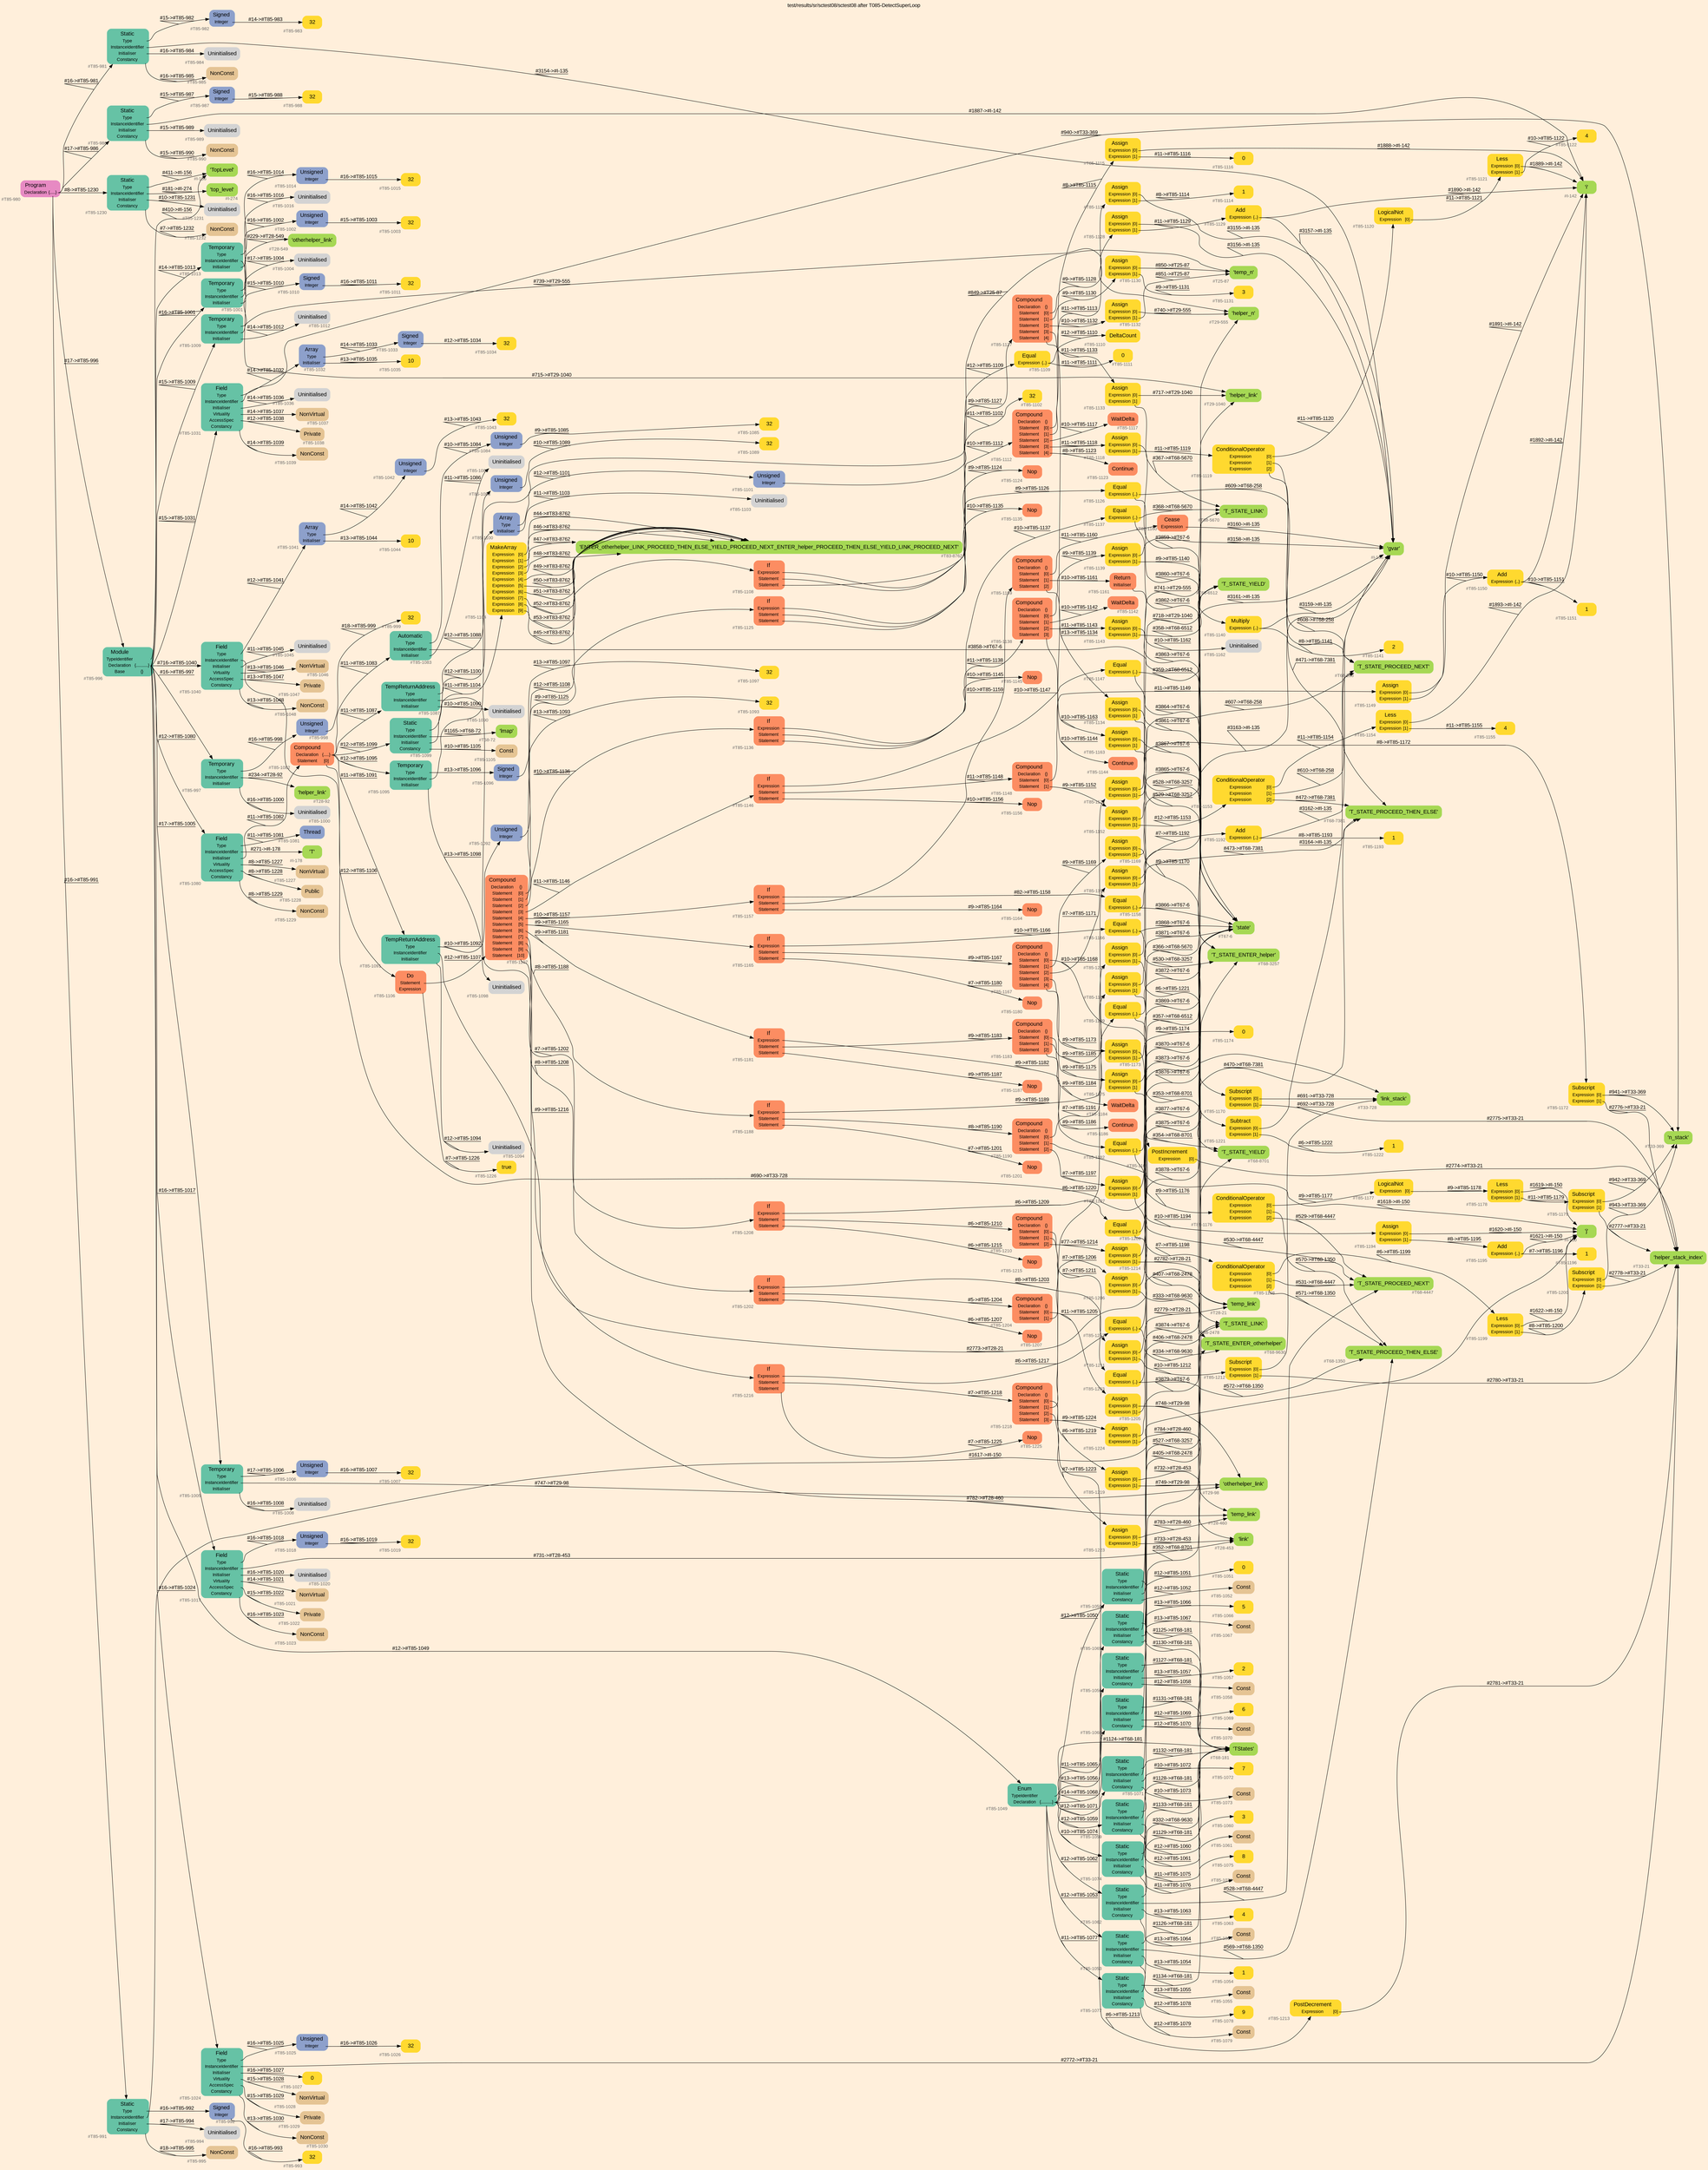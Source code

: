 digraph "test/results/sr/sctest08/sctest08 after T085-DetectSuperLoop" {
label = "test/results/sr/sctest08/sctest08 after T085-DetectSuperLoop"
labelloc = t
graph [
    rankdir = "LR"
    ranksep = 0.3
    bgcolor = antiquewhite1
    color = black
    fontcolor = black
    fontname = "Arial"
];
node [
    fontname = "Arial"
];
edge [
    fontname = "Arial"
];

// -------------------- node figure --------------------
// -------- block #T85-980 ----------
"#T85-980" [
    fillcolor = "/set28/4"
    xlabel = "#T85-980"
    fontsize = "12"
    fontcolor = grey40
    shape = "plaintext"
    label = <<TABLE BORDER="0" CELLBORDER="0" CELLSPACING="0">
     <TR><TD><FONT COLOR="black" POINT-SIZE="15">Program</FONT></TD></TR>
     <TR><TD><FONT COLOR="black" POINT-SIZE="12">Declaration</FONT></TD><TD PORT="port0"><FONT COLOR="black" POINT-SIZE="12">{.....}</FONT></TD></TR>
    </TABLE>>
    style = "rounded,filled"
];

// -------- block #T85-981 ----------
"#T85-981" [
    fillcolor = "/set28/1"
    xlabel = "#T85-981"
    fontsize = "12"
    fontcolor = grey40
    shape = "plaintext"
    label = <<TABLE BORDER="0" CELLBORDER="0" CELLSPACING="0">
     <TR><TD><FONT COLOR="black" POINT-SIZE="15">Static</FONT></TD></TR>
     <TR><TD><FONT COLOR="black" POINT-SIZE="12">Type</FONT></TD><TD PORT="port0"></TD></TR>
     <TR><TD><FONT COLOR="black" POINT-SIZE="12">InstanceIdentifier</FONT></TD><TD PORT="port1"></TD></TR>
     <TR><TD><FONT COLOR="black" POINT-SIZE="12">Initialiser</FONT></TD><TD PORT="port2"></TD></TR>
     <TR><TD><FONT COLOR="black" POINT-SIZE="12">Constancy</FONT></TD><TD PORT="port3"></TD></TR>
    </TABLE>>
    style = "rounded,filled"
];

// -------- block #T85-982 ----------
"#T85-982" [
    fillcolor = "/set28/3"
    xlabel = "#T85-982"
    fontsize = "12"
    fontcolor = grey40
    shape = "plaintext"
    label = <<TABLE BORDER="0" CELLBORDER="0" CELLSPACING="0">
     <TR><TD><FONT COLOR="black" POINT-SIZE="15">Signed</FONT></TD></TR>
     <TR><TD><FONT COLOR="black" POINT-SIZE="12">Integer</FONT></TD><TD PORT="port0"></TD></TR>
    </TABLE>>
    style = "rounded,filled"
];

// -------- block #T85-983 ----------
"#T85-983" [
    fillcolor = "/set28/6"
    xlabel = "#T85-983"
    fontsize = "12"
    fontcolor = grey40
    shape = "plaintext"
    label = <<TABLE BORDER="0" CELLBORDER="0" CELLSPACING="0">
     <TR><TD><FONT COLOR="black" POINT-SIZE="15">32</FONT></TD></TR>
    </TABLE>>
    style = "rounded,filled"
];

// -------- block #I-135 ----------
"#I-135" [
    fillcolor = "/set28/5"
    xlabel = "#I-135"
    fontsize = "12"
    fontcolor = grey40
    shape = "plaintext"
    label = <<TABLE BORDER="0" CELLBORDER="0" CELLSPACING="0">
     <TR><TD><FONT COLOR="black" POINT-SIZE="15">'gvar'</FONT></TD></TR>
    </TABLE>>
    style = "rounded,filled"
];

// -------- block #T85-984 ----------
"#T85-984" [
    xlabel = "#T85-984"
    fontsize = "12"
    fontcolor = grey40
    shape = "plaintext"
    label = <<TABLE BORDER="0" CELLBORDER="0" CELLSPACING="0">
     <TR><TD><FONT COLOR="black" POINT-SIZE="15">Uninitialised</FONT></TD></TR>
    </TABLE>>
    style = "rounded,filled"
];

// -------- block #T85-985 ----------
"#T85-985" [
    fillcolor = "/set28/7"
    xlabel = "#T85-985"
    fontsize = "12"
    fontcolor = grey40
    shape = "plaintext"
    label = <<TABLE BORDER="0" CELLBORDER="0" CELLSPACING="0">
     <TR><TD><FONT COLOR="black" POINT-SIZE="15">NonConst</FONT></TD></TR>
    </TABLE>>
    style = "rounded,filled"
];

// -------- block #T85-986 ----------
"#T85-986" [
    fillcolor = "/set28/1"
    xlabel = "#T85-986"
    fontsize = "12"
    fontcolor = grey40
    shape = "plaintext"
    label = <<TABLE BORDER="0" CELLBORDER="0" CELLSPACING="0">
     <TR><TD><FONT COLOR="black" POINT-SIZE="15">Static</FONT></TD></TR>
     <TR><TD><FONT COLOR="black" POINT-SIZE="12">Type</FONT></TD><TD PORT="port0"></TD></TR>
     <TR><TD><FONT COLOR="black" POINT-SIZE="12">InstanceIdentifier</FONT></TD><TD PORT="port1"></TD></TR>
     <TR><TD><FONT COLOR="black" POINT-SIZE="12">Initialiser</FONT></TD><TD PORT="port2"></TD></TR>
     <TR><TD><FONT COLOR="black" POINT-SIZE="12">Constancy</FONT></TD><TD PORT="port3"></TD></TR>
    </TABLE>>
    style = "rounded,filled"
];

// -------- block #T85-987 ----------
"#T85-987" [
    fillcolor = "/set28/3"
    xlabel = "#T85-987"
    fontsize = "12"
    fontcolor = grey40
    shape = "plaintext"
    label = <<TABLE BORDER="0" CELLBORDER="0" CELLSPACING="0">
     <TR><TD><FONT COLOR="black" POINT-SIZE="15">Signed</FONT></TD></TR>
     <TR><TD><FONT COLOR="black" POINT-SIZE="12">Integer</FONT></TD><TD PORT="port0"></TD></TR>
    </TABLE>>
    style = "rounded,filled"
];

// -------- block #T85-988 ----------
"#T85-988" [
    fillcolor = "/set28/6"
    xlabel = "#T85-988"
    fontsize = "12"
    fontcolor = grey40
    shape = "plaintext"
    label = <<TABLE BORDER="0" CELLBORDER="0" CELLSPACING="0">
     <TR><TD><FONT COLOR="black" POINT-SIZE="15">32</FONT></TD></TR>
    </TABLE>>
    style = "rounded,filled"
];

// -------- block #I-142 ----------
"#I-142" [
    fillcolor = "/set28/5"
    xlabel = "#I-142"
    fontsize = "12"
    fontcolor = grey40
    shape = "plaintext"
    label = <<TABLE BORDER="0" CELLBORDER="0" CELLSPACING="0">
     <TR><TD><FONT COLOR="black" POINT-SIZE="15">'i'</FONT></TD></TR>
    </TABLE>>
    style = "rounded,filled"
];

// -------- block #T85-989 ----------
"#T85-989" [
    xlabel = "#T85-989"
    fontsize = "12"
    fontcolor = grey40
    shape = "plaintext"
    label = <<TABLE BORDER="0" CELLBORDER="0" CELLSPACING="0">
     <TR><TD><FONT COLOR="black" POINT-SIZE="15">Uninitialised</FONT></TD></TR>
    </TABLE>>
    style = "rounded,filled"
];

// -------- block #T85-990 ----------
"#T85-990" [
    fillcolor = "/set28/7"
    xlabel = "#T85-990"
    fontsize = "12"
    fontcolor = grey40
    shape = "plaintext"
    label = <<TABLE BORDER="0" CELLBORDER="0" CELLSPACING="0">
     <TR><TD><FONT COLOR="black" POINT-SIZE="15">NonConst</FONT></TD></TR>
    </TABLE>>
    style = "rounded,filled"
];

// -------- block #T85-991 ----------
"#T85-991" [
    fillcolor = "/set28/1"
    xlabel = "#T85-991"
    fontsize = "12"
    fontcolor = grey40
    shape = "plaintext"
    label = <<TABLE BORDER="0" CELLBORDER="0" CELLSPACING="0">
     <TR><TD><FONT COLOR="black" POINT-SIZE="15">Static</FONT></TD></TR>
     <TR><TD><FONT COLOR="black" POINT-SIZE="12">Type</FONT></TD><TD PORT="port0"></TD></TR>
     <TR><TD><FONT COLOR="black" POINT-SIZE="12">InstanceIdentifier</FONT></TD><TD PORT="port1"></TD></TR>
     <TR><TD><FONT COLOR="black" POINT-SIZE="12">Initialiser</FONT></TD><TD PORT="port2"></TD></TR>
     <TR><TD><FONT COLOR="black" POINT-SIZE="12">Constancy</FONT></TD><TD PORT="port3"></TD></TR>
    </TABLE>>
    style = "rounded,filled"
];

// -------- block #T85-992 ----------
"#T85-992" [
    fillcolor = "/set28/3"
    xlabel = "#T85-992"
    fontsize = "12"
    fontcolor = grey40
    shape = "plaintext"
    label = <<TABLE BORDER="0" CELLBORDER="0" CELLSPACING="0">
     <TR><TD><FONT COLOR="black" POINT-SIZE="15">Signed</FONT></TD></TR>
     <TR><TD><FONT COLOR="black" POINT-SIZE="12">Integer</FONT></TD><TD PORT="port0"></TD></TR>
    </TABLE>>
    style = "rounded,filled"
];

// -------- block #T85-993 ----------
"#T85-993" [
    fillcolor = "/set28/6"
    xlabel = "#T85-993"
    fontsize = "12"
    fontcolor = grey40
    shape = "plaintext"
    label = <<TABLE BORDER="0" CELLBORDER="0" CELLSPACING="0">
     <TR><TD><FONT COLOR="black" POINT-SIZE="15">32</FONT></TD></TR>
    </TABLE>>
    style = "rounded,filled"
];

// -------- block #I-150 ----------
"#I-150" [
    fillcolor = "/set28/5"
    xlabel = "#I-150"
    fontsize = "12"
    fontcolor = grey40
    shape = "plaintext"
    label = <<TABLE BORDER="0" CELLBORDER="0" CELLSPACING="0">
     <TR><TD><FONT COLOR="black" POINT-SIZE="15">'j'</FONT></TD></TR>
    </TABLE>>
    style = "rounded,filled"
];

// -------- block #T85-994 ----------
"#T85-994" [
    xlabel = "#T85-994"
    fontsize = "12"
    fontcolor = grey40
    shape = "plaintext"
    label = <<TABLE BORDER="0" CELLBORDER="0" CELLSPACING="0">
     <TR><TD><FONT COLOR="black" POINT-SIZE="15">Uninitialised</FONT></TD></TR>
    </TABLE>>
    style = "rounded,filled"
];

// -------- block #T85-995 ----------
"#T85-995" [
    fillcolor = "/set28/7"
    xlabel = "#T85-995"
    fontsize = "12"
    fontcolor = grey40
    shape = "plaintext"
    label = <<TABLE BORDER="0" CELLBORDER="0" CELLSPACING="0">
     <TR><TD><FONT COLOR="black" POINT-SIZE="15">NonConst</FONT></TD></TR>
    </TABLE>>
    style = "rounded,filled"
];

// -------- block #T85-996 ----------
"#T85-996" [
    fillcolor = "/set28/1"
    xlabel = "#T85-996"
    fontsize = "12"
    fontcolor = grey40
    shape = "plaintext"
    label = <<TABLE BORDER="0" CELLBORDER="0" CELLSPACING="0">
     <TR><TD><FONT COLOR="black" POINT-SIZE="15">Module</FONT></TD></TR>
     <TR><TD><FONT COLOR="black" POINT-SIZE="12">TypeIdentifier</FONT></TD><TD PORT="port0"></TD></TR>
     <TR><TD><FONT COLOR="black" POINT-SIZE="12">Declaration</FONT></TD><TD PORT="port1"><FONT COLOR="black" POINT-SIZE="12">{...........}</FONT></TD></TR>
     <TR><TD><FONT COLOR="black" POINT-SIZE="12">Base</FONT></TD><TD PORT="port2"><FONT COLOR="black" POINT-SIZE="12">{}</FONT></TD></TR>
    </TABLE>>
    style = "rounded,filled"
];

// -------- block #I-156 ----------
"#I-156" [
    fillcolor = "/set28/5"
    xlabel = "#I-156"
    fontsize = "12"
    fontcolor = grey40
    shape = "plaintext"
    label = <<TABLE BORDER="0" CELLBORDER="0" CELLSPACING="0">
     <TR><TD><FONT COLOR="black" POINT-SIZE="15">'TopLevel'</FONT></TD></TR>
    </TABLE>>
    style = "rounded,filled"
];

// -------- block #T85-997 ----------
"#T85-997" [
    fillcolor = "/set28/1"
    xlabel = "#T85-997"
    fontsize = "12"
    fontcolor = grey40
    shape = "plaintext"
    label = <<TABLE BORDER="0" CELLBORDER="0" CELLSPACING="0">
     <TR><TD><FONT COLOR="black" POINT-SIZE="15">Temporary</FONT></TD></TR>
     <TR><TD><FONT COLOR="black" POINT-SIZE="12">Type</FONT></TD><TD PORT="port0"></TD></TR>
     <TR><TD><FONT COLOR="black" POINT-SIZE="12">InstanceIdentifier</FONT></TD><TD PORT="port1"></TD></TR>
     <TR><TD><FONT COLOR="black" POINT-SIZE="12">Initialiser</FONT></TD><TD PORT="port2"></TD></TR>
    </TABLE>>
    style = "rounded,filled"
];

// -------- block #T85-998 ----------
"#T85-998" [
    fillcolor = "/set28/3"
    xlabel = "#T85-998"
    fontsize = "12"
    fontcolor = grey40
    shape = "plaintext"
    label = <<TABLE BORDER="0" CELLBORDER="0" CELLSPACING="0">
     <TR><TD><FONT COLOR="black" POINT-SIZE="15">Unsigned</FONT></TD></TR>
     <TR><TD><FONT COLOR="black" POINT-SIZE="12">Integer</FONT></TD><TD PORT="port0"></TD></TR>
    </TABLE>>
    style = "rounded,filled"
];

// -------- block #T85-999 ----------
"#T85-999" [
    fillcolor = "/set28/6"
    xlabel = "#T85-999"
    fontsize = "12"
    fontcolor = grey40
    shape = "plaintext"
    label = <<TABLE BORDER="0" CELLBORDER="0" CELLSPACING="0">
     <TR><TD><FONT COLOR="black" POINT-SIZE="15">32</FONT></TD></TR>
    </TABLE>>
    style = "rounded,filled"
];

// -------- block #T28-92 ----------
"#T28-92" [
    fillcolor = "/set28/5"
    xlabel = "#T28-92"
    fontsize = "12"
    fontcolor = grey40
    shape = "plaintext"
    label = <<TABLE BORDER="0" CELLBORDER="0" CELLSPACING="0">
     <TR><TD><FONT COLOR="black" POINT-SIZE="15">'helper_link'</FONT></TD></TR>
    </TABLE>>
    style = "rounded,filled"
];

// -------- block #T85-1000 ----------
"#T85-1000" [
    xlabel = "#T85-1000"
    fontsize = "12"
    fontcolor = grey40
    shape = "plaintext"
    label = <<TABLE BORDER="0" CELLBORDER="0" CELLSPACING="0">
     <TR><TD><FONT COLOR="black" POINT-SIZE="15">Uninitialised</FONT></TD></TR>
    </TABLE>>
    style = "rounded,filled"
];

// -------- block #T85-1001 ----------
"#T85-1001" [
    fillcolor = "/set28/1"
    xlabel = "#T85-1001"
    fontsize = "12"
    fontcolor = grey40
    shape = "plaintext"
    label = <<TABLE BORDER="0" CELLBORDER="0" CELLSPACING="0">
     <TR><TD><FONT COLOR="black" POINT-SIZE="15">Temporary</FONT></TD></TR>
     <TR><TD><FONT COLOR="black" POINT-SIZE="12">Type</FONT></TD><TD PORT="port0"></TD></TR>
     <TR><TD><FONT COLOR="black" POINT-SIZE="12">InstanceIdentifier</FONT></TD><TD PORT="port1"></TD></TR>
     <TR><TD><FONT COLOR="black" POINT-SIZE="12">Initialiser</FONT></TD><TD PORT="port2"></TD></TR>
    </TABLE>>
    style = "rounded,filled"
];

// -------- block #T85-1002 ----------
"#T85-1002" [
    fillcolor = "/set28/3"
    xlabel = "#T85-1002"
    fontsize = "12"
    fontcolor = grey40
    shape = "plaintext"
    label = <<TABLE BORDER="0" CELLBORDER="0" CELLSPACING="0">
     <TR><TD><FONT COLOR="black" POINT-SIZE="15">Unsigned</FONT></TD></TR>
     <TR><TD><FONT COLOR="black" POINT-SIZE="12">Integer</FONT></TD><TD PORT="port0"></TD></TR>
    </TABLE>>
    style = "rounded,filled"
];

// -------- block #T85-1003 ----------
"#T85-1003" [
    fillcolor = "/set28/6"
    xlabel = "#T85-1003"
    fontsize = "12"
    fontcolor = grey40
    shape = "plaintext"
    label = <<TABLE BORDER="0" CELLBORDER="0" CELLSPACING="0">
     <TR><TD><FONT COLOR="black" POINT-SIZE="15">32</FONT></TD></TR>
    </TABLE>>
    style = "rounded,filled"
];

// -------- block #T28-549 ----------
"#T28-549" [
    fillcolor = "/set28/5"
    xlabel = "#T28-549"
    fontsize = "12"
    fontcolor = grey40
    shape = "plaintext"
    label = <<TABLE BORDER="0" CELLBORDER="0" CELLSPACING="0">
     <TR><TD><FONT COLOR="black" POINT-SIZE="15">'otherhelper_link'</FONT></TD></TR>
    </TABLE>>
    style = "rounded,filled"
];

// -------- block #T85-1004 ----------
"#T85-1004" [
    xlabel = "#T85-1004"
    fontsize = "12"
    fontcolor = grey40
    shape = "plaintext"
    label = <<TABLE BORDER="0" CELLBORDER="0" CELLSPACING="0">
     <TR><TD><FONT COLOR="black" POINT-SIZE="15">Uninitialised</FONT></TD></TR>
    </TABLE>>
    style = "rounded,filled"
];

// -------- block #T85-1005 ----------
"#T85-1005" [
    fillcolor = "/set28/1"
    xlabel = "#T85-1005"
    fontsize = "12"
    fontcolor = grey40
    shape = "plaintext"
    label = <<TABLE BORDER="0" CELLBORDER="0" CELLSPACING="0">
     <TR><TD><FONT COLOR="black" POINT-SIZE="15">Temporary</FONT></TD></TR>
     <TR><TD><FONT COLOR="black" POINT-SIZE="12">Type</FONT></TD><TD PORT="port0"></TD></TR>
     <TR><TD><FONT COLOR="black" POINT-SIZE="12">InstanceIdentifier</FONT></TD><TD PORT="port1"></TD></TR>
     <TR><TD><FONT COLOR="black" POINT-SIZE="12">Initialiser</FONT></TD><TD PORT="port2"></TD></TR>
    </TABLE>>
    style = "rounded,filled"
];

// -------- block #T85-1006 ----------
"#T85-1006" [
    fillcolor = "/set28/3"
    xlabel = "#T85-1006"
    fontsize = "12"
    fontcolor = grey40
    shape = "plaintext"
    label = <<TABLE BORDER="0" CELLBORDER="0" CELLSPACING="0">
     <TR><TD><FONT COLOR="black" POINT-SIZE="15">Unsigned</FONT></TD></TR>
     <TR><TD><FONT COLOR="black" POINT-SIZE="12">Integer</FONT></TD><TD PORT="port0"></TD></TR>
    </TABLE>>
    style = "rounded,filled"
];

// -------- block #T85-1007 ----------
"#T85-1007" [
    fillcolor = "/set28/6"
    xlabel = "#T85-1007"
    fontsize = "12"
    fontcolor = grey40
    shape = "plaintext"
    label = <<TABLE BORDER="0" CELLBORDER="0" CELLSPACING="0">
     <TR><TD><FONT COLOR="black" POINT-SIZE="15">32</FONT></TD></TR>
    </TABLE>>
    style = "rounded,filled"
];

// -------- block #T29-98 ----------
"#T29-98" [
    fillcolor = "/set28/5"
    xlabel = "#T29-98"
    fontsize = "12"
    fontcolor = grey40
    shape = "plaintext"
    label = <<TABLE BORDER="0" CELLBORDER="0" CELLSPACING="0">
     <TR><TD><FONT COLOR="black" POINT-SIZE="15">'otherhelper_link'</FONT></TD></TR>
    </TABLE>>
    style = "rounded,filled"
];

// -------- block #T85-1008 ----------
"#T85-1008" [
    xlabel = "#T85-1008"
    fontsize = "12"
    fontcolor = grey40
    shape = "plaintext"
    label = <<TABLE BORDER="0" CELLBORDER="0" CELLSPACING="0">
     <TR><TD><FONT COLOR="black" POINT-SIZE="15">Uninitialised</FONT></TD></TR>
    </TABLE>>
    style = "rounded,filled"
];

// -------- block #T85-1009 ----------
"#T85-1009" [
    fillcolor = "/set28/1"
    xlabel = "#T85-1009"
    fontsize = "12"
    fontcolor = grey40
    shape = "plaintext"
    label = <<TABLE BORDER="0" CELLBORDER="0" CELLSPACING="0">
     <TR><TD><FONT COLOR="black" POINT-SIZE="15">Temporary</FONT></TD></TR>
     <TR><TD><FONT COLOR="black" POINT-SIZE="12">Type</FONT></TD><TD PORT="port0"></TD></TR>
     <TR><TD><FONT COLOR="black" POINT-SIZE="12">InstanceIdentifier</FONT></TD><TD PORT="port1"></TD></TR>
     <TR><TD><FONT COLOR="black" POINT-SIZE="12">Initialiser</FONT></TD><TD PORT="port2"></TD></TR>
    </TABLE>>
    style = "rounded,filled"
];

// -------- block #T85-1010 ----------
"#T85-1010" [
    fillcolor = "/set28/3"
    xlabel = "#T85-1010"
    fontsize = "12"
    fontcolor = grey40
    shape = "plaintext"
    label = <<TABLE BORDER="0" CELLBORDER="0" CELLSPACING="0">
     <TR><TD><FONT COLOR="black" POINT-SIZE="15">Signed</FONT></TD></TR>
     <TR><TD><FONT COLOR="black" POINT-SIZE="12">Integer</FONT></TD><TD PORT="port0"></TD></TR>
    </TABLE>>
    style = "rounded,filled"
];

// -------- block #T85-1011 ----------
"#T85-1011" [
    fillcolor = "/set28/6"
    xlabel = "#T85-1011"
    fontsize = "12"
    fontcolor = grey40
    shape = "plaintext"
    label = <<TABLE BORDER="0" CELLBORDER="0" CELLSPACING="0">
     <TR><TD><FONT COLOR="black" POINT-SIZE="15">32</FONT></TD></TR>
    </TABLE>>
    style = "rounded,filled"
];

// -------- block #T29-555 ----------
"#T29-555" [
    fillcolor = "/set28/5"
    xlabel = "#T29-555"
    fontsize = "12"
    fontcolor = grey40
    shape = "plaintext"
    label = <<TABLE BORDER="0" CELLBORDER="0" CELLSPACING="0">
     <TR><TD><FONT COLOR="black" POINT-SIZE="15">'helper_n'</FONT></TD></TR>
    </TABLE>>
    style = "rounded,filled"
];

// -------- block #T85-1012 ----------
"#T85-1012" [
    xlabel = "#T85-1012"
    fontsize = "12"
    fontcolor = grey40
    shape = "plaintext"
    label = <<TABLE BORDER="0" CELLBORDER="0" CELLSPACING="0">
     <TR><TD><FONT COLOR="black" POINT-SIZE="15">Uninitialised</FONT></TD></TR>
    </TABLE>>
    style = "rounded,filled"
];

// -------- block #T85-1013 ----------
"#T85-1013" [
    fillcolor = "/set28/1"
    xlabel = "#T85-1013"
    fontsize = "12"
    fontcolor = grey40
    shape = "plaintext"
    label = <<TABLE BORDER="0" CELLBORDER="0" CELLSPACING="0">
     <TR><TD><FONT COLOR="black" POINT-SIZE="15">Temporary</FONT></TD></TR>
     <TR><TD><FONT COLOR="black" POINT-SIZE="12">Type</FONT></TD><TD PORT="port0"></TD></TR>
     <TR><TD><FONT COLOR="black" POINT-SIZE="12">InstanceIdentifier</FONT></TD><TD PORT="port1"></TD></TR>
     <TR><TD><FONT COLOR="black" POINT-SIZE="12">Initialiser</FONT></TD><TD PORT="port2"></TD></TR>
    </TABLE>>
    style = "rounded,filled"
];

// -------- block #T85-1014 ----------
"#T85-1014" [
    fillcolor = "/set28/3"
    xlabel = "#T85-1014"
    fontsize = "12"
    fontcolor = grey40
    shape = "plaintext"
    label = <<TABLE BORDER="0" CELLBORDER="0" CELLSPACING="0">
     <TR><TD><FONT COLOR="black" POINT-SIZE="15">Unsigned</FONT></TD></TR>
     <TR><TD><FONT COLOR="black" POINT-SIZE="12">Integer</FONT></TD><TD PORT="port0"></TD></TR>
    </TABLE>>
    style = "rounded,filled"
];

// -------- block #T85-1015 ----------
"#T85-1015" [
    fillcolor = "/set28/6"
    xlabel = "#T85-1015"
    fontsize = "12"
    fontcolor = grey40
    shape = "plaintext"
    label = <<TABLE BORDER="0" CELLBORDER="0" CELLSPACING="0">
     <TR><TD><FONT COLOR="black" POINT-SIZE="15">32</FONT></TD></TR>
    </TABLE>>
    style = "rounded,filled"
];

// -------- block #T29-1040 ----------
"#T29-1040" [
    fillcolor = "/set28/5"
    xlabel = "#T29-1040"
    fontsize = "12"
    fontcolor = grey40
    shape = "plaintext"
    label = <<TABLE BORDER="0" CELLBORDER="0" CELLSPACING="0">
     <TR><TD><FONT COLOR="black" POINT-SIZE="15">'helper_link'</FONT></TD></TR>
    </TABLE>>
    style = "rounded,filled"
];

// -------- block #T85-1016 ----------
"#T85-1016" [
    xlabel = "#T85-1016"
    fontsize = "12"
    fontcolor = grey40
    shape = "plaintext"
    label = <<TABLE BORDER="0" CELLBORDER="0" CELLSPACING="0">
     <TR><TD><FONT COLOR="black" POINT-SIZE="15">Uninitialised</FONT></TD></TR>
    </TABLE>>
    style = "rounded,filled"
];

// -------- block #T85-1017 ----------
"#T85-1017" [
    fillcolor = "/set28/1"
    xlabel = "#T85-1017"
    fontsize = "12"
    fontcolor = grey40
    shape = "plaintext"
    label = <<TABLE BORDER="0" CELLBORDER="0" CELLSPACING="0">
     <TR><TD><FONT COLOR="black" POINT-SIZE="15">Field</FONT></TD></TR>
     <TR><TD><FONT COLOR="black" POINT-SIZE="12">Type</FONT></TD><TD PORT="port0"></TD></TR>
     <TR><TD><FONT COLOR="black" POINT-SIZE="12">InstanceIdentifier</FONT></TD><TD PORT="port1"></TD></TR>
     <TR><TD><FONT COLOR="black" POINT-SIZE="12">Initialiser</FONT></TD><TD PORT="port2"></TD></TR>
     <TR><TD><FONT COLOR="black" POINT-SIZE="12">Virtuality</FONT></TD><TD PORT="port3"></TD></TR>
     <TR><TD><FONT COLOR="black" POINT-SIZE="12">AccessSpec</FONT></TD><TD PORT="port4"></TD></TR>
     <TR><TD><FONT COLOR="black" POINT-SIZE="12">Constancy</FONT></TD><TD PORT="port5"></TD></TR>
    </TABLE>>
    style = "rounded,filled"
];

// -------- block #T85-1018 ----------
"#T85-1018" [
    fillcolor = "/set28/3"
    xlabel = "#T85-1018"
    fontsize = "12"
    fontcolor = grey40
    shape = "plaintext"
    label = <<TABLE BORDER="0" CELLBORDER="0" CELLSPACING="0">
     <TR><TD><FONT COLOR="black" POINT-SIZE="15">Unsigned</FONT></TD></TR>
     <TR><TD><FONT COLOR="black" POINT-SIZE="12">Integer</FONT></TD><TD PORT="port0"></TD></TR>
    </TABLE>>
    style = "rounded,filled"
];

// -------- block #T85-1019 ----------
"#T85-1019" [
    fillcolor = "/set28/6"
    xlabel = "#T85-1019"
    fontsize = "12"
    fontcolor = grey40
    shape = "plaintext"
    label = <<TABLE BORDER="0" CELLBORDER="0" CELLSPACING="0">
     <TR><TD><FONT COLOR="black" POINT-SIZE="15">32</FONT></TD></TR>
    </TABLE>>
    style = "rounded,filled"
];

// -------- block #T28-453 ----------
"#T28-453" [
    fillcolor = "/set28/5"
    xlabel = "#T28-453"
    fontsize = "12"
    fontcolor = grey40
    shape = "plaintext"
    label = <<TABLE BORDER="0" CELLBORDER="0" CELLSPACING="0">
     <TR><TD><FONT COLOR="black" POINT-SIZE="15">'link'</FONT></TD></TR>
    </TABLE>>
    style = "rounded,filled"
];

// -------- block #T85-1020 ----------
"#T85-1020" [
    xlabel = "#T85-1020"
    fontsize = "12"
    fontcolor = grey40
    shape = "plaintext"
    label = <<TABLE BORDER="0" CELLBORDER="0" CELLSPACING="0">
     <TR><TD><FONT COLOR="black" POINT-SIZE="15">Uninitialised</FONT></TD></TR>
    </TABLE>>
    style = "rounded,filled"
];

// -------- block #T85-1021 ----------
"#T85-1021" [
    fillcolor = "/set28/7"
    xlabel = "#T85-1021"
    fontsize = "12"
    fontcolor = grey40
    shape = "plaintext"
    label = <<TABLE BORDER="0" CELLBORDER="0" CELLSPACING="0">
     <TR><TD><FONT COLOR="black" POINT-SIZE="15">NonVirtual</FONT></TD></TR>
    </TABLE>>
    style = "rounded,filled"
];

// -------- block #T85-1022 ----------
"#T85-1022" [
    fillcolor = "/set28/7"
    xlabel = "#T85-1022"
    fontsize = "12"
    fontcolor = grey40
    shape = "plaintext"
    label = <<TABLE BORDER="0" CELLBORDER="0" CELLSPACING="0">
     <TR><TD><FONT COLOR="black" POINT-SIZE="15">Private</FONT></TD></TR>
    </TABLE>>
    style = "rounded,filled"
];

// -------- block #T85-1023 ----------
"#T85-1023" [
    fillcolor = "/set28/7"
    xlabel = "#T85-1023"
    fontsize = "12"
    fontcolor = grey40
    shape = "plaintext"
    label = <<TABLE BORDER="0" CELLBORDER="0" CELLSPACING="0">
     <TR><TD><FONT COLOR="black" POINT-SIZE="15">NonConst</FONT></TD></TR>
    </TABLE>>
    style = "rounded,filled"
];

// -------- block #T85-1024 ----------
"#T85-1024" [
    fillcolor = "/set28/1"
    xlabel = "#T85-1024"
    fontsize = "12"
    fontcolor = grey40
    shape = "plaintext"
    label = <<TABLE BORDER="0" CELLBORDER="0" CELLSPACING="0">
     <TR><TD><FONT COLOR="black" POINT-SIZE="15">Field</FONT></TD></TR>
     <TR><TD><FONT COLOR="black" POINT-SIZE="12">Type</FONT></TD><TD PORT="port0"></TD></TR>
     <TR><TD><FONT COLOR="black" POINT-SIZE="12">InstanceIdentifier</FONT></TD><TD PORT="port1"></TD></TR>
     <TR><TD><FONT COLOR="black" POINT-SIZE="12">Initialiser</FONT></TD><TD PORT="port2"></TD></TR>
     <TR><TD><FONT COLOR="black" POINT-SIZE="12">Virtuality</FONT></TD><TD PORT="port3"></TD></TR>
     <TR><TD><FONT COLOR="black" POINT-SIZE="12">AccessSpec</FONT></TD><TD PORT="port4"></TD></TR>
     <TR><TD><FONT COLOR="black" POINT-SIZE="12">Constancy</FONT></TD><TD PORT="port5"></TD></TR>
    </TABLE>>
    style = "rounded,filled"
];

// -------- block #T85-1025 ----------
"#T85-1025" [
    fillcolor = "/set28/3"
    xlabel = "#T85-1025"
    fontsize = "12"
    fontcolor = grey40
    shape = "plaintext"
    label = <<TABLE BORDER="0" CELLBORDER="0" CELLSPACING="0">
     <TR><TD><FONT COLOR="black" POINT-SIZE="15">Unsigned</FONT></TD></TR>
     <TR><TD><FONT COLOR="black" POINT-SIZE="12">Integer</FONT></TD><TD PORT="port0"></TD></TR>
    </TABLE>>
    style = "rounded,filled"
];

// -------- block #T85-1026 ----------
"#T85-1026" [
    fillcolor = "/set28/6"
    xlabel = "#T85-1026"
    fontsize = "12"
    fontcolor = grey40
    shape = "plaintext"
    label = <<TABLE BORDER="0" CELLBORDER="0" CELLSPACING="0">
     <TR><TD><FONT COLOR="black" POINT-SIZE="15">32</FONT></TD></TR>
    </TABLE>>
    style = "rounded,filled"
];

// -------- block #T33-21 ----------
"#T33-21" [
    fillcolor = "/set28/5"
    xlabel = "#T33-21"
    fontsize = "12"
    fontcolor = grey40
    shape = "plaintext"
    label = <<TABLE BORDER="0" CELLBORDER="0" CELLSPACING="0">
     <TR><TD><FONT COLOR="black" POINT-SIZE="15">'helper_stack_index'</FONT></TD></TR>
    </TABLE>>
    style = "rounded,filled"
];

// -------- block #T85-1027 ----------
"#T85-1027" [
    fillcolor = "/set28/6"
    xlabel = "#T85-1027"
    fontsize = "12"
    fontcolor = grey40
    shape = "plaintext"
    label = <<TABLE BORDER="0" CELLBORDER="0" CELLSPACING="0">
     <TR><TD><FONT COLOR="black" POINT-SIZE="15">0</FONT></TD></TR>
    </TABLE>>
    style = "rounded,filled"
];

// -------- block #T85-1028 ----------
"#T85-1028" [
    fillcolor = "/set28/7"
    xlabel = "#T85-1028"
    fontsize = "12"
    fontcolor = grey40
    shape = "plaintext"
    label = <<TABLE BORDER="0" CELLBORDER="0" CELLSPACING="0">
     <TR><TD><FONT COLOR="black" POINT-SIZE="15">NonVirtual</FONT></TD></TR>
    </TABLE>>
    style = "rounded,filled"
];

// -------- block #T85-1029 ----------
"#T85-1029" [
    fillcolor = "/set28/7"
    xlabel = "#T85-1029"
    fontsize = "12"
    fontcolor = grey40
    shape = "plaintext"
    label = <<TABLE BORDER="0" CELLBORDER="0" CELLSPACING="0">
     <TR><TD><FONT COLOR="black" POINT-SIZE="15">Private</FONT></TD></TR>
    </TABLE>>
    style = "rounded,filled"
];

// -------- block #T85-1030 ----------
"#T85-1030" [
    fillcolor = "/set28/7"
    xlabel = "#T85-1030"
    fontsize = "12"
    fontcolor = grey40
    shape = "plaintext"
    label = <<TABLE BORDER="0" CELLBORDER="0" CELLSPACING="0">
     <TR><TD><FONT COLOR="black" POINT-SIZE="15">NonConst</FONT></TD></TR>
    </TABLE>>
    style = "rounded,filled"
];

// -------- block #T85-1031 ----------
"#T85-1031" [
    fillcolor = "/set28/1"
    xlabel = "#T85-1031"
    fontsize = "12"
    fontcolor = grey40
    shape = "plaintext"
    label = <<TABLE BORDER="0" CELLBORDER="0" CELLSPACING="0">
     <TR><TD><FONT COLOR="black" POINT-SIZE="15">Field</FONT></TD></TR>
     <TR><TD><FONT COLOR="black" POINT-SIZE="12">Type</FONT></TD><TD PORT="port0"></TD></TR>
     <TR><TD><FONT COLOR="black" POINT-SIZE="12">InstanceIdentifier</FONT></TD><TD PORT="port1"></TD></TR>
     <TR><TD><FONT COLOR="black" POINT-SIZE="12">Initialiser</FONT></TD><TD PORT="port2"></TD></TR>
     <TR><TD><FONT COLOR="black" POINT-SIZE="12">Virtuality</FONT></TD><TD PORT="port3"></TD></TR>
     <TR><TD><FONT COLOR="black" POINT-SIZE="12">AccessSpec</FONT></TD><TD PORT="port4"></TD></TR>
     <TR><TD><FONT COLOR="black" POINT-SIZE="12">Constancy</FONT></TD><TD PORT="port5"></TD></TR>
    </TABLE>>
    style = "rounded,filled"
];

// -------- block #T85-1032 ----------
"#T85-1032" [
    fillcolor = "/set28/3"
    xlabel = "#T85-1032"
    fontsize = "12"
    fontcolor = grey40
    shape = "plaintext"
    label = <<TABLE BORDER="0" CELLBORDER="0" CELLSPACING="0">
     <TR><TD><FONT COLOR="black" POINT-SIZE="15">Array</FONT></TD></TR>
     <TR><TD><FONT COLOR="black" POINT-SIZE="12">Type</FONT></TD><TD PORT="port0"></TD></TR>
     <TR><TD><FONT COLOR="black" POINT-SIZE="12">Initialiser</FONT></TD><TD PORT="port1"></TD></TR>
    </TABLE>>
    style = "rounded,filled"
];

// -------- block #T85-1033 ----------
"#T85-1033" [
    fillcolor = "/set28/3"
    xlabel = "#T85-1033"
    fontsize = "12"
    fontcolor = grey40
    shape = "plaintext"
    label = <<TABLE BORDER="0" CELLBORDER="0" CELLSPACING="0">
     <TR><TD><FONT COLOR="black" POINT-SIZE="15">Signed</FONT></TD></TR>
     <TR><TD><FONT COLOR="black" POINT-SIZE="12">Integer</FONT></TD><TD PORT="port0"></TD></TR>
    </TABLE>>
    style = "rounded,filled"
];

// -------- block #T85-1034 ----------
"#T85-1034" [
    fillcolor = "/set28/6"
    xlabel = "#T85-1034"
    fontsize = "12"
    fontcolor = grey40
    shape = "plaintext"
    label = <<TABLE BORDER="0" CELLBORDER="0" CELLSPACING="0">
     <TR><TD><FONT COLOR="black" POINT-SIZE="15">32</FONT></TD></TR>
    </TABLE>>
    style = "rounded,filled"
];

// -------- block #T85-1035 ----------
"#T85-1035" [
    fillcolor = "/set28/6"
    xlabel = "#T85-1035"
    fontsize = "12"
    fontcolor = grey40
    shape = "plaintext"
    label = <<TABLE BORDER="0" CELLBORDER="0" CELLSPACING="0">
     <TR><TD><FONT COLOR="black" POINT-SIZE="15">10</FONT></TD></TR>
    </TABLE>>
    style = "rounded,filled"
];

// -------- block #T33-369 ----------
"#T33-369" [
    fillcolor = "/set28/5"
    xlabel = "#T33-369"
    fontsize = "12"
    fontcolor = grey40
    shape = "plaintext"
    label = <<TABLE BORDER="0" CELLBORDER="0" CELLSPACING="0">
     <TR><TD><FONT COLOR="black" POINT-SIZE="15">'n_stack'</FONT></TD></TR>
    </TABLE>>
    style = "rounded,filled"
];

// -------- block #T85-1036 ----------
"#T85-1036" [
    xlabel = "#T85-1036"
    fontsize = "12"
    fontcolor = grey40
    shape = "plaintext"
    label = <<TABLE BORDER="0" CELLBORDER="0" CELLSPACING="0">
     <TR><TD><FONT COLOR="black" POINT-SIZE="15">Uninitialised</FONT></TD></TR>
    </TABLE>>
    style = "rounded,filled"
];

// -------- block #T85-1037 ----------
"#T85-1037" [
    fillcolor = "/set28/7"
    xlabel = "#T85-1037"
    fontsize = "12"
    fontcolor = grey40
    shape = "plaintext"
    label = <<TABLE BORDER="0" CELLBORDER="0" CELLSPACING="0">
     <TR><TD><FONT COLOR="black" POINT-SIZE="15">NonVirtual</FONT></TD></TR>
    </TABLE>>
    style = "rounded,filled"
];

// -------- block #T85-1038 ----------
"#T85-1038" [
    fillcolor = "/set28/7"
    xlabel = "#T85-1038"
    fontsize = "12"
    fontcolor = grey40
    shape = "plaintext"
    label = <<TABLE BORDER="0" CELLBORDER="0" CELLSPACING="0">
     <TR><TD><FONT COLOR="black" POINT-SIZE="15">Private</FONT></TD></TR>
    </TABLE>>
    style = "rounded,filled"
];

// -------- block #T85-1039 ----------
"#T85-1039" [
    fillcolor = "/set28/7"
    xlabel = "#T85-1039"
    fontsize = "12"
    fontcolor = grey40
    shape = "plaintext"
    label = <<TABLE BORDER="0" CELLBORDER="0" CELLSPACING="0">
     <TR><TD><FONT COLOR="black" POINT-SIZE="15">NonConst</FONT></TD></TR>
    </TABLE>>
    style = "rounded,filled"
];

// -------- block #T85-1040 ----------
"#T85-1040" [
    fillcolor = "/set28/1"
    xlabel = "#T85-1040"
    fontsize = "12"
    fontcolor = grey40
    shape = "plaintext"
    label = <<TABLE BORDER="0" CELLBORDER="0" CELLSPACING="0">
     <TR><TD><FONT COLOR="black" POINT-SIZE="15">Field</FONT></TD></TR>
     <TR><TD><FONT COLOR="black" POINT-SIZE="12">Type</FONT></TD><TD PORT="port0"></TD></TR>
     <TR><TD><FONT COLOR="black" POINT-SIZE="12">InstanceIdentifier</FONT></TD><TD PORT="port1"></TD></TR>
     <TR><TD><FONT COLOR="black" POINT-SIZE="12">Initialiser</FONT></TD><TD PORT="port2"></TD></TR>
     <TR><TD><FONT COLOR="black" POINT-SIZE="12">Virtuality</FONT></TD><TD PORT="port3"></TD></TR>
     <TR><TD><FONT COLOR="black" POINT-SIZE="12">AccessSpec</FONT></TD><TD PORT="port4"></TD></TR>
     <TR><TD><FONT COLOR="black" POINT-SIZE="12">Constancy</FONT></TD><TD PORT="port5"></TD></TR>
    </TABLE>>
    style = "rounded,filled"
];

// -------- block #T85-1041 ----------
"#T85-1041" [
    fillcolor = "/set28/3"
    xlabel = "#T85-1041"
    fontsize = "12"
    fontcolor = grey40
    shape = "plaintext"
    label = <<TABLE BORDER="0" CELLBORDER="0" CELLSPACING="0">
     <TR><TD><FONT COLOR="black" POINT-SIZE="15">Array</FONT></TD></TR>
     <TR><TD><FONT COLOR="black" POINT-SIZE="12">Type</FONT></TD><TD PORT="port0"></TD></TR>
     <TR><TD><FONT COLOR="black" POINT-SIZE="12">Initialiser</FONT></TD><TD PORT="port1"></TD></TR>
    </TABLE>>
    style = "rounded,filled"
];

// -------- block #T85-1042 ----------
"#T85-1042" [
    fillcolor = "/set28/3"
    xlabel = "#T85-1042"
    fontsize = "12"
    fontcolor = grey40
    shape = "plaintext"
    label = <<TABLE BORDER="0" CELLBORDER="0" CELLSPACING="0">
     <TR><TD><FONT COLOR="black" POINT-SIZE="15">Unsigned</FONT></TD></TR>
     <TR><TD><FONT COLOR="black" POINT-SIZE="12">Integer</FONT></TD><TD PORT="port0"></TD></TR>
    </TABLE>>
    style = "rounded,filled"
];

// -------- block #T85-1043 ----------
"#T85-1043" [
    fillcolor = "/set28/6"
    xlabel = "#T85-1043"
    fontsize = "12"
    fontcolor = grey40
    shape = "plaintext"
    label = <<TABLE BORDER="0" CELLBORDER="0" CELLSPACING="0">
     <TR><TD><FONT COLOR="black" POINT-SIZE="15">32</FONT></TD></TR>
    </TABLE>>
    style = "rounded,filled"
];

// -------- block #T85-1044 ----------
"#T85-1044" [
    fillcolor = "/set28/6"
    xlabel = "#T85-1044"
    fontsize = "12"
    fontcolor = grey40
    shape = "plaintext"
    label = <<TABLE BORDER="0" CELLBORDER="0" CELLSPACING="0">
     <TR><TD><FONT COLOR="black" POINT-SIZE="15">10</FONT></TD></TR>
    </TABLE>>
    style = "rounded,filled"
];

// -------- block #T33-728 ----------
"#T33-728" [
    fillcolor = "/set28/5"
    xlabel = "#T33-728"
    fontsize = "12"
    fontcolor = grey40
    shape = "plaintext"
    label = <<TABLE BORDER="0" CELLBORDER="0" CELLSPACING="0">
     <TR><TD><FONT COLOR="black" POINT-SIZE="15">'link_stack'</FONT></TD></TR>
    </TABLE>>
    style = "rounded,filled"
];

// -------- block #T85-1045 ----------
"#T85-1045" [
    xlabel = "#T85-1045"
    fontsize = "12"
    fontcolor = grey40
    shape = "plaintext"
    label = <<TABLE BORDER="0" CELLBORDER="0" CELLSPACING="0">
     <TR><TD><FONT COLOR="black" POINT-SIZE="15">Uninitialised</FONT></TD></TR>
    </TABLE>>
    style = "rounded,filled"
];

// -------- block #T85-1046 ----------
"#T85-1046" [
    fillcolor = "/set28/7"
    xlabel = "#T85-1046"
    fontsize = "12"
    fontcolor = grey40
    shape = "plaintext"
    label = <<TABLE BORDER="0" CELLBORDER="0" CELLSPACING="0">
     <TR><TD><FONT COLOR="black" POINT-SIZE="15">NonVirtual</FONT></TD></TR>
    </TABLE>>
    style = "rounded,filled"
];

// -------- block #T85-1047 ----------
"#T85-1047" [
    fillcolor = "/set28/7"
    xlabel = "#T85-1047"
    fontsize = "12"
    fontcolor = grey40
    shape = "plaintext"
    label = <<TABLE BORDER="0" CELLBORDER="0" CELLSPACING="0">
     <TR><TD><FONT COLOR="black" POINT-SIZE="15">Private</FONT></TD></TR>
    </TABLE>>
    style = "rounded,filled"
];

// -------- block #T85-1048 ----------
"#T85-1048" [
    fillcolor = "/set28/7"
    xlabel = "#T85-1048"
    fontsize = "12"
    fontcolor = grey40
    shape = "plaintext"
    label = <<TABLE BORDER="0" CELLBORDER="0" CELLSPACING="0">
     <TR><TD><FONT COLOR="black" POINT-SIZE="15">NonConst</FONT></TD></TR>
    </TABLE>>
    style = "rounded,filled"
];

// -------- block #T85-1049 ----------
"#T85-1049" [
    fillcolor = "/set28/1"
    xlabel = "#T85-1049"
    fontsize = "12"
    fontcolor = grey40
    shape = "plaintext"
    label = <<TABLE BORDER="0" CELLBORDER="0" CELLSPACING="0">
     <TR><TD><FONT COLOR="black" POINT-SIZE="15">Enum</FONT></TD></TR>
     <TR><TD><FONT COLOR="black" POINT-SIZE="12">TypeIdentifier</FONT></TD><TD PORT="port0"></TD></TR>
     <TR><TD><FONT COLOR="black" POINT-SIZE="12">Declaration</FONT></TD><TD PORT="port1"><FONT COLOR="black" POINT-SIZE="12">{..........}</FONT></TD></TR>
    </TABLE>>
    style = "rounded,filled"
];

// -------- block #T68-181 ----------
"#T68-181" [
    fillcolor = "/set28/5"
    xlabel = "#T68-181"
    fontsize = "12"
    fontcolor = grey40
    shape = "plaintext"
    label = <<TABLE BORDER="0" CELLBORDER="0" CELLSPACING="0">
     <TR><TD><FONT COLOR="black" POINT-SIZE="15">'TStates'</FONT></TD></TR>
    </TABLE>>
    style = "rounded,filled"
];

// -------- block #T85-1050 ----------
"#T85-1050" [
    fillcolor = "/set28/1"
    xlabel = "#T85-1050"
    fontsize = "12"
    fontcolor = grey40
    shape = "plaintext"
    label = <<TABLE BORDER="0" CELLBORDER="0" CELLSPACING="0">
     <TR><TD><FONT COLOR="black" POINT-SIZE="15">Static</FONT></TD></TR>
     <TR><TD><FONT COLOR="black" POINT-SIZE="12">Type</FONT></TD><TD PORT="port0"></TD></TR>
     <TR><TD><FONT COLOR="black" POINT-SIZE="12">InstanceIdentifier</FONT></TD><TD PORT="port1"></TD></TR>
     <TR><TD><FONT COLOR="black" POINT-SIZE="12">Initialiser</FONT></TD><TD PORT="port2"></TD></TR>
     <TR><TD><FONT COLOR="black" POINT-SIZE="12">Constancy</FONT></TD><TD PORT="port3"></TD></TR>
    </TABLE>>
    style = "rounded,filled"
];

// -------- block #T68-258 ----------
"#T68-258" [
    fillcolor = "/set28/5"
    xlabel = "#T68-258"
    fontsize = "12"
    fontcolor = grey40
    shape = "plaintext"
    label = <<TABLE BORDER="0" CELLBORDER="0" CELLSPACING="0">
     <TR><TD><FONT COLOR="black" POINT-SIZE="15">'T_STATE_PROCEED_NEXT'</FONT></TD></TR>
    </TABLE>>
    style = "rounded,filled"
];

// -------- block #T85-1051 ----------
"#T85-1051" [
    fillcolor = "/set28/6"
    xlabel = "#T85-1051"
    fontsize = "12"
    fontcolor = grey40
    shape = "plaintext"
    label = <<TABLE BORDER="0" CELLBORDER="0" CELLSPACING="0">
     <TR><TD><FONT COLOR="black" POINT-SIZE="15">0</FONT></TD></TR>
    </TABLE>>
    style = "rounded,filled"
];

// -------- block #T85-1052 ----------
"#T85-1052" [
    fillcolor = "/set28/7"
    xlabel = "#T85-1052"
    fontsize = "12"
    fontcolor = grey40
    shape = "plaintext"
    label = <<TABLE BORDER="0" CELLBORDER="0" CELLSPACING="0">
     <TR><TD><FONT COLOR="black" POINT-SIZE="15">Const</FONT></TD></TR>
    </TABLE>>
    style = "rounded,filled"
];

// -------- block #T85-1053 ----------
"#T85-1053" [
    fillcolor = "/set28/1"
    xlabel = "#T85-1053"
    fontsize = "12"
    fontcolor = grey40
    shape = "plaintext"
    label = <<TABLE BORDER="0" CELLBORDER="0" CELLSPACING="0">
     <TR><TD><FONT COLOR="black" POINT-SIZE="15">Static</FONT></TD></TR>
     <TR><TD><FONT COLOR="black" POINT-SIZE="12">Type</FONT></TD><TD PORT="port0"></TD></TR>
     <TR><TD><FONT COLOR="black" POINT-SIZE="12">InstanceIdentifier</FONT></TD><TD PORT="port1"></TD></TR>
     <TR><TD><FONT COLOR="black" POINT-SIZE="12">Initialiser</FONT></TD><TD PORT="port2"></TD></TR>
     <TR><TD><FONT COLOR="black" POINT-SIZE="12">Constancy</FONT></TD><TD PORT="port3"></TD></TR>
    </TABLE>>
    style = "rounded,filled"
];

// -------- block #T68-1350 ----------
"#T68-1350" [
    fillcolor = "/set28/5"
    xlabel = "#T68-1350"
    fontsize = "12"
    fontcolor = grey40
    shape = "plaintext"
    label = <<TABLE BORDER="0" CELLBORDER="0" CELLSPACING="0">
     <TR><TD><FONT COLOR="black" POINT-SIZE="15">'T_STATE_PROCEED_THEN_ELSE'</FONT></TD></TR>
    </TABLE>>
    style = "rounded,filled"
];

// -------- block #T85-1054 ----------
"#T85-1054" [
    fillcolor = "/set28/6"
    xlabel = "#T85-1054"
    fontsize = "12"
    fontcolor = grey40
    shape = "plaintext"
    label = <<TABLE BORDER="0" CELLBORDER="0" CELLSPACING="0">
     <TR><TD><FONT COLOR="black" POINT-SIZE="15">1</FONT></TD></TR>
    </TABLE>>
    style = "rounded,filled"
];

// -------- block #T85-1055 ----------
"#T85-1055" [
    fillcolor = "/set28/7"
    xlabel = "#T85-1055"
    fontsize = "12"
    fontcolor = grey40
    shape = "plaintext"
    label = <<TABLE BORDER="0" CELLBORDER="0" CELLSPACING="0">
     <TR><TD><FONT COLOR="black" POINT-SIZE="15">Const</FONT></TD></TR>
    </TABLE>>
    style = "rounded,filled"
];

// -------- block #T85-1056 ----------
"#T85-1056" [
    fillcolor = "/set28/1"
    xlabel = "#T85-1056"
    fontsize = "12"
    fontcolor = grey40
    shape = "plaintext"
    label = <<TABLE BORDER="0" CELLBORDER="0" CELLSPACING="0">
     <TR><TD><FONT COLOR="black" POINT-SIZE="15">Static</FONT></TD></TR>
     <TR><TD><FONT COLOR="black" POINT-SIZE="12">Type</FONT></TD><TD PORT="port0"></TD></TR>
     <TR><TD><FONT COLOR="black" POINT-SIZE="12">InstanceIdentifier</FONT></TD><TD PORT="port1"></TD></TR>
     <TR><TD><FONT COLOR="black" POINT-SIZE="12">Initialiser</FONT></TD><TD PORT="port2"></TD></TR>
     <TR><TD><FONT COLOR="black" POINT-SIZE="12">Constancy</FONT></TD><TD PORT="port3"></TD></TR>
    </TABLE>>
    style = "rounded,filled"
];

// -------- block #T68-2478 ----------
"#T68-2478" [
    fillcolor = "/set28/5"
    xlabel = "#T68-2478"
    fontsize = "12"
    fontcolor = grey40
    shape = "plaintext"
    label = <<TABLE BORDER="0" CELLBORDER="0" CELLSPACING="0">
     <TR><TD><FONT COLOR="black" POINT-SIZE="15">'T_STATE_LINK'</FONT></TD></TR>
    </TABLE>>
    style = "rounded,filled"
];

// -------- block #T85-1057 ----------
"#T85-1057" [
    fillcolor = "/set28/6"
    xlabel = "#T85-1057"
    fontsize = "12"
    fontcolor = grey40
    shape = "plaintext"
    label = <<TABLE BORDER="0" CELLBORDER="0" CELLSPACING="0">
     <TR><TD><FONT COLOR="black" POINT-SIZE="15">2</FONT></TD></TR>
    </TABLE>>
    style = "rounded,filled"
];

// -------- block #T85-1058 ----------
"#T85-1058" [
    fillcolor = "/set28/7"
    xlabel = "#T85-1058"
    fontsize = "12"
    fontcolor = grey40
    shape = "plaintext"
    label = <<TABLE BORDER="0" CELLBORDER="0" CELLSPACING="0">
     <TR><TD><FONT COLOR="black" POINT-SIZE="15">Const</FONT></TD></TR>
    </TABLE>>
    style = "rounded,filled"
];

// -------- block #T85-1059 ----------
"#T85-1059" [
    fillcolor = "/set28/1"
    xlabel = "#T85-1059"
    fontsize = "12"
    fontcolor = grey40
    shape = "plaintext"
    label = <<TABLE BORDER="0" CELLBORDER="0" CELLSPACING="0">
     <TR><TD><FONT COLOR="black" POINT-SIZE="15">Static</FONT></TD></TR>
     <TR><TD><FONT COLOR="black" POINT-SIZE="12">Type</FONT></TD><TD PORT="port0"></TD></TR>
     <TR><TD><FONT COLOR="black" POINT-SIZE="12">InstanceIdentifier</FONT></TD><TD PORT="port1"></TD></TR>
     <TR><TD><FONT COLOR="black" POINT-SIZE="12">Initialiser</FONT></TD><TD PORT="port2"></TD></TR>
     <TR><TD><FONT COLOR="black" POINT-SIZE="12">Constancy</FONT></TD><TD PORT="port3"></TD></TR>
    </TABLE>>
    style = "rounded,filled"
];

// -------- block #T68-3257 ----------
"#T68-3257" [
    fillcolor = "/set28/5"
    xlabel = "#T68-3257"
    fontsize = "12"
    fontcolor = grey40
    shape = "plaintext"
    label = <<TABLE BORDER="0" CELLBORDER="0" CELLSPACING="0">
     <TR><TD><FONT COLOR="black" POINT-SIZE="15">'T_STATE_ENTER_helper'</FONT></TD></TR>
    </TABLE>>
    style = "rounded,filled"
];

// -------- block #T85-1060 ----------
"#T85-1060" [
    fillcolor = "/set28/6"
    xlabel = "#T85-1060"
    fontsize = "12"
    fontcolor = grey40
    shape = "plaintext"
    label = <<TABLE BORDER="0" CELLBORDER="0" CELLSPACING="0">
     <TR><TD><FONT COLOR="black" POINT-SIZE="15">3</FONT></TD></TR>
    </TABLE>>
    style = "rounded,filled"
];

// -------- block #T85-1061 ----------
"#T85-1061" [
    fillcolor = "/set28/7"
    xlabel = "#T85-1061"
    fontsize = "12"
    fontcolor = grey40
    shape = "plaintext"
    label = <<TABLE BORDER="0" CELLBORDER="0" CELLSPACING="0">
     <TR><TD><FONT COLOR="black" POINT-SIZE="15">Const</FONT></TD></TR>
    </TABLE>>
    style = "rounded,filled"
];

// -------- block #T85-1062 ----------
"#T85-1062" [
    fillcolor = "/set28/1"
    xlabel = "#T85-1062"
    fontsize = "12"
    fontcolor = grey40
    shape = "plaintext"
    label = <<TABLE BORDER="0" CELLBORDER="0" CELLSPACING="0">
     <TR><TD><FONT COLOR="black" POINT-SIZE="15">Static</FONT></TD></TR>
     <TR><TD><FONT COLOR="black" POINT-SIZE="12">Type</FONT></TD><TD PORT="port0"></TD></TR>
     <TR><TD><FONT COLOR="black" POINT-SIZE="12">InstanceIdentifier</FONT></TD><TD PORT="port1"></TD></TR>
     <TR><TD><FONT COLOR="black" POINT-SIZE="12">Initialiser</FONT></TD><TD PORT="port2"></TD></TR>
     <TR><TD><FONT COLOR="black" POINT-SIZE="12">Constancy</FONT></TD><TD PORT="port3"></TD></TR>
    </TABLE>>
    style = "rounded,filled"
];

// -------- block #T68-4447 ----------
"#T68-4447" [
    fillcolor = "/set28/5"
    xlabel = "#T68-4447"
    fontsize = "12"
    fontcolor = grey40
    shape = "plaintext"
    label = <<TABLE BORDER="0" CELLBORDER="0" CELLSPACING="0">
     <TR><TD><FONT COLOR="black" POINT-SIZE="15">'T_STATE_PROCEED_NEXT'</FONT></TD></TR>
    </TABLE>>
    style = "rounded,filled"
];

// -------- block #T85-1063 ----------
"#T85-1063" [
    fillcolor = "/set28/6"
    xlabel = "#T85-1063"
    fontsize = "12"
    fontcolor = grey40
    shape = "plaintext"
    label = <<TABLE BORDER="0" CELLBORDER="0" CELLSPACING="0">
     <TR><TD><FONT COLOR="black" POINT-SIZE="15">4</FONT></TD></TR>
    </TABLE>>
    style = "rounded,filled"
];

// -------- block #T85-1064 ----------
"#T85-1064" [
    fillcolor = "/set28/7"
    xlabel = "#T85-1064"
    fontsize = "12"
    fontcolor = grey40
    shape = "plaintext"
    label = <<TABLE BORDER="0" CELLBORDER="0" CELLSPACING="0">
     <TR><TD><FONT COLOR="black" POINT-SIZE="15">Const</FONT></TD></TR>
    </TABLE>>
    style = "rounded,filled"
];

// -------- block #T85-1065 ----------
"#T85-1065" [
    fillcolor = "/set28/1"
    xlabel = "#T85-1065"
    fontsize = "12"
    fontcolor = grey40
    shape = "plaintext"
    label = <<TABLE BORDER="0" CELLBORDER="0" CELLSPACING="0">
     <TR><TD><FONT COLOR="black" POINT-SIZE="15">Static</FONT></TD></TR>
     <TR><TD><FONT COLOR="black" POINT-SIZE="12">Type</FONT></TD><TD PORT="port0"></TD></TR>
     <TR><TD><FONT COLOR="black" POINT-SIZE="12">InstanceIdentifier</FONT></TD><TD PORT="port1"></TD></TR>
     <TR><TD><FONT COLOR="black" POINT-SIZE="12">Initialiser</FONT></TD><TD PORT="port2"></TD></TR>
     <TR><TD><FONT COLOR="black" POINT-SIZE="12">Constancy</FONT></TD><TD PORT="port3"></TD></TR>
    </TABLE>>
    style = "rounded,filled"
];

// -------- block #T68-5670 ----------
"#T68-5670" [
    fillcolor = "/set28/5"
    xlabel = "#T68-5670"
    fontsize = "12"
    fontcolor = grey40
    shape = "plaintext"
    label = <<TABLE BORDER="0" CELLBORDER="0" CELLSPACING="0">
     <TR><TD><FONT COLOR="black" POINT-SIZE="15">'T_STATE_LINK'</FONT></TD></TR>
    </TABLE>>
    style = "rounded,filled"
];

// -------- block #T85-1066 ----------
"#T85-1066" [
    fillcolor = "/set28/6"
    xlabel = "#T85-1066"
    fontsize = "12"
    fontcolor = grey40
    shape = "plaintext"
    label = <<TABLE BORDER="0" CELLBORDER="0" CELLSPACING="0">
     <TR><TD><FONT COLOR="black" POINT-SIZE="15">5</FONT></TD></TR>
    </TABLE>>
    style = "rounded,filled"
];

// -------- block #T85-1067 ----------
"#T85-1067" [
    fillcolor = "/set28/7"
    xlabel = "#T85-1067"
    fontsize = "12"
    fontcolor = grey40
    shape = "plaintext"
    label = <<TABLE BORDER="0" CELLBORDER="0" CELLSPACING="0">
     <TR><TD><FONT COLOR="black" POINT-SIZE="15">Const</FONT></TD></TR>
    </TABLE>>
    style = "rounded,filled"
];

// -------- block #T85-1068 ----------
"#T85-1068" [
    fillcolor = "/set28/1"
    xlabel = "#T85-1068"
    fontsize = "12"
    fontcolor = grey40
    shape = "plaintext"
    label = <<TABLE BORDER="0" CELLBORDER="0" CELLSPACING="0">
     <TR><TD><FONT COLOR="black" POINT-SIZE="15">Static</FONT></TD></TR>
     <TR><TD><FONT COLOR="black" POINT-SIZE="12">Type</FONT></TD><TD PORT="port0"></TD></TR>
     <TR><TD><FONT COLOR="black" POINT-SIZE="12">InstanceIdentifier</FONT></TD><TD PORT="port1"></TD></TR>
     <TR><TD><FONT COLOR="black" POINT-SIZE="12">Initialiser</FONT></TD><TD PORT="port2"></TD></TR>
     <TR><TD><FONT COLOR="black" POINT-SIZE="12">Constancy</FONT></TD><TD PORT="port3"></TD></TR>
    </TABLE>>
    style = "rounded,filled"
];

// -------- block #T68-6512 ----------
"#T68-6512" [
    fillcolor = "/set28/5"
    xlabel = "#T68-6512"
    fontsize = "12"
    fontcolor = grey40
    shape = "plaintext"
    label = <<TABLE BORDER="0" CELLBORDER="0" CELLSPACING="0">
     <TR><TD><FONT COLOR="black" POINT-SIZE="15">'T_STATE_YIELD'</FONT></TD></TR>
    </TABLE>>
    style = "rounded,filled"
];

// -------- block #T85-1069 ----------
"#T85-1069" [
    fillcolor = "/set28/6"
    xlabel = "#T85-1069"
    fontsize = "12"
    fontcolor = grey40
    shape = "plaintext"
    label = <<TABLE BORDER="0" CELLBORDER="0" CELLSPACING="0">
     <TR><TD><FONT COLOR="black" POINT-SIZE="15">6</FONT></TD></TR>
    </TABLE>>
    style = "rounded,filled"
];

// -------- block #T85-1070 ----------
"#T85-1070" [
    fillcolor = "/set28/7"
    xlabel = "#T85-1070"
    fontsize = "12"
    fontcolor = grey40
    shape = "plaintext"
    label = <<TABLE BORDER="0" CELLBORDER="0" CELLSPACING="0">
     <TR><TD><FONT COLOR="black" POINT-SIZE="15">Const</FONT></TD></TR>
    </TABLE>>
    style = "rounded,filled"
];

// -------- block #T85-1071 ----------
"#T85-1071" [
    fillcolor = "/set28/1"
    xlabel = "#T85-1071"
    fontsize = "12"
    fontcolor = grey40
    shape = "plaintext"
    label = <<TABLE BORDER="0" CELLBORDER="0" CELLSPACING="0">
     <TR><TD><FONT COLOR="black" POINT-SIZE="15">Static</FONT></TD></TR>
     <TR><TD><FONT COLOR="black" POINT-SIZE="12">Type</FONT></TD><TD PORT="port0"></TD></TR>
     <TR><TD><FONT COLOR="black" POINT-SIZE="12">InstanceIdentifier</FONT></TD><TD PORT="port1"></TD></TR>
     <TR><TD><FONT COLOR="black" POINT-SIZE="12">Initialiser</FONT></TD><TD PORT="port2"></TD></TR>
     <TR><TD><FONT COLOR="black" POINT-SIZE="12">Constancy</FONT></TD><TD PORT="port3"></TD></TR>
    </TABLE>>
    style = "rounded,filled"
];

// -------- block #T68-7381 ----------
"#T68-7381" [
    fillcolor = "/set28/5"
    xlabel = "#T68-7381"
    fontsize = "12"
    fontcolor = grey40
    shape = "plaintext"
    label = <<TABLE BORDER="0" CELLBORDER="0" CELLSPACING="0">
     <TR><TD><FONT COLOR="black" POINT-SIZE="15">'T_STATE_PROCEED_THEN_ELSE'</FONT></TD></TR>
    </TABLE>>
    style = "rounded,filled"
];

// -------- block #T85-1072 ----------
"#T85-1072" [
    fillcolor = "/set28/6"
    xlabel = "#T85-1072"
    fontsize = "12"
    fontcolor = grey40
    shape = "plaintext"
    label = <<TABLE BORDER="0" CELLBORDER="0" CELLSPACING="0">
     <TR><TD><FONT COLOR="black" POINT-SIZE="15">7</FONT></TD></TR>
    </TABLE>>
    style = "rounded,filled"
];

// -------- block #T85-1073 ----------
"#T85-1073" [
    fillcolor = "/set28/7"
    xlabel = "#T85-1073"
    fontsize = "12"
    fontcolor = grey40
    shape = "plaintext"
    label = <<TABLE BORDER="0" CELLBORDER="0" CELLSPACING="0">
     <TR><TD><FONT COLOR="black" POINT-SIZE="15">Const</FONT></TD></TR>
    </TABLE>>
    style = "rounded,filled"
];

// -------- block #T85-1074 ----------
"#T85-1074" [
    fillcolor = "/set28/1"
    xlabel = "#T85-1074"
    fontsize = "12"
    fontcolor = grey40
    shape = "plaintext"
    label = <<TABLE BORDER="0" CELLBORDER="0" CELLSPACING="0">
     <TR><TD><FONT COLOR="black" POINT-SIZE="15">Static</FONT></TD></TR>
     <TR><TD><FONT COLOR="black" POINT-SIZE="12">Type</FONT></TD><TD PORT="port0"></TD></TR>
     <TR><TD><FONT COLOR="black" POINT-SIZE="12">InstanceIdentifier</FONT></TD><TD PORT="port1"></TD></TR>
     <TR><TD><FONT COLOR="black" POINT-SIZE="12">Initialiser</FONT></TD><TD PORT="port2"></TD></TR>
     <TR><TD><FONT COLOR="black" POINT-SIZE="12">Constancy</FONT></TD><TD PORT="port3"></TD></TR>
    </TABLE>>
    style = "rounded,filled"
];

// -------- block #T68-8701 ----------
"#T68-8701" [
    fillcolor = "/set28/5"
    xlabel = "#T68-8701"
    fontsize = "12"
    fontcolor = grey40
    shape = "plaintext"
    label = <<TABLE BORDER="0" CELLBORDER="0" CELLSPACING="0">
     <TR><TD><FONT COLOR="black" POINT-SIZE="15">'T_STATE_YIELD'</FONT></TD></TR>
    </TABLE>>
    style = "rounded,filled"
];

// -------- block #T85-1075 ----------
"#T85-1075" [
    fillcolor = "/set28/6"
    xlabel = "#T85-1075"
    fontsize = "12"
    fontcolor = grey40
    shape = "plaintext"
    label = <<TABLE BORDER="0" CELLBORDER="0" CELLSPACING="0">
     <TR><TD><FONT COLOR="black" POINT-SIZE="15">8</FONT></TD></TR>
    </TABLE>>
    style = "rounded,filled"
];

// -------- block #T85-1076 ----------
"#T85-1076" [
    fillcolor = "/set28/7"
    xlabel = "#T85-1076"
    fontsize = "12"
    fontcolor = grey40
    shape = "plaintext"
    label = <<TABLE BORDER="0" CELLBORDER="0" CELLSPACING="0">
     <TR><TD><FONT COLOR="black" POINT-SIZE="15">Const</FONT></TD></TR>
    </TABLE>>
    style = "rounded,filled"
];

// -------- block #T85-1077 ----------
"#T85-1077" [
    fillcolor = "/set28/1"
    xlabel = "#T85-1077"
    fontsize = "12"
    fontcolor = grey40
    shape = "plaintext"
    label = <<TABLE BORDER="0" CELLBORDER="0" CELLSPACING="0">
     <TR><TD><FONT COLOR="black" POINT-SIZE="15">Static</FONT></TD></TR>
     <TR><TD><FONT COLOR="black" POINT-SIZE="12">Type</FONT></TD><TD PORT="port0"></TD></TR>
     <TR><TD><FONT COLOR="black" POINT-SIZE="12">InstanceIdentifier</FONT></TD><TD PORT="port1"></TD></TR>
     <TR><TD><FONT COLOR="black" POINT-SIZE="12">Initialiser</FONT></TD><TD PORT="port2"></TD></TR>
     <TR><TD><FONT COLOR="black" POINT-SIZE="12">Constancy</FONT></TD><TD PORT="port3"></TD></TR>
    </TABLE>>
    style = "rounded,filled"
];

// -------- block #T68-9630 ----------
"#T68-9630" [
    fillcolor = "/set28/5"
    xlabel = "#T68-9630"
    fontsize = "12"
    fontcolor = grey40
    shape = "plaintext"
    label = <<TABLE BORDER="0" CELLBORDER="0" CELLSPACING="0">
     <TR><TD><FONT COLOR="black" POINT-SIZE="15">'T_STATE_ENTER_otherhelper'</FONT></TD></TR>
    </TABLE>>
    style = "rounded,filled"
];

// -------- block #T85-1078 ----------
"#T85-1078" [
    fillcolor = "/set28/6"
    xlabel = "#T85-1078"
    fontsize = "12"
    fontcolor = grey40
    shape = "plaintext"
    label = <<TABLE BORDER="0" CELLBORDER="0" CELLSPACING="0">
     <TR><TD><FONT COLOR="black" POINT-SIZE="15">9</FONT></TD></TR>
    </TABLE>>
    style = "rounded,filled"
];

// -------- block #T85-1079 ----------
"#T85-1079" [
    fillcolor = "/set28/7"
    xlabel = "#T85-1079"
    fontsize = "12"
    fontcolor = grey40
    shape = "plaintext"
    label = <<TABLE BORDER="0" CELLBORDER="0" CELLSPACING="0">
     <TR><TD><FONT COLOR="black" POINT-SIZE="15">Const</FONT></TD></TR>
    </TABLE>>
    style = "rounded,filled"
];

// -------- block #T85-1080 ----------
"#T85-1080" [
    fillcolor = "/set28/1"
    xlabel = "#T85-1080"
    fontsize = "12"
    fontcolor = grey40
    shape = "plaintext"
    label = <<TABLE BORDER="0" CELLBORDER="0" CELLSPACING="0">
     <TR><TD><FONT COLOR="black" POINT-SIZE="15">Field</FONT></TD></TR>
     <TR><TD><FONT COLOR="black" POINT-SIZE="12">Type</FONT></TD><TD PORT="port0"></TD></TR>
     <TR><TD><FONT COLOR="black" POINT-SIZE="12">InstanceIdentifier</FONT></TD><TD PORT="port1"></TD></TR>
     <TR><TD><FONT COLOR="black" POINT-SIZE="12">Initialiser</FONT></TD><TD PORT="port2"></TD></TR>
     <TR><TD><FONT COLOR="black" POINT-SIZE="12">Virtuality</FONT></TD><TD PORT="port3"></TD></TR>
     <TR><TD><FONT COLOR="black" POINT-SIZE="12">AccessSpec</FONT></TD><TD PORT="port4"></TD></TR>
     <TR><TD><FONT COLOR="black" POINT-SIZE="12">Constancy</FONT></TD><TD PORT="port5"></TD></TR>
    </TABLE>>
    style = "rounded,filled"
];

// -------- block #T85-1081 ----------
"#T85-1081" [
    fillcolor = "/set28/3"
    xlabel = "#T85-1081"
    fontsize = "12"
    fontcolor = grey40
    shape = "plaintext"
    label = <<TABLE BORDER="0" CELLBORDER="0" CELLSPACING="0">
     <TR><TD><FONT COLOR="black" POINT-SIZE="15">Thread</FONT></TD></TR>
    </TABLE>>
    style = "rounded,filled"
];

// -------- block #I-178 ----------
"#I-178" [
    fillcolor = "/set28/5"
    xlabel = "#I-178"
    fontsize = "12"
    fontcolor = grey40
    shape = "plaintext"
    label = <<TABLE BORDER="0" CELLBORDER="0" CELLSPACING="0">
     <TR><TD><FONT COLOR="black" POINT-SIZE="15">'T'</FONT></TD></TR>
    </TABLE>>
    style = "rounded,filled"
];

// -------- block #T85-1082 ----------
"#T85-1082" [
    fillcolor = "/set28/2"
    xlabel = "#T85-1082"
    fontsize = "12"
    fontcolor = grey40
    shape = "plaintext"
    label = <<TABLE BORDER="0" CELLBORDER="0" CELLSPACING="0">
     <TR><TD><FONT COLOR="black" POINT-SIZE="15">Compound</FONT></TD></TR>
     <TR><TD><FONT COLOR="black" POINT-SIZE="12">Declaration</FONT></TD><TD PORT="port0"><FONT COLOR="black" POINT-SIZE="12">{.....}</FONT></TD></TR>
     <TR><TD><FONT COLOR="black" POINT-SIZE="12">Statement</FONT></TD><TD PORT="port1"><FONT COLOR="black" POINT-SIZE="12">[0]</FONT></TD></TR>
    </TABLE>>
    style = "rounded,filled"
];

// -------- block #T85-1083 ----------
"#T85-1083" [
    fillcolor = "/set28/1"
    xlabel = "#T85-1083"
    fontsize = "12"
    fontcolor = grey40
    shape = "plaintext"
    label = <<TABLE BORDER="0" CELLBORDER="0" CELLSPACING="0">
     <TR><TD><FONT COLOR="black" POINT-SIZE="15">Automatic</FONT></TD></TR>
     <TR><TD><FONT COLOR="black" POINT-SIZE="12">Type</FONT></TD><TD PORT="port0"></TD></TR>
     <TR><TD><FONT COLOR="black" POINT-SIZE="12">InstanceIdentifier</FONT></TD><TD PORT="port1"></TD></TR>
     <TR><TD><FONT COLOR="black" POINT-SIZE="12">Initialiser</FONT></TD><TD PORT="port2"></TD></TR>
    </TABLE>>
    style = "rounded,filled"
];

// -------- block #T85-1084 ----------
"#T85-1084" [
    fillcolor = "/set28/3"
    xlabel = "#T85-1084"
    fontsize = "12"
    fontcolor = grey40
    shape = "plaintext"
    label = <<TABLE BORDER="0" CELLBORDER="0" CELLSPACING="0">
     <TR><TD><FONT COLOR="black" POINT-SIZE="15">Unsigned</FONT></TD></TR>
     <TR><TD><FONT COLOR="black" POINT-SIZE="12">Integer</FONT></TD><TD PORT="port0"></TD></TR>
    </TABLE>>
    style = "rounded,filled"
];

// -------- block #T85-1085 ----------
"#T85-1085" [
    fillcolor = "/set28/6"
    xlabel = "#T85-1085"
    fontsize = "12"
    fontcolor = grey40
    shape = "plaintext"
    label = <<TABLE BORDER="0" CELLBORDER="0" CELLSPACING="0">
     <TR><TD><FONT COLOR="black" POINT-SIZE="15">32</FONT></TD></TR>
    </TABLE>>
    style = "rounded,filled"
];

// -------- block #T67-6 ----------
"#T67-6" [
    fillcolor = "/set28/5"
    xlabel = "#T67-6"
    fontsize = "12"
    fontcolor = grey40
    shape = "plaintext"
    label = <<TABLE BORDER="0" CELLBORDER="0" CELLSPACING="0">
     <TR><TD><FONT COLOR="black" POINT-SIZE="15">'state'</FONT></TD></TR>
    </TABLE>>
    style = "rounded,filled"
];

// -------- block #T85-1086 ----------
"#T85-1086" [
    xlabel = "#T85-1086"
    fontsize = "12"
    fontcolor = grey40
    shape = "plaintext"
    label = <<TABLE BORDER="0" CELLBORDER="0" CELLSPACING="0">
     <TR><TD><FONT COLOR="black" POINT-SIZE="15">Uninitialised</FONT></TD></TR>
    </TABLE>>
    style = "rounded,filled"
];

// -------- block #T85-1087 ----------
"#T85-1087" [
    fillcolor = "/set28/1"
    xlabel = "#T85-1087"
    fontsize = "12"
    fontcolor = grey40
    shape = "plaintext"
    label = <<TABLE BORDER="0" CELLBORDER="0" CELLSPACING="0">
     <TR><TD><FONT COLOR="black" POINT-SIZE="15">TempReturnAddress</FONT></TD></TR>
     <TR><TD><FONT COLOR="black" POINT-SIZE="12">Type</FONT></TD><TD PORT="port0"></TD></TR>
     <TR><TD><FONT COLOR="black" POINT-SIZE="12">InstanceIdentifier</FONT></TD><TD PORT="port1"></TD></TR>
     <TR><TD><FONT COLOR="black" POINT-SIZE="12">Initialiser</FONT></TD><TD PORT="port2"></TD></TR>
    </TABLE>>
    style = "rounded,filled"
];

// -------- block #T85-1088 ----------
"#T85-1088" [
    fillcolor = "/set28/3"
    xlabel = "#T85-1088"
    fontsize = "12"
    fontcolor = grey40
    shape = "plaintext"
    label = <<TABLE BORDER="0" CELLBORDER="0" CELLSPACING="0">
     <TR><TD><FONT COLOR="black" POINT-SIZE="15">Unsigned</FONT></TD></TR>
     <TR><TD><FONT COLOR="black" POINT-SIZE="12">Integer</FONT></TD><TD PORT="port0"></TD></TR>
    </TABLE>>
    style = "rounded,filled"
];

// -------- block #T85-1089 ----------
"#T85-1089" [
    fillcolor = "/set28/6"
    xlabel = "#T85-1089"
    fontsize = "12"
    fontcolor = grey40
    shape = "plaintext"
    label = <<TABLE BORDER="0" CELLBORDER="0" CELLSPACING="0">
     <TR><TD><FONT COLOR="black" POINT-SIZE="15">32</FONT></TD></TR>
    </TABLE>>
    style = "rounded,filled"
];

// -------- block #T28-460 ----------
"#T28-460" [
    fillcolor = "/set28/5"
    xlabel = "#T28-460"
    fontsize = "12"
    fontcolor = grey40
    shape = "plaintext"
    label = <<TABLE BORDER="0" CELLBORDER="0" CELLSPACING="0">
     <TR><TD><FONT COLOR="black" POINT-SIZE="15">'temp_link'</FONT></TD></TR>
    </TABLE>>
    style = "rounded,filled"
];

// -------- block #T85-1090 ----------
"#T85-1090" [
    xlabel = "#T85-1090"
    fontsize = "12"
    fontcolor = grey40
    shape = "plaintext"
    label = <<TABLE BORDER="0" CELLBORDER="0" CELLSPACING="0">
     <TR><TD><FONT COLOR="black" POINT-SIZE="15">Uninitialised</FONT></TD></TR>
    </TABLE>>
    style = "rounded,filled"
];

// -------- block #T85-1091 ----------
"#T85-1091" [
    fillcolor = "/set28/1"
    xlabel = "#T85-1091"
    fontsize = "12"
    fontcolor = grey40
    shape = "plaintext"
    label = <<TABLE BORDER="0" CELLBORDER="0" CELLSPACING="0">
     <TR><TD><FONT COLOR="black" POINT-SIZE="15">TempReturnAddress</FONT></TD></TR>
     <TR><TD><FONT COLOR="black" POINT-SIZE="12">Type</FONT></TD><TD PORT="port0"></TD></TR>
     <TR><TD><FONT COLOR="black" POINT-SIZE="12">InstanceIdentifier</FONT></TD><TD PORT="port1"></TD></TR>
     <TR><TD><FONT COLOR="black" POINT-SIZE="12">Initialiser</FONT></TD><TD PORT="port2"></TD></TR>
    </TABLE>>
    style = "rounded,filled"
];

// -------- block #T85-1092 ----------
"#T85-1092" [
    fillcolor = "/set28/3"
    xlabel = "#T85-1092"
    fontsize = "12"
    fontcolor = grey40
    shape = "plaintext"
    label = <<TABLE BORDER="0" CELLBORDER="0" CELLSPACING="0">
     <TR><TD><FONT COLOR="black" POINT-SIZE="15">Unsigned</FONT></TD></TR>
     <TR><TD><FONT COLOR="black" POINT-SIZE="12">Integer</FONT></TD><TD PORT="port0"></TD></TR>
    </TABLE>>
    style = "rounded,filled"
];

// -------- block #T85-1093 ----------
"#T85-1093" [
    fillcolor = "/set28/6"
    xlabel = "#T85-1093"
    fontsize = "12"
    fontcolor = grey40
    shape = "plaintext"
    label = <<TABLE BORDER="0" CELLBORDER="0" CELLSPACING="0">
     <TR><TD><FONT COLOR="black" POINT-SIZE="15">32</FONT></TD></TR>
    </TABLE>>
    style = "rounded,filled"
];

// -------- block #T28-21 ----------
"#T28-21" [
    fillcolor = "/set28/5"
    xlabel = "#T28-21"
    fontsize = "12"
    fontcolor = grey40
    shape = "plaintext"
    label = <<TABLE BORDER="0" CELLBORDER="0" CELLSPACING="0">
     <TR><TD><FONT COLOR="black" POINT-SIZE="15">'temp_link'</FONT></TD></TR>
    </TABLE>>
    style = "rounded,filled"
];

// -------- block #T85-1094 ----------
"#T85-1094" [
    xlabel = "#T85-1094"
    fontsize = "12"
    fontcolor = grey40
    shape = "plaintext"
    label = <<TABLE BORDER="0" CELLBORDER="0" CELLSPACING="0">
     <TR><TD><FONT COLOR="black" POINT-SIZE="15">Uninitialised</FONT></TD></TR>
    </TABLE>>
    style = "rounded,filled"
];

// -------- block #T85-1095 ----------
"#T85-1095" [
    fillcolor = "/set28/1"
    xlabel = "#T85-1095"
    fontsize = "12"
    fontcolor = grey40
    shape = "plaintext"
    label = <<TABLE BORDER="0" CELLBORDER="0" CELLSPACING="0">
     <TR><TD><FONT COLOR="black" POINT-SIZE="15">Temporary</FONT></TD></TR>
     <TR><TD><FONT COLOR="black" POINT-SIZE="12">Type</FONT></TD><TD PORT="port0"></TD></TR>
     <TR><TD><FONT COLOR="black" POINT-SIZE="12">InstanceIdentifier</FONT></TD><TD PORT="port1"></TD></TR>
     <TR><TD><FONT COLOR="black" POINT-SIZE="12">Initialiser</FONT></TD><TD PORT="port2"></TD></TR>
    </TABLE>>
    style = "rounded,filled"
];

// -------- block #T85-1096 ----------
"#T85-1096" [
    fillcolor = "/set28/3"
    xlabel = "#T85-1096"
    fontsize = "12"
    fontcolor = grey40
    shape = "plaintext"
    label = <<TABLE BORDER="0" CELLBORDER="0" CELLSPACING="0">
     <TR><TD><FONT COLOR="black" POINT-SIZE="15">Signed</FONT></TD></TR>
     <TR><TD><FONT COLOR="black" POINT-SIZE="12">Integer</FONT></TD><TD PORT="port0"></TD></TR>
    </TABLE>>
    style = "rounded,filled"
];

// -------- block #T85-1097 ----------
"#T85-1097" [
    fillcolor = "/set28/6"
    xlabel = "#T85-1097"
    fontsize = "12"
    fontcolor = grey40
    shape = "plaintext"
    label = <<TABLE BORDER="0" CELLBORDER="0" CELLSPACING="0">
     <TR><TD><FONT COLOR="black" POINT-SIZE="15">32</FONT></TD></TR>
    </TABLE>>
    style = "rounded,filled"
];

// -------- block #T25-87 ----------
"#T25-87" [
    fillcolor = "/set28/5"
    xlabel = "#T25-87"
    fontsize = "12"
    fontcolor = grey40
    shape = "plaintext"
    label = <<TABLE BORDER="0" CELLBORDER="0" CELLSPACING="0">
     <TR><TD><FONT COLOR="black" POINT-SIZE="15">'temp_n'</FONT></TD></TR>
    </TABLE>>
    style = "rounded,filled"
];

// -------- block #T85-1098 ----------
"#T85-1098" [
    xlabel = "#T85-1098"
    fontsize = "12"
    fontcolor = grey40
    shape = "plaintext"
    label = <<TABLE BORDER="0" CELLBORDER="0" CELLSPACING="0">
     <TR><TD><FONT COLOR="black" POINT-SIZE="15">Uninitialised</FONT></TD></TR>
    </TABLE>>
    style = "rounded,filled"
];

// -------- block #T85-1099 ----------
"#T85-1099" [
    fillcolor = "/set28/1"
    xlabel = "#T85-1099"
    fontsize = "12"
    fontcolor = grey40
    shape = "plaintext"
    label = <<TABLE BORDER="0" CELLBORDER="0" CELLSPACING="0">
     <TR><TD><FONT COLOR="black" POINT-SIZE="15">Static</FONT></TD></TR>
     <TR><TD><FONT COLOR="black" POINT-SIZE="12">Type</FONT></TD><TD PORT="port0"></TD></TR>
     <TR><TD><FONT COLOR="black" POINT-SIZE="12">InstanceIdentifier</FONT></TD><TD PORT="port1"></TD></TR>
     <TR><TD><FONT COLOR="black" POINT-SIZE="12">Initialiser</FONT></TD><TD PORT="port2"></TD></TR>
     <TR><TD><FONT COLOR="black" POINT-SIZE="12">Constancy</FONT></TD><TD PORT="port3"></TD></TR>
    </TABLE>>
    style = "rounded,filled"
];

// -------- block #T85-1100 ----------
"#T85-1100" [
    fillcolor = "/set28/3"
    xlabel = "#T85-1100"
    fontsize = "12"
    fontcolor = grey40
    shape = "plaintext"
    label = <<TABLE BORDER="0" CELLBORDER="0" CELLSPACING="0">
     <TR><TD><FONT COLOR="black" POINT-SIZE="15">Array</FONT></TD></TR>
     <TR><TD><FONT COLOR="black" POINT-SIZE="12">Type</FONT></TD><TD PORT="port0"></TD></TR>
     <TR><TD><FONT COLOR="black" POINT-SIZE="12">Initialiser</FONT></TD><TD PORT="port1"></TD></TR>
    </TABLE>>
    style = "rounded,filled"
];

// -------- block #T85-1101 ----------
"#T85-1101" [
    fillcolor = "/set28/3"
    xlabel = "#T85-1101"
    fontsize = "12"
    fontcolor = grey40
    shape = "plaintext"
    label = <<TABLE BORDER="0" CELLBORDER="0" CELLSPACING="0">
     <TR><TD><FONT COLOR="black" POINT-SIZE="15">Unsigned</FONT></TD></TR>
     <TR><TD><FONT COLOR="black" POINT-SIZE="12">Integer</FONT></TD><TD PORT="port0"></TD></TR>
    </TABLE>>
    style = "rounded,filled"
];

// -------- block #T85-1102 ----------
"#T85-1102" [
    fillcolor = "/set28/6"
    xlabel = "#T85-1102"
    fontsize = "12"
    fontcolor = grey40
    shape = "plaintext"
    label = <<TABLE BORDER="0" CELLBORDER="0" CELLSPACING="0">
     <TR><TD><FONT COLOR="black" POINT-SIZE="15">32</FONT></TD></TR>
    </TABLE>>
    style = "rounded,filled"
];

// -------- block #T85-1103 ----------
"#T85-1103" [
    xlabel = "#T85-1103"
    fontsize = "12"
    fontcolor = grey40
    shape = "plaintext"
    label = <<TABLE BORDER="0" CELLBORDER="0" CELLSPACING="0">
     <TR><TD><FONT COLOR="black" POINT-SIZE="15">Uninitialised</FONT></TD></TR>
    </TABLE>>
    style = "rounded,filled"
];

// -------- block #T68-72 ----------
"#T68-72" [
    fillcolor = "/set28/5"
    xlabel = "#T68-72"
    fontsize = "12"
    fontcolor = grey40
    shape = "plaintext"
    label = <<TABLE BORDER="0" CELLBORDER="0" CELLSPACING="0">
     <TR><TD><FONT COLOR="black" POINT-SIZE="15">'lmap'</FONT></TD></TR>
    </TABLE>>
    style = "rounded,filled"
];

// -------- block #T85-1104 ----------
"#T85-1104" [
    fillcolor = "/set28/6"
    xlabel = "#T85-1104"
    fontsize = "12"
    fontcolor = grey40
    shape = "plaintext"
    label = <<TABLE BORDER="0" CELLBORDER="0" CELLSPACING="0">
     <TR><TD><FONT COLOR="black" POINT-SIZE="15">MakeArray</FONT></TD></TR>
     <TR><TD><FONT COLOR="black" POINT-SIZE="12">Expression</FONT></TD><TD PORT="port0"><FONT COLOR="black" POINT-SIZE="12">[0]</FONT></TD></TR>
     <TR><TD><FONT COLOR="black" POINT-SIZE="12">Expression</FONT></TD><TD PORT="port1"><FONT COLOR="black" POINT-SIZE="12">[1]</FONT></TD></TR>
     <TR><TD><FONT COLOR="black" POINT-SIZE="12">Expression</FONT></TD><TD PORT="port2"><FONT COLOR="black" POINT-SIZE="12">[2]</FONT></TD></TR>
     <TR><TD><FONT COLOR="black" POINT-SIZE="12">Expression</FONT></TD><TD PORT="port3"><FONT COLOR="black" POINT-SIZE="12">[3]</FONT></TD></TR>
     <TR><TD><FONT COLOR="black" POINT-SIZE="12">Expression</FONT></TD><TD PORT="port4"><FONT COLOR="black" POINT-SIZE="12">[4]</FONT></TD></TR>
     <TR><TD><FONT COLOR="black" POINT-SIZE="12">Expression</FONT></TD><TD PORT="port5"><FONT COLOR="black" POINT-SIZE="12">[5]</FONT></TD></TR>
     <TR><TD><FONT COLOR="black" POINT-SIZE="12">Expression</FONT></TD><TD PORT="port6"><FONT COLOR="black" POINT-SIZE="12">[6]</FONT></TD></TR>
     <TR><TD><FONT COLOR="black" POINT-SIZE="12">Expression</FONT></TD><TD PORT="port7"><FONT COLOR="black" POINT-SIZE="12">[7]</FONT></TD></TR>
     <TR><TD><FONT COLOR="black" POINT-SIZE="12">Expression</FONT></TD><TD PORT="port8"><FONT COLOR="black" POINT-SIZE="12">[8]</FONT></TD></TR>
     <TR><TD><FONT COLOR="black" POINT-SIZE="12">Expression</FONT></TD><TD PORT="port9"><FONT COLOR="black" POINT-SIZE="12">[9]</FONT></TD></TR>
    </TABLE>>
    style = "rounded,filled"
];

// -------- block #T83-8762 ----------
"#T83-8762" [
    fillcolor = "/set28/5"
    xlabel = "#T83-8762"
    fontsize = "12"
    fontcolor = grey40
    shape = "plaintext"
    label = <<TABLE BORDER="0" CELLBORDER="0" CELLSPACING="0">
     <TR><TD><FONT COLOR="black" POINT-SIZE="15">'ENTER_otherhelper_LINK_PROCEED_THEN_ELSE_YIELD_PROCEED_NEXT_ENTER_helper_PROCEED_THEN_ELSE_YIELD_LINK_PROCEED_NEXT'</FONT></TD></TR>
    </TABLE>>
    style = "rounded,filled"
];

// -------- block #T85-1105 ----------
"#T85-1105" [
    fillcolor = "/set28/7"
    xlabel = "#T85-1105"
    fontsize = "12"
    fontcolor = grey40
    shape = "plaintext"
    label = <<TABLE BORDER="0" CELLBORDER="0" CELLSPACING="0">
     <TR><TD><FONT COLOR="black" POINT-SIZE="15">Const</FONT></TD></TR>
    </TABLE>>
    style = "rounded,filled"
];

// -------- block #T85-1106 ----------
"#T85-1106" [
    fillcolor = "/set28/2"
    xlabel = "#T85-1106"
    fontsize = "12"
    fontcolor = grey40
    shape = "plaintext"
    label = <<TABLE BORDER="0" CELLBORDER="0" CELLSPACING="0">
     <TR><TD><FONT COLOR="black" POINT-SIZE="15">Do</FONT></TD></TR>
     <TR><TD><FONT COLOR="black" POINT-SIZE="12">Statement</FONT></TD><TD PORT="port0"></TD></TR>
     <TR><TD><FONT COLOR="black" POINT-SIZE="12">Expression</FONT></TD><TD PORT="port1"></TD></TR>
    </TABLE>>
    style = "rounded,filled"
];

// -------- block #T85-1107 ----------
"#T85-1107" [
    fillcolor = "/set28/2"
    xlabel = "#T85-1107"
    fontsize = "12"
    fontcolor = grey40
    shape = "plaintext"
    label = <<TABLE BORDER="0" CELLBORDER="0" CELLSPACING="0">
     <TR><TD><FONT COLOR="black" POINT-SIZE="15">Compound</FONT></TD></TR>
     <TR><TD><FONT COLOR="black" POINT-SIZE="12">Declaration</FONT></TD><TD PORT="port0"><FONT COLOR="black" POINT-SIZE="12">{}</FONT></TD></TR>
     <TR><TD><FONT COLOR="black" POINT-SIZE="12">Statement</FONT></TD><TD PORT="port1"><FONT COLOR="black" POINT-SIZE="12">[0]</FONT></TD></TR>
     <TR><TD><FONT COLOR="black" POINT-SIZE="12">Statement</FONT></TD><TD PORT="port2"><FONT COLOR="black" POINT-SIZE="12">[1]</FONT></TD></TR>
     <TR><TD><FONT COLOR="black" POINT-SIZE="12">Statement</FONT></TD><TD PORT="port3"><FONT COLOR="black" POINT-SIZE="12">[2]</FONT></TD></TR>
     <TR><TD><FONT COLOR="black" POINT-SIZE="12">Statement</FONT></TD><TD PORT="port4"><FONT COLOR="black" POINT-SIZE="12">[3]</FONT></TD></TR>
     <TR><TD><FONT COLOR="black" POINT-SIZE="12">Statement</FONT></TD><TD PORT="port5"><FONT COLOR="black" POINT-SIZE="12">[4]</FONT></TD></TR>
     <TR><TD><FONT COLOR="black" POINT-SIZE="12">Statement</FONT></TD><TD PORT="port6"><FONT COLOR="black" POINT-SIZE="12">[5]</FONT></TD></TR>
     <TR><TD><FONT COLOR="black" POINT-SIZE="12">Statement</FONT></TD><TD PORT="port7"><FONT COLOR="black" POINT-SIZE="12">[6]</FONT></TD></TR>
     <TR><TD><FONT COLOR="black" POINT-SIZE="12">Statement</FONT></TD><TD PORT="port8"><FONT COLOR="black" POINT-SIZE="12">[7]</FONT></TD></TR>
     <TR><TD><FONT COLOR="black" POINT-SIZE="12">Statement</FONT></TD><TD PORT="port9"><FONT COLOR="black" POINT-SIZE="12">[8]</FONT></TD></TR>
     <TR><TD><FONT COLOR="black" POINT-SIZE="12">Statement</FONT></TD><TD PORT="port10"><FONT COLOR="black" POINT-SIZE="12">[9]</FONT></TD></TR>
     <TR><TD><FONT COLOR="black" POINT-SIZE="12">Statement</FONT></TD><TD PORT="port11"><FONT COLOR="black" POINT-SIZE="12">[10]</FONT></TD></TR>
    </TABLE>>
    style = "rounded,filled"
];

// -------- block #T85-1108 ----------
"#T85-1108" [
    fillcolor = "/set28/2"
    xlabel = "#T85-1108"
    fontsize = "12"
    fontcolor = grey40
    shape = "plaintext"
    label = <<TABLE BORDER="0" CELLBORDER="0" CELLSPACING="0">
     <TR><TD><FONT COLOR="black" POINT-SIZE="15">If</FONT></TD></TR>
     <TR><TD><FONT COLOR="black" POINT-SIZE="12">Expression</FONT></TD><TD PORT="port0"></TD></TR>
     <TR><TD><FONT COLOR="black" POINT-SIZE="12">Statement</FONT></TD><TD PORT="port1"></TD></TR>
     <TR><TD><FONT COLOR="black" POINT-SIZE="12">Statement</FONT></TD><TD PORT="port2"></TD></TR>
    </TABLE>>
    style = "rounded,filled"
];

// -------- block #T85-1109 ----------
"#T85-1109" [
    fillcolor = "/set28/6"
    xlabel = "#T85-1109"
    fontsize = "12"
    fontcolor = grey40
    shape = "plaintext"
    label = <<TABLE BORDER="0" CELLBORDER="0" CELLSPACING="0">
     <TR><TD><FONT COLOR="black" POINT-SIZE="15">Equal</FONT></TD></TR>
     <TR><TD><FONT COLOR="black" POINT-SIZE="12">Expression</FONT></TD><TD PORT="port0"><FONT COLOR="black" POINT-SIZE="12">{..}</FONT></TD></TR>
    </TABLE>>
    style = "rounded,filled"
];

// -------- block #T85-1110 ----------
"#T85-1110" [
    fillcolor = "/set28/6"
    xlabel = "#T85-1110"
    fontsize = "12"
    fontcolor = grey40
    shape = "plaintext"
    label = <<TABLE BORDER="0" CELLBORDER="0" CELLSPACING="0">
     <TR><TD><FONT COLOR="black" POINT-SIZE="15">DeltaCount</FONT></TD></TR>
    </TABLE>>
    style = "rounded,filled"
];

// -------- block #T85-1111 ----------
"#T85-1111" [
    fillcolor = "/set28/6"
    xlabel = "#T85-1111"
    fontsize = "12"
    fontcolor = grey40
    shape = "plaintext"
    label = <<TABLE BORDER="0" CELLBORDER="0" CELLSPACING="0">
     <TR><TD><FONT COLOR="black" POINT-SIZE="15">0</FONT></TD></TR>
    </TABLE>>
    style = "rounded,filled"
];

// -------- block #T85-1112 ----------
"#T85-1112" [
    fillcolor = "/set28/2"
    xlabel = "#T85-1112"
    fontsize = "12"
    fontcolor = grey40
    shape = "plaintext"
    label = <<TABLE BORDER="0" CELLBORDER="0" CELLSPACING="0">
     <TR><TD><FONT COLOR="black" POINT-SIZE="15">Compound</FONT></TD></TR>
     <TR><TD><FONT COLOR="black" POINT-SIZE="12">Declaration</FONT></TD><TD PORT="port0"><FONT COLOR="black" POINT-SIZE="12">{}</FONT></TD></TR>
     <TR><TD><FONT COLOR="black" POINT-SIZE="12">Statement</FONT></TD><TD PORT="port1"><FONT COLOR="black" POINT-SIZE="12">[0]</FONT></TD></TR>
     <TR><TD><FONT COLOR="black" POINT-SIZE="12">Statement</FONT></TD><TD PORT="port2"><FONT COLOR="black" POINT-SIZE="12">[1]</FONT></TD></TR>
     <TR><TD><FONT COLOR="black" POINT-SIZE="12">Statement</FONT></TD><TD PORT="port3"><FONT COLOR="black" POINT-SIZE="12">[2]</FONT></TD></TR>
     <TR><TD><FONT COLOR="black" POINT-SIZE="12">Statement</FONT></TD><TD PORT="port4"><FONT COLOR="black" POINT-SIZE="12">[3]</FONT></TD></TR>
     <TR><TD><FONT COLOR="black" POINT-SIZE="12">Statement</FONT></TD><TD PORT="port5"><FONT COLOR="black" POINT-SIZE="12">[4]</FONT></TD></TR>
    </TABLE>>
    style = "rounded,filled"
];

// -------- block #T85-1113 ----------
"#T85-1113" [
    fillcolor = "/set28/6"
    xlabel = "#T85-1113"
    fontsize = "12"
    fontcolor = grey40
    shape = "plaintext"
    label = <<TABLE BORDER="0" CELLBORDER="0" CELLSPACING="0">
     <TR><TD><FONT COLOR="black" POINT-SIZE="15">Assign</FONT></TD></TR>
     <TR><TD><FONT COLOR="black" POINT-SIZE="12">Expression</FONT></TD><TD PORT="port0"><FONT COLOR="black" POINT-SIZE="12">[0]</FONT></TD></TR>
     <TR><TD><FONT COLOR="black" POINT-SIZE="12">Expression</FONT></TD><TD PORT="port1"><FONT COLOR="black" POINT-SIZE="12">[1]</FONT></TD></TR>
    </TABLE>>
    style = "rounded,filled"
];

// -------- block #T85-1114 ----------
"#T85-1114" [
    fillcolor = "/set28/6"
    xlabel = "#T85-1114"
    fontsize = "12"
    fontcolor = grey40
    shape = "plaintext"
    label = <<TABLE BORDER="0" CELLBORDER="0" CELLSPACING="0">
     <TR><TD><FONT COLOR="black" POINT-SIZE="15">1</FONT></TD></TR>
    </TABLE>>
    style = "rounded,filled"
];

// -------- block #T85-1115 ----------
"#T85-1115" [
    fillcolor = "/set28/6"
    xlabel = "#T85-1115"
    fontsize = "12"
    fontcolor = grey40
    shape = "plaintext"
    label = <<TABLE BORDER="0" CELLBORDER="0" CELLSPACING="0">
     <TR><TD><FONT COLOR="black" POINT-SIZE="15">Assign</FONT></TD></TR>
     <TR><TD><FONT COLOR="black" POINT-SIZE="12">Expression</FONT></TD><TD PORT="port0"><FONT COLOR="black" POINT-SIZE="12">[0]</FONT></TD></TR>
     <TR><TD><FONT COLOR="black" POINT-SIZE="12">Expression</FONT></TD><TD PORT="port1"><FONT COLOR="black" POINT-SIZE="12">[1]</FONT></TD></TR>
    </TABLE>>
    style = "rounded,filled"
];

// -------- block #T85-1116 ----------
"#T85-1116" [
    fillcolor = "/set28/6"
    xlabel = "#T85-1116"
    fontsize = "12"
    fontcolor = grey40
    shape = "plaintext"
    label = <<TABLE BORDER="0" CELLBORDER="0" CELLSPACING="0">
     <TR><TD><FONT COLOR="black" POINT-SIZE="15">0</FONT></TD></TR>
    </TABLE>>
    style = "rounded,filled"
];

// -------- block #T85-1117 ----------
"#T85-1117" [
    fillcolor = "/set28/2"
    xlabel = "#T85-1117"
    fontsize = "12"
    fontcolor = grey40
    shape = "plaintext"
    label = <<TABLE BORDER="0" CELLBORDER="0" CELLSPACING="0">
     <TR><TD><FONT COLOR="black" POINT-SIZE="15">WaitDelta</FONT></TD></TR>
    </TABLE>>
    style = "rounded,filled"
];

// -------- block #T85-1118 ----------
"#T85-1118" [
    fillcolor = "/set28/6"
    xlabel = "#T85-1118"
    fontsize = "12"
    fontcolor = grey40
    shape = "plaintext"
    label = <<TABLE BORDER="0" CELLBORDER="0" CELLSPACING="0">
     <TR><TD><FONT COLOR="black" POINT-SIZE="15">Assign</FONT></TD></TR>
     <TR><TD><FONT COLOR="black" POINT-SIZE="12">Expression</FONT></TD><TD PORT="port0"><FONT COLOR="black" POINT-SIZE="12">[0]</FONT></TD></TR>
     <TR><TD><FONT COLOR="black" POINT-SIZE="12">Expression</FONT></TD><TD PORT="port1"><FONT COLOR="black" POINT-SIZE="12">[1]</FONT></TD></TR>
    </TABLE>>
    style = "rounded,filled"
];

// -------- block #T85-1119 ----------
"#T85-1119" [
    fillcolor = "/set28/6"
    xlabel = "#T85-1119"
    fontsize = "12"
    fontcolor = grey40
    shape = "plaintext"
    label = <<TABLE BORDER="0" CELLBORDER="0" CELLSPACING="0">
     <TR><TD><FONT COLOR="black" POINT-SIZE="15">ConditionalOperator</FONT></TD></TR>
     <TR><TD><FONT COLOR="black" POINT-SIZE="12">Expression</FONT></TD><TD PORT="port0"><FONT COLOR="black" POINT-SIZE="12">[0]</FONT></TD></TR>
     <TR><TD><FONT COLOR="black" POINT-SIZE="12">Expression</FONT></TD><TD PORT="port1"><FONT COLOR="black" POINT-SIZE="12">[1]</FONT></TD></TR>
     <TR><TD><FONT COLOR="black" POINT-SIZE="12">Expression</FONT></TD><TD PORT="port2"><FONT COLOR="black" POINT-SIZE="12">[2]</FONT></TD></TR>
    </TABLE>>
    style = "rounded,filled"
];

// -------- block #T85-1120 ----------
"#T85-1120" [
    fillcolor = "/set28/6"
    xlabel = "#T85-1120"
    fontsize = "12"
    fontcolor = grey40
    shape = "plaintext"
    label = <<TABLE BORDER="0" CELLBORDER="0" CELLSPACING="0">
     <TR><TD><FONT COLOR="black" POINT-SIZE="15">LogicalNot</FONT></TD></TR>
     <TR><TD><FONT COLOR="black" POINT-SIZE="12">Expression</FONT></TD><TD PORT="port0"><FONT COLOR="black" POINT-SIZE="12">[0]</FONT></TD></TR>
    </TABLE>>
    style = "rounded,filled"
];

// -------- block #T85-1121 ----------
"#T85-1121" [
    fillcolor = "/set28/6"
    xlabel = "#T85-1121"
    fontsize = "12"
    fontcolor = grey40
    shape = "plaintext"
    label = <<TABLE BORDER="0" CELLBORDER="0" CELLSPACING="0">
     <TR><TD><FONT COLOR="black" POINT-SIZE="15">Less</FONT></TD></TR>
     <TR><TD><FONT COLOR="black" POINT-SIZE="12">Expression</FONT></TD><TD PORT="port0"><FONT COLOR="black" POINT-SIZE="12">[0]</FONT></TD></TR>
     <TR><TD><FONT COLOR="black" POINT-SIZE="12">Expression</FONT></TD><TD PORT="port1"><FONT COLOR="black" POINT-SIZE="12">[1]</FONT></TD></TR>
    </TABLE>>
    style = "rounded,filled"
];

// -------- block #T85-1122 ----------
"#T85-1122" [
    fillcolor = "/set28/6"
    xlabel = "#T85-1122"
    fontsize = "12"
    fontcolor = grey40
    shape = "plaintext"
    label = <<TABLE BORDER="0" CELLBORDER="0" CELLSPACING="0">
     <TR><TD><FONT COLOR="black" POINT-SIZE="15">4</FONT></TD></TR>
    </TABLE>>
    style = "rounded,filled"
];

// -------- block #T85-1123 ----------
"#T85-1123" [
    fillcolor = "/set28/2"
    xlabel = "#T85-1123"
    fontsize = "12"
    fontcolor = grey40
    shape = "plaintext"
    label = <<TABLE BORDER="0" CELLBORDER="0" CELLSPACING="0">
     <TR><TD><FONT COLOR="black" POINT-SIZE="15">Continue</FONT></TD></TR>
    </TABLE>>
    style = "rounded,filled"
];

// -------- block #T85-1124 ----------
"#T85-1124" [
    fillcolor = "/set28/2"
    xlabel = "#T85-1124"
    fontsize = "12"
    fontcolor = grey40
    shape = "plaintext"
    label = <<TABLE BORDER="0" CELLBORDER="0" CELLSPACING="0">
     <TR><TD><FONT COLOR="black" POINT-SIZE="15">Nop</FONT></TD></TR>
    </TABLE>>
    style = "rounded,filled"
];

// -------- block #T85-1125 ----------
"#T85-1125" [
    fillcolor = "/set28/2"
    xlabel = "#T85-1125"
    fontsize = "12"
    fontcolor = grey40
    shape = "plaintext"
    label = <<TABLE BORDER="0" CELLBORDER="0" CELLSPACING="0">
     <TR><TD><FONT COLOR="black" POINT-SIZE="15">If</FONT></TD></TR>
     <TR><TD><FONT COLOR="black" POINT-SIZE="12">Expression</FONT></TD><TD PORT="port0"></TD></TR>
     <TR><TD><FONT COLOR="black" POINT-SIZE="12">Statement</FONT></TD><TD PORT="port1"></TD></TR>
     <TR><TD><FONT COLOR="black" POINT-SIZE="12">Statement</FONT></TD><TD PORT="port2"></TD></TR>
    </TABLE>>
    style = "rounded,filled"
];

// -------- block #T85-1126 ----------
"#T85-1126" [
    fillcolor = "/set28/6"
    xlabel = "#T85-1126"
    fontsize = "12"
    fontcolor = grey40
    shape = "plaintext"
    label = <<TABLE BORDER="0" CELLBORDER="0" CELLSPACING="0">
     <TR><TD><FONT COLOR="black" POINT-SIZE="15">Equal</FONT></TD></TR>
     <TR><TD><FONT COLOR="black" POINT-SIZE="12">Expression</FONT></TD><TD PORT="port0"><FONT COLOR="black" POINT-SIZE="12">{..}</FONT></TD></TR>
    </TABLE>>
    style = "rounded,filled"
];

// -------- block #T85-1127 ----------
"#T85-1127" [
    fillcolor = "/set28/2"
    xlabel = "#T85-1127"
    fontsize = "12"
    fontcolor = grey40
    shape = "plaintext"
    label = <<TABLE BORDER="0" CELLBORDER="0" CELLSPACING="0">
     <TR><TD><FONT COLOR="black" POINT-SIZE="15">Compound</FONT></TD></TR>
     <TR><TD><FONT COLOR="black" POINT-SIZE="12">Declaration</FONT></TD><TD PORT="port0"><FONT COLOR="black" POINT-SIZE="12">{}</FONT></TD></TR>
     <TR><TD><FONT COLOR="black" POINT-SIZE="12">Statement</FONT></TD><TD PORT="port1"><FONT COLOR="black" POINT-SIZE="12">[0]</FONT></TD></TR>
     <TR><TD><FONT COLOR="black" POINT-SIZE="12">Statement</FONT></TD><TD PORT="port2"><FONT COLOR="black" POINT-SIZE="12">[1]</FONT></TD></TR>
     <TR><TD><FONT COLOR="black" POINT-SIZE="12">Statement</FONT></TD><TD PORT="port3"><FONT COLOR="black" POINT-SIZE="12">[2]</FONT></TD></TR>
     <TR><TD><FONT COLOR="black" POINT-SIZE="12">Statement</FONT></TD><TD PORT="port4"><FONT COLOR="black" POINT-SIZE="12">[3]</FONT></TD></TR>
     <TR><TD><FONT COLOR="black" POINT-SIZE="12">Statement</FONT></TD><TD PORT="port5"><FONT COLOR="black" POINT-SIZE="12">[4]</FONT></TD></TR>
    </TABLE>>
    style = "rounded,filled"
];

// -------- block #T85-1128 ----------
"#T85-1128" [
    fillcolor = "/set28/6"
    xlabel = "#T85-1128"
    fontsize = "12"
    fontcolor = grey40
    shape = "plaintext"
    label = <<TABLE BORDER="0" CELLBORDER="0" CELLSPACING="0">
     <TR><TD><FONT COLOR="black" POINT-SIZE="15">Assign</FONT></TD></TR>
     <TR><TD><FONT COLOR="black" POINT-SIZE="12">Expression</FONT></TD><TD PORT="port0"><FONT COLOR="black" POINT-SIZE="12">[0]</FONT></TD></TR>
     <TR><TD><FONT COLOR="black" POINT-SIZE="12">Expression</FONT></TD><TD PORT="port1"><FONT COLOR="black" POINT-SIZE="12">[1]</FONT></TD></TR>
    </TABLE>>
    style = "rounded,filled"
];

// -------- block #T85-1129 ----------
"#T85-1129" [
    fillcolor = "/set28/6"
    xlabel = "#T85-1129"
    fontsize = "12"
    fontcolor = grey40
    shape = "plaintext"
    label = <<TABLE BORDER="0" CELLBORDER="0" CELLSPACING="0">
     <TR><TD><FONT COLOR="black" POINT-SIZE="15">Add</FONT></TD></TR>
     <TR><TD><FONT COLOR="black" POINT-SIZE="12">Expression</FONT></TD><TD PORT="port0"><FONT COLOR="black" POINT-SIZE="12">{..}</FONT></TD></TR>
    </TABLE>>
    style = "rounded,filled"
];

// -------- block #T85-1130 ----------
"#T85-1130" [
    fillcolor = "/set28/6"
    xlabel = "#T85-1130"
    fontsize = "12"
    fontcolor = grey40
    shape = "plaintext"
    label = <<TABLE BORDER="0" CELLBORDER="0" CELLSPACING="0">
     <TR><TD><FONT COLOR="black" POINT-SIZE="15">Assign</FONT></TD></TR>
     <TR><TD><FONT COLOR="black" POINT-SIZE="12">Expression</FONT></TD><TD PORT="port0"><FONT COLOR="black" POINT-SIZE="12">[0]</FONT></TD></TR>
     <TR><TD><FONT COLOR="black" POINT-SIZE="12">Expression</FONT></TD><TD PORT="port1"><FONT COLOR="black" POINT-SIZE="12">[1]</FONT></TD></TR>
    </TABLE>>
    style = "rounded,filled"
];

// -------- block #T85-1131 ----------
"#T85-1131" [
    fillcolor = "/set28/6"
    xlabel = "#T85-1131"
    fontsize = "12"
    fontcolor = grey40
    shape = "plaintext"
    label = <<TABLE BORDER="0" CELLBORDER="0" CELLSPACING="0">
     <TR><TD><FONT COLOR="black" POINT-SIZE="15">3</FONT></TD></TR>
    </TABLE>>
    style = "rounded,filled"
];

// -------- block #T85-1132 ----------
"#T85-1132" [
    fillcolor = "/set28/6"
    xlabel = "#T85-1132"
    fontsize = "12"
    fontcolor = grey40
    shape = "plaintext"
    label = <<TABLE BORDER="0" CELLBORDER="0" CELLSPACING="0">
     <TR><TD><FONT COLOR="black" POINT-SIZE="15">Assign</FONT></TD></TR>
     <TR><TD><FONT COLOR="black" POINT-SIZE="12">Expression</FONT></TD><TD PORT="port0"><FONT COLOR="black" POINT-SIZE="12">[0]</FONT></TD></TR>
     <TR><TD><FONT COLOR="black" POINT-SIZE="12">Expression</FONT></TD><TD PORT="port1"><FONT COLOR="black" POINT-SIZE="12">[1]</FONT></TD></TR>
    </TABLE>>
    style = "rounded,filled"
];

// -------- block #T85-1133 ----------
"#T85-1133" [
    fillcolor = "/set28/6"
    xlabel = "#T85-1133"
    fontsize = "12"
    fontcolor = grey40
    shape = "plaintext"
    label = <<TABLE BORDER="0" CELLBORDER="0" CELLSPACING="0">
     <TR><TD><FONT COLOR="black" POINT-SIZE="15">Assign</FONT></TD></TR>
     <TR><TD><FONT COLOR="black" POINT-SIZE="12">Expression</FONT></TD><TD PORT="port0"><FONT COLOR="black" POINT-SIZE="12">[0]</FONT></TD></TR>
     <TR><TD><FONT COLOR="black" POINT-SIZE="12">Expression</FONT></TD><TD PORT="port1"><FONT COLOR="black" POINT-SIZE="12">[1]</FONT></TD></TR>
    </TABLE>>
    style = "rounded,filled"
];

// -------- block #T85-1134 ----------
"#T85-1134" [
    fillcolor = "/set28/6"
    xlabel = "#T85-1134"
    fontsize = "12"
    fontcolor = grey40
    shape = "plaintext"
    label = <<TABLE BORDER="0" CELLBORDER="0" CELLSPACING="0">
     <TR><TD><FONT COLOR="black" POINT-SIZE="15">Assign</FONT></TD></TR>
     <TR><TD><FONT COLOR="black" POINT-SIZE="12">Expression</FONT></TD><TD PORT="port0"><FONT COLOR="black" POINT-SIZE="12">[0]</FONT></TD></TR>
     <TR><TD><FONT COLOR="black" POINT-SIZE="12">Expression</FONT></TD><TD PORT="port1"><FONT COLOR="black" POINT-SIZE="12">[1]</FONT></TD></TR>
    </TABLE>>
    style = "rounded,filled"
];

// -------- block #T85-1135 ----------
"#T85-1135" [
    fillcolor = "/set28/2"
    xlabel = "#T85-1135"
    fontsize = "12"
    fontcolor = grey40
    shape = "plaintext"
    label = <<TABLE BORDER="0" CELLBORDER="0" CELLSPACING="0">
     <TR><TD><FONT COLOR="black" POINT-SIZE="15">Nop</FONT></TD></TR>
    </TABLE>>
    style = "rounded,filled"
];

// -------- block #T85-1136 ----------
"#T85-1136" [
    fillcolor = "/set28/2"
    xlabel = "#T85-1136"
    fontsize = "12"
    fontcolor = grey40
    shape = "plaintext"
    label = <<TABLE BORDER="0" CELLBORDER="0" CELLSPACING="0">
     <TR><TD><FONT COLOR="black" POINT-SIZE="15">If</FONT></TD></TR>
     <TR><TD><FONT COLOR="black" POINT-SIZE="12">Expression</FONT></TD><TD PORT="port0"></TD></TR>
     <TR><TD><FONT COLOR="black" POINT-SIZE="12">Statement</FONT></TD><TD PORT="port1"></TD></TR>
     <TR><TD><FONT COLOR="black" POINT-SIZE="12">Statement</FONT></TD><TD PORT="port2"></TD></TR>
    </TABLE>>
    style = "rounded,filled"
];

// -------- block #T85-1137 ----------
"#T85-1137" [
    fillcolor = "/set28/6"
    xlabel = "#T85-1137"
    fontsize = "12"
    fontcolor = grey40
    shape = "plaintext"
    label = <<TABLE BORDER="0" CELLBORDER="0" CELLSPACING="0">
     <TR><TD><FONT COLOR="black" POINT-SIZE="15">Equal</FONT></TD></TR>
     <TR><TD><FONT COLOR="black" POINT-SIZE="12">Expression</FONT></TD><TD PORT="port0"><FONT COLOR="black" POINT-SIZE="12">{..}</FONT></TD></TR>
    </TABLE>>
    style = "rounded,filled"
];

// -------- block #T85-1138 ----------
"#T85-1138" [
    fillcolor = "/set28/2"
    xlabel = "#T85-1138"
    fontsize = "12"
    fontcolor = grey40
    shape = "plaintext"
    label = <<TABLE BORDER="0" CELLBORDER="0" CELLSPACING="0">
     <TR><TD><FONT COLOR="black" POINT-SIZE="15">Compound</FONT></TD></TR>
     <TR><TD><FONT COLOR="black" POINT-SIZE="12">Declaration</FONT></TD><TD PORT="port0"><FONT COLOR="black" POINT-SIZE="12">{}</FONT></TD></TR>
     <TR><TD><FONT COLOR="black" POINT-SIZE="12">Statement</FONT></TD><TD PORT="port1"><FONT COLOR="black" POINT-SIZE="12">[0]</FONT></TD></TR>
     <TR><TD><FONT COLOR="black" POINT-SIZE="12">Statement</FONT></TD><TD PORT="port2"><FONT COLOR="black" POINT-SIZE="12">[1]</FONT></TD></TR>
     <TR><TD><FONT COLOR="black" POINT-SIZE="12">Statement</FONT></TD><TD PORT="port3"><FONT COLOR="black" POINT-SIZE="12">[2]</FONT></TD></TR>
     <TR><TD><FONT COLOR="black" POINT-SIZE="12">Statement</FONT></TD><TD PORT="port4"><FONT COLOR="black" POINT-SIZE="12">[3]</FONT></TD></TR>
    </TABLE>>
    style = "rounded,filled"
];

// -------- block #T85-1139 ----------
"#T85-1139" [
    fillcolor = "/set28/6"
    xlabel = "#T85-1139"
    fontsize = "12"
    fontcolor = grey40
    shape = "plaintext"
    label = <<TABLE BORDER="0" CELLBORDER="0" CELLSPACING="0">
     <TR><TD><FONT COLOR="black" POINT-SIZE="15">Assign</FONT></TD></TR>
     <TR><TD><FONT COLOR="black" POINT-SIZE="12">Expression</FONT></TD><TD PORT="port0"><FONT COLOR="black" POINT-SIZE="12">[0]</FONT></TD></TR>
     <TR><TD><FONT COLOR="black" POINT-SIZE="12">Expression</FONT></TD><TD PORT="port1"><FONT COLOR="black" POINT-SIZE="12">[1]</FONT></TD></TR>
    </TABLE>>
    style = "rounded,filled"
];

// -------- block #T85-1140 ----------
"#T85-1140" [
    fillcolor = "/set28/6"
    xlabel = "#T85-1140"
    fontsize = "12"
    fontcolor = grey40
    shape = "plaintext"
    label = <<TABLE BORDER="0" CELLBORDER="0" CELLSPACING="0">
     <TR><TD><FONT COLOR="black" POINT-SIZE="15">Multiply</FONT></TD></TR>
     <TR><TD><FONT COLOR="black" POINT-SIZE="12">Expression</FONT></TD><TD PORT="port0"><FONT COLOR="black" POINT-SIZE="12">{..}</FONT></TD></TR>
    </TABLE>>
    style = "rounded,filled"
];

// -------- block #T85-1141 ----------
"#T85-1141" [
    fillcolor = "/set28/6"
    xlabel = "#T85-1141"
    fontsize = "12"
    fontcolor = grey40
    shape = "plaintext"
    label = <<TABLE BORDER="0" CELLBORDER="0" CELLSPACING="0">
     <TR><TD><FONT COLOR="black" POINT-SIZE="15">2</FONT></TD></TR>
    </TABLE>>
    style = "rounded,filled"
];

// -------- block #T85-1142 ----------
"#T85-1142" [
    fillcolor = "/set28/2"
    xlabel = "#T85-1142"
    fontsize = "12"
    fontcolor = grey40
    shape = "plaintext"
    label = <<TABLE BORDER="0" CELLBORDER="0" CELLSPACING="0">
     <TR><TD><FONT COLOR="black" POINT-SIZE="15">WaitDelta</FONT></TD></TR>
    </TABLE>>
    style = "rounded,filled"
];

// -------- block #T85-1143 ----------
"#T85-1143" [
    fillcolor = "/set28/6"
    xlabel = "#T85-1143"
    fontsize = "12"
    fontcolor = grey40
    shape = "plaintext"
    label = <<TABLE BORDER="0" CELLBORDER="0" CELLSPACING="0">
     <TR><TD><FONT COLOR="black" POINT-SIZE="15">Assign</FONT></TD></TR>
     <TR><TD><FONT COLOR="black" POINT-SIZE="12">Expression</FONT></TD><TD PORT="port0"><FONT COLOR="black" POINT-SIZE="12">[0]</FONT></TD></TR>
     <TR><TD><FONT COLOR="black" POINT-SIZE="12">Expression</FONT></TD><TD PORT="port1"><FONT COLOR="black" POINT-SIZE="12">[1]</FONT></TD></TR>
    </TABLE>>
    style = "rounded,filled"
];

// -------- block #T85-1144 ----------
"#T85-1144" [
    fillcolor = "/set28/2"
    xlabel = "#T85-1144"
    fontsize = "12"
    fontcolor = grey40
    shape = "plaintext"
    label = <<TABLE BORDER="0" CELLBORDER="0" CELLSPACING="0">
     <TR><TD><FONT COLOR="black" POINT-SIZE="15">Continue</FONT></TD></TR>
    </TABLE>>
    style = "rounded,filled"
];

// -------- block #T85-1145 ----------
"#T85-1145" [
    fillcolor = "/set28/2"
    xlabel = "#T85-1145"
    fontsize = "12"
    fontcolor = grey40
    shape = "plaintext"
    label = <<TABLE BORDER="0" CELLBORDER="0" CELLSPACING="0">
     <TR><TD><FONT COLOR="black" POINT-SIZE="15">Nop</FONT></TD></TR>
    </TABLE>>
    style = "rounded,filled"
];

// -------- block #T85-1146 ----------
"#T85-1146" [
    fillcolor = "/set28/2"
    xlabel = "#T85-1146"
    fontsize = "12"
    fontcolor = grey40
    shape = "plaintext"
    label = <<TABLE BORDER="0" CELLBORDER="0" CELLSPACING="0">
     <TR><TD><FONT COLOR="black" POINT-SIZE="15">If</FONT></TD></TR>
     <TR><TD><FONT COLOR="black" POINT-SIZE="12">Expression</FONT></TD><TD PORT="port0"></TD></TR>
     <TR><TD><FONT COLOR="black" POINT-SIZE="12">Statement</FONT></TD><TD PORT="port1"></TD></TR>
     <TR><TD><FONT COLOR="black" POINT-SIZE="12">Statement</FONT></TD><TD PORT="port2"></TD></TR>
    </TABLE>>
    style = "rounded,filled"
];

// -------- block #T85-1147 ----------
"#T85-1147" [
    fillcolor = "/set28/6"
    xlabel = "#T85-1147"
    fontsize = "12"
    fontcolor = grey40
    shape = "plaintext"
    label = <<TABLE BORDER="0" CELLBORDER="0" CELLSPACING="0">
     <TR><TD><FONT COLOR="black" POINT-SIZE="15">Equal</FONT></TD></TR>
     <TR><TD><FONT COLOR="black" POINT-SIZE="12">Expression</FONT></TD><TD PORT="port0"><FONT COLOR="black" POINT-SIZE="12">{..}</FONT></TD></TR>
    </TABLE>>
    style = "rounded,filled"
];

// -------- block #T85-1148 ----------
"#T85-1148" [
    fillcolor = "/set28/2"
    xlabel = "#T85-1148"
    fontsize = "12"
    fontcolor = grey40
    shape = "plaintext"
    label = <<TABLE BORDER="0" CELLBORDER="0" CELLSPACING="0">
     <TR><TD><FONT COLOR="black" POINT-SIZE="15">Compound</FONT></TD></TR>
     <TR><TD><FONT COLOR="black" POINT-SIZE="12">Declaration</FONT></TD><TD PORT="port0"><FONT COLOR="black" POINT-SIZE="12">{}</FONT></TD></TR>
     <TR><TD><FONT COLOR="black" POINT-SIZE="12">Statement</FONT></TD><TD PORT="port1"><FONT COLOR="black" POINT-SIZE="12">[0]</FONT></TD></TR>
     <TR><TD><FONT COLOR="black" POINT-SIZE="12">Statement</FONT></TD><TD PORT="port2"><FONT COLOR="black" POINT-SIZE="12">[1]</FONT></TD></TR>
    </TABLE>>
    style = "rounded,filled"
];

// -------- block #T85-1149 ----------
"#T85-1149" [
    fillcolor = "/set28/6"
    xlabel = "#T85-1149"
    fontsize = "12"
    fontcolor = grey40
    shape = "plaintext"
    label = <<TABLE BORDER="0" CELLBORDER="0" CELLSPACING="0">
     <TR><TD><FONT COLOR="black" POINT-SIZE="15">Assign</FONT></TD></TR>
     <TR><TD><FONT COLOR="black" POINT-SIZE="12">Expression</FONT></TD><TD PORT="port0"><FONT COLOR="black" POINT-SIZE="12">[0]</FONT></TD></TR>
     <TR><TD><FONT COLOR="black" POINT-SIZE="12">Expression</FONT></TD><TD PORT="port1"><FONT COLOR="black" POINT-SIZE="12">[1]</FONT></TD></TR>
    </TABLE>>
    style = "rounded,filled"
];

// -------- block #T85-1150 ----------
"#T85-1150" [
    fillcolor = "/set28/6"
    xlabel = "#T85-1150"
    fontsize = "12"
    fontcolor = grey40
    shape = "plaintext"
    label = <<TABLE BORDER="0" CELLBORDER="0" CELLSPACING="0">
     <TR><TD><FONT COLOR="black" POINT-SIZE="15">Add</FONT></TD></TR>
     <TR><TD><FONT COLOR="black" POINT-SIZE="12">Expression</FONT></TD><TD PORT="port0"><FONT COLOR="black" POINT-SIZE="12">{..}</FONT></TD></TR>
    </TABLE>>
    style = "rounded,filled"
];

// -------- block #T85-1151 ----------
"#T85-1151" [
    fillcolor = "/set28/6"
    xlabel = "#T85-1151"
    fontsize = "12"
    fontcolor = grey40
    shape = "plaintext"
    label = <<TABLE BORDER="0" CELLBORDER="0" CELLSPACING="0">
     <TR><TD><FONT COLOR="black" POINT-SIZE="15">1</FONT></TD></TR>
    </TABLE>>
    style = "rounded,filled"
];

// -------- block #T85-1152 ----------
"#T85-1152" [
    fillcolor = "/set28/6"
    xlabel = "#T85-1152"
    fontsize = "12"
    fontcolor = grey40
    shape = "plaintext"
    label = <<TABLE BORDER="0" CELLBORDER="0" CELLSPACING="0">
     <TR><TD><FONT COLOR="black" POINT-SIZE="15">Assign</FONT></TD></TR>
     <TR><TD><FONT COLOR="black" POINT-SIZE="12">Expression</FONT></TD><TD PORT="port0"><FONT COLOR="black" POINT-SIZE="12">[0]</FONT></TD></TR>
     <TR><TD><FONT COLOR="black" POINT-SIZE="12">Expression</FONT></TD><TD PORT="port1"><FONT COLOR="black" POINT-SIZE="12">[1]</FONT></TD></TR>
    </TABLE>>
    style = "rounded,filled"
];

// -------- block #T85-1153 ----------
"#T85-1153" [
    fillcolor = "/set28/6"
    xlabel = "#T85-1153"
    fontsize = "12"
    fontcolor = grey40
    shape = "plaintext"
    label = <<TABLE BORDER="0" CELLBORDER="0" CELLSPACING="0">
     <TR><TD><FONT COLOR="black" POINT-SIZE="15">ConditionalOperator</FONT></TD></TR>
     <TR><TD><FONT COLOR="black" POINT-SIZE="12">Expression</FONT></TD><TD PORT="port0"><FONT COLOR="black" POINT-SIZE="12">[0]</FONT></TD></TR>
     <TR><TD><FONT COLOR="black" POINT-SIZE="12">Expression</FONT></TD><TD PORT="port1"><FONT COLOR="black" POINT-SIZE="12">[1]</FONT></TD></TR>
     <TR><TD><FONT COLOR="black" POINT-SIZE="12">Expression</FONT></TD><TD PORT="port2"><FONT COLOR="black" POINT-SIZE="12">[2]</FONT></TD></TR>
    </TABLE>>
    style = "rounded,filled"
];

// -------- block #T85-1154 ----------
"#T85-1154" [
    fillcolor = "/set28/6"
    xlabel = "#T85-1154"
    fontsize = "12"
    fontcolor = grey40
    shape = "plaintext"
    label = <<TABLE BORDER="0" CELLBORDER="0" CELLSPACING="0">
     <TR><TD><FONT COLOR="black" POINT-SIZE="15">Less</FONT></TD></TR>
     <TR><TD><FONT COLOR="black" POINT-SIZE="12">Expression</FONT></TD><TD PORT="port0"><FONT COLOR="black" POINT-SIZE="12">[0]</FONT></TD></TR>
     <TR><TD><FONT COLOR="black" POINT-SIZE="12">Expression</FONT></TD><TD PORT="port1"><FONT COLOR="black" POINT-SIZE="12">[1]</FONT></TD></TR>
    </TABLE>>
    style = "rounded,filled"
];

// -------- block #T85-1155 ----------
"#T85-1155" [
    fillcolor = "/set28/6"
    xlabel = "#T85-1155"
    fontsize = "12"
    fontcolor = grey40
    shape = "plaintext"
    label = <<TABLE BORDER="0" CELLBORDER="0" CELLSPACING="0">
     <TR><TD><FONT COLOR="black" POINT-SIZE="15">4</FONT></TD></TR>
    </TABLE>>
    style = "rounded,filled"
];

// -------- block #T85-1156 ----------
"#T85-1156" [
    fillcolor = "/set28/2"
    xlabel = "#T85-1156"
    fontsize = "12"
    fontcolor = grey40
    shape = "plaintext"
    label = <<TABLE BORDER="0" CELLBORDER="0" CELLSPACING="0">
     <TR><TD><FONT COLOR="black" POINT-SIZE="15">Nop</FONT></TD></TR>
    </TABLE>>
    style = "rounded,filled"
];

// -------- block #T85-1157 ----------
"#T85-1157" [
    fillcolor = "/set28/2"
    xlabel = "#T85-1157"
    fontsize = "12"
    fontcolor = grey40
    shape = "plaintext"
    label = <<TABLE BORDER="0" CELLBORDER="0" CELLSPACING="0">
     <TR><TD><FONT COLOR="black" POINT-SIZE="15">If</FONT></TD></TR>
     <TR><TD><FONT COLOR="black" POINT-SIZE="12">Expression</FONT></TD><TD PORT="port0"></TD></TR>
     <TR><TD><FONT COLOR="black" POINT-SIZE="12">Statement</FONT></TD><TD PORT="port1"></TD></TR>
     <TR><TD><FONT COLOR="black" POINT-SIZE="12">Statement</FONT></TD><TD PORT="port2"></TD></TR>
    </TABLE>>
    style = "rounded,filled"
];

// -------- block #T85-1158 ----------
"#T85-1158" [
    fillcolor = "/set28/6"
    xlabel = "#T85-1158"
    fontsize = "12"
    fontcolor = grey40
    shape = "plaintext"
    label = <<TABLE BORDER="0" CELLBORDER="0" CELLSPACING="0">
     <TR><TD><FONT COLOR="black" POINT-SIZE="15">Equal</FONT></TD></TR>
     <TR><TD><FONT COLOR="black" POINT-SIZE="12">Expression</FONT></TD><TD PORT="port0"><FONT COLOR="black" POINT-SIZE="12">{..}</FONT></TD></TR>
    </TABLE>>
    style = "rounded,filled"
];

// -------- block #T85-1159 ----------
"#T85-1159" [
    fillcolor = "/set28/2"
    xlabel = "#T85-1159"
    fontsize = "12"
    fontcolor = grey40
    shape = "plaintext"
    label = <<TABLE BORDER="0" CELLBORDER="0" CELLSPACING="0">
     <TR><TD><FONT COLOR="black" POINT-SIZE="15">Compound</FONT></TD></TR>
     <TR><TD><FONT COLOR="black" POINT-SIZE="12">Declaration</FONT></TD><TD PORT="port0"><FONT COLOR="black" POINT-SIZE="12">{}</FONT></TD></TR>
     <TR><TD><FONT COLOR="black" POINT-SIZE="12">Statement</FONT></TD><TD PORT="port1"><FONT COLOR="black" POINT-SIZE="12">[0]</FONT></TD></TR>
     <TR><TD><FONT COLOR="black" POINT-SIZE="12">Statement</FONT></TD><TD PORT="port2"><FONT COLOR="black" POINT-SIZE="12">[1]</FONT></TD></TR>
     <TR><TD><FONT COLOR="black" POINT-SIZE="12">Statement</FONT></TD><TD PORT="port3"><FONT COLOR="black" POINT-SIZE="12">[2]</FONT></TD></TR>
    </TABLE>>
    style = "rounded,filled"
];

// -------- block #T85-1160 ----------
"#T85-1160" [
    fillcolor = "/set28/2"
    xlabel = "#T85-1160"
    fontsize = "12"
    fontcolor = grey40
    shape = "plaintext"
    label = <<TABLE BORDER="0" CELLBORDER="0" CELLSPACING="0">
     <TR><TD><FONT COLOR="black" POINT-SIZE="15">Cease</FONT></TD></TR>
     <TR><TD><FONT COLOR="black" POINT-SIZE="12">Expression</FONT></TD><TD PORT="port0"></TD></TR>
    </TABLE>>
    style = "rounded,filled"
];

// -------- block #T85-1161 ----------
"#T85-1161" [
    fillcolor = "/set28/2"
    xlabel = "#T85-1161"
    fontsize = "12"
    fontcolor = grey40
    shape = "plaintext"
    label = <<TABLE BORDER="0" CELLBORDER="0" CELLSPACING="0">
     <TR><TD><FONT COLOR="black" POINT-SIZE="15">Return</FONT></TD></TR>
     <TR><TD><FONT COLOR="black" POINT-SIZE="12">Initialiser</FONT></TD><TD PORT="port0"></TD></TR>
    </TABLE>>
    style = "rounded,filled"
];

// -------- block #T85-1162 ----------
"#T85-1162" [
    xlabel = "#T85-1162"
    fontsize = "12"
    fontcolor = grey40
    shape = "plaintext"
    label = <<TABLE BORDER="0" CELLBORDER="0" CELLSPACING="0">
     <TR><TD><FONT COLOR="black" POINT-SIZE="15">Uninitialised</FONT></TD></TR>
    </TABLE>>
    style = "rounded,filled"
];

// -------- block #T85-1163 ----------
"#T85-1163" [
    fillcolor = "/set28/6"
    xlabel = "#T85-1163"
    fontsize = "12"
    fontcolor = grey40
    shape = "plaintext"
    label = <<TABLE BORDER="0" CELLBORDER="0" CELLSPACING="0">
     <TR><TD><FONT COLOR="black" POINT-SIZE="15">Assign</FONT></TD></TR>
     <TR><TD><FONT COLOR="black" POINT-SIZE="12">Expression</FONT></TD><TD PORT="port0"><FONT COLOR="black" POINT-SIZE="12">[0]</FONT></TD></TR>
     <TR><TD><FONT COLOR="black" POINT-SIZE="12">Expression</FONT></TD><TD PORT="port1"><FONT COLOR="black" POINT-SIZE="12">[1]</FONT></TD></TR>
    </TABLE>>
    style = "rounded,filled"
];

// -------- block #T85-1164 ----------
"#T85-1164" [
    fillcolor = "/set28/2"
    xlabel = "#T85-1164"
    fontsize = "12"
    fontcolor = grey40
    shape = "plaintext"
    label = <<TABLE BORDER="0" CELLBORDER="0" CELLSPACING="0">
     <TR><TD><FONT COLOR="black" POINT-SIZE="15">Nop</FONT></TD></TR>
    </TABLE>>
    style = "rounded,filled"
];

// -------- block #T85-1165 ----------
"#T85-1165" [
    fillcolor = "/set28/2"
    xlabel = "#T85-1165"
    fontsize = "12"
    fontcolor = grey40
    shape = "plaintext"
    label = <<TABLE BORDER="0" CELLBORDER="0" CELLSPACING="0">
     <TR><TD><FONT COLOR="black" POINT-SIZE="15">If</FONT></TD></TR>
     <TR><TD><FONT COLOR="black" POINT-SIZE="12">Expression</FONT></TD><TD PORT="port0"></TD></TR>
     <TR><TD><FONT COLOR="black" POINT-SIZE="12">Statement</FONT></TD><TD PORT="port1"></TD></TR>
     <TR><TD><FONT COLOR="black" POINT-SIZE="12">Statement</FONT></TD><TD PORT="port2"></TD></TR>
    </TABLE>>
    style = "rounded,filled"
];

// -------- block #T85-1166 ----------
"#T85-1166" [
    fillcolor = "/set28/6"
    xlabel = "#T85-1166"
    fontsize = "12"
    fontcolor = grey40
    shape = "plaintext"
    label = <<TABLE BORDER="0" CELLBORDER="0" CELLSPACING="0">
     <TR><TD><FONT COLOR="black" POINT-SIZE="15">Equal</FONT></TD></TR>
     <TR><TD><FONT COLOR="black" POINT-SIZE="12">Expression</FONT></TD><TD PORT="port0"><FONT COLOR="black" POINT-SIZE="12">{..}</FONT></TD></TR>
    </TABLE>>
    style = "rounded,filled"
];

// -------- block #T85-1167 ----------
"#T85-1167" [
    fillcolor = "/set28/2"
    xlabel = "#T85-1167"
    fontsize = "12"
    fontcolor = grey40
    shape = "plaintext"
    label = <<TABLE BORDER="0" CELLBORDER="0" CELLSPACING="0">
     <TR><TD><FONT COLOR="black" POINT-SIZE="15">Compound</FONT></TD></TR>
     <TR><TD><FONT COLOR="black" POINT-SIZE="12">Declaration</FONT></TD><TD PORT="port0"><FONT COLOR="black" POINT-SIZE="12">{}</FONT></TD></TR>
     <TR><TD><FONT COLOR="black" POINT-SIZE="12">Statement</FONT></TD><TD PORT="port1"><FONT COLOR="black" POINT-SIZE="12">[0]</FONT></TD></TR>
     <TR><TD><FONT COLOR="black" POINT-SIZE="12">Statement</FONT></TD><TD PORT="port2"><FONT COLOR="black" POINT-SIZE="12">[1]</FONT></TD></TR>
     <TR><TD><FONT COLOR="black" POINT-SIZE="12">Statement</FONT></TD><TD PORT="port3"><FONT COLOR="black" POINT-SIZE="12">[2]</FONT></TD></TR>
     <TR><TD><FONT COLOR="black" POINT-SIZE="12">Statement</FONT></TD><TD PORT="port4"><FONT COLOR="black" POINT-SIZE="12">[3]</FONT></TD></TR>
     <TR><TD><FONT COLOR="black" POINT-SIZE="12">Statement</FONT></TD><TD PORT="port5"><FONT COLOR="black" POINT-SIZE="12">[4]</FONT></TD></TR>
    </TABLE>>
    style = "rounded,filled"
];

// -------- block #T85-1168 ----------
"#T85-1168" [
    fillcolor = "/set28/6"
    xlabel = "#T85-1168"
    fontsize = "12"
    fontcolor = grey40
    shape = "plaintext"
    label = <<TABLE BORDER="0" CELLBORDER="0" CELLSPACING="0">
     <TR><TD><FONT COLOR="black" POINT-SIZE="15">PostIncrement</FONT></TD></TR>
     <TR><TD><FONT COLOR="black" POINT-SIZE="12">Expression</FONT></TD><TD PORT="port0"><FONT COLOR="black" POINT-SIZE="12">[0]</FONT></TD></TR>
    </TABLE>>
    style = "rounded,filled"
];

// -------- block #T85-1169 ----------
"#T85-1169" [
    fillcolor = "/set28/6"
    xlabel = "#T85-1169"
    fontsize = "12"
    fontcolor = grey40
    shape = "plaintext"
    label = <<TABLE BORDER="0" CELLBORDER="0" CELLSPACING="0">
     <TR><TD><FONT COLOR="black" POINT-SIZE="15">Assign</FONT></TD></TR>
     <TR><TD><FONT COLOR="black" POINT-SIZE="12">Expression</FONT></TD><TD PORT="port0"><FONT COLOR="black" POINT-SIZE="12">[0]</FONT></TD></TR>
     <TR><TD><FONT COLOR="black" POINT-SIZE="12">Expression</FONT></TD><TD PORT="port1"><FONT COLOR="black" POINT-SIZE="12">[1]</FONT></TD></TR>
    </TABLE>>
    style = "rounded,filled"
];

// -------- block #T85-1170 ----------
"#T85-1170" [
    fillcolor = "/set28/6"
    xlabel = "#T85-1170"
    fontsize = "12"
    fontcolor = grey40
    shape = "plaintext"
    label = <<TABLE BORDER="0" CELLBORDER="0" CELLSPACING="0">
     <TR><TD><FONT COLOR="black" POINT-SIZE="15">Subscript</FONT></TD></TR>
     <TR><TD><FONT COLOR="black" POINT-SIZE="12">Expression</FONT></TD><TD PORT="port0"><FONT COLOR="black" POINT-SIZE="12">[0]</FONT></TD></TR>
     <TR><TD><FONT COLOR="black" POINT-SIZE="12">Expression</FONT></TD><TD PORT="port1"><FONT COLOR="black" POINT-SIZE="12">[1]</FONT></TD></TR>
    </TABLE>>
    style = "rounded,filled"
];

// -------- block #T85-1171 ----------
"#T85-1171" [
    fillcolor = "/set28/6"
    xlabel = "#T85-1171"
    fontsize = "12"
    fontcolor = grey40
    shape = "plaintext"
    label = <<TABLE BORDER="0" CELLBORDER="0" CELLSPACING="0">
     <TR><TD><FONT COLOR="black" POINT-SIZE="15">Assign</FONT></TD></TR>
     <TR><TD><FONT COLOR="black" POINT-SIZE="12">Expression</FONT></TD><TD PORT="port0"><FONT COLOR="black" POINT-SIZE="12">[0]</FONT></TD></TR>
     <TR><TD><FONT COLOR="black" POINT-SIZE="12">Expression</FONT></TD><TD PORT="port1"><FONT COLOR="black" POINT-SIZE="12">[1]</FONT></TD></TR>
    </TABLE>>
    style = "rounded,filled"
];

// -------- block #T85-1172 ----------
"#T85-1172" [
    fillcolor = "/set28/6"
    xlabel = "#T85-1172"
    fontsize = "12"
    fontcolor = grey40
    shape = "plaintext"
    label = <<TABLE BORDER="0" CELLBORDER="0" CELLSPACING="0">
     <TR><TD><FONT COLOR="black" POINT-SIZE="15">Subscript</FONT></TD></TR>
     <TR><TD><FONT COLOR="black" POINT-SIZE="12">Expression</FONT></TD><TD PORT="port0"><FONT COLOR="black" POINT-SIZE="12">[0]</FONT></TD></TR>
     <TR><TD><FONT COLOR="black" POINT-SIZE="12">Expression</FONT></TD><TD PORT="port1"><FONT COLOR="black" POINT-SIZE="12">[1]</FONT></TD></TR>
    </TABLE>>
    style = "rounded,filled"
];

// -------- block #T85-1173 ----------
"#T85-1173" [
    fillcolor = "/set28/6"
    xlabel = "#T85-1173"
    fontsize = "12"
    fontcolor = grey40
    shape = "plaintext"
    label = <<TABLE BORDER="0" CELLBORDER="0" CELLSPACING="0">
     <TR><TD><FONT COLOR="black" POINT-SIZE="15">Assign</FONT></TD></TR>
     <TR><TD><FONT COLOR="black" POINT-SIZE="12">Expression</FONT></TD><TD PORT="port0"><FONT COLOR="black" POINT-SIZE="12">[0]</FONT></TD></TR>
     <TR><TD><FONT COLOR="black" POINT-SIZE="12">Expression</FONT></TD><TD PORT="port1"><FONT COLOR="black" POINT-SIZE="12">[1]</FONT></TD></TR>
    </TABLE>>
    style = "rounded,filled"
];

// -------- block #T85-1174 ----------
"#T85-1174" [
    fillcolor = "/set28/6"
    xlabel = "#T85-1174"
    fontsize = "12"
    fontcolor = grey40
    shape = "plaintext"
    label = <<TABLE BORDER="0" CELLBORDER="0" CELLSPACING="0">
     <TR><TD><FONT COLOR="black" POINT-SIZE="15">0</FONT></TD></TR>
    </TABLE>>
    style = "rounded,filled"
];

// -------- block #T85-1175 ----------
"#T85-1175" [
    fillcolor = "/set28/6"
    xlabel = "#T85-1175"
    fontsize = "12"
    fontcolor = grey40
    shape = "plaintext"
    label = <<TABLE BORDER="0" CELLBORDER="0" CELLSPACING="0">
     <TR><TD><FONT COLOR="black" POINT-SIZE="15">Assign</FONT></TD></TR>
     <TR><TD><FONT COLOR="black" POINT-SIZE="12">Expression</FONT></TD><TD PORT="port0"><FONT COLOR="black" POINT-SIZE="12">[0]</FONT></TD></TR>
     <TR><TD><FONT COLOR="black" POINT-SIZE="12">Expression</FONT></TD><TD PORT="port1"><FONT COLOR="black" POINT-SIZE="12">[1]</FONT></TD></TR>
    </TABLE>>
    style = "rounded,filled"
];

// -------- block #T85-1176 ----------
"#T85-1176" [
    fillcolor = "/set28/6"
    xlabel = "#T85-1176"
    fontsize = "12"
    fontcolor = grey40
    shape = "plaintext"
    label = <<TABLE BORDER="0" CELLBORDER="0" CELLSPACING="0">
     <TR><TD><FONT COLOR="black" POINT-SIZE="15">ConditionalOperator</FONT></TD></TR>
     <TR><TD><FONT COLOR="black" POINT-SIZE="12">Expression</FONT></TD><TD PORT="port0"><FONT COLOR="black" POINT-SIZE="12">[0]</FONT></TD></TR>
     <TR><TD><FONT COLOR="black" POINT-SIZE="12">Expression</FONT></TD><TD PORT="port1"><FONT COLOR="black" POINT-SIZE="12">[1]</FONT></TD></TR>
     <TR><TD><FONT COLOR="black" POINT-SIZE="12">Expression</FONT></TD><TD PORT="port2"><FONT COLOR="black" POINT-SIZE="12">[2]</FONT></TD></TR>
    </TABLE>>
    style = "rounded,filled"
];

// -------- block #T85-1177 ----------
"#T85-1177" [
    fillcolor = "/set28/6"
    xlabel = "#T85-1177"
    fontsize = "12"
    fontcolor = grey40
    shape = "plaintext"
    label = <<TABLE BORDER="0" CELLBORDER="0" CELLSPACING="0">
     <TR><TD><FONT COLOR="black" POINT-SIZE="15">LogicalNot</FONT></TD></TR>
     <TR><TD><FONT COLOR="black" POINT-SIZE="12">Expression</FONT></TD><TD PORT="port0"><FONT COLOR="black" POINT-SIZE="12">[0]</FONT></TD></TR>
    </TABLE>>
    style = "rounded,filled"
];

// -------- block #T85-1178 ----------
"#T85-1178" [
    fillcolor = "/set28/6"
    xlabel = "#T85-1178"
    fontsize = "12"
    fontcolor = grey40
    shape = "plaintext"
    label = <<TABLE BORDER="0" CELLBORDER="0" CELLSPACING="0">
     <TR><TD><FONT COLOR="black" POINT-SIZE="15">Less</FONT></TD></TR>
     <TR><TD><FONT COLOR="black" POINT-SIZE="12">Expression</FONT></TD><TD PORT="port0"><FONT COLOR="black" POINT-SIZE="12">[0]</FONT></TD></TR>
     <TR><TD><FONT COLOR="black" POINT-SIZE="12">Expression</FONT></TD><TD PORT="port1"><FONT COLOR="black" POINT-SIZE="12">[1]</FONT></TD></TR>
    </TABLE>>
    style = "rounded,filled"
];

// -------- block #T85-1179 ----------
"#T85-1179" [
    fillcolor = "/set28/6"
    xlabel = "#T85-1179"
    fontsize = "12"
    fontcolor = grey40
    shape = "plaintext"
    label = <<TABLE BORDER="0" CELLBORDER="0" CELLSPACING="0">
     <TR><TD><FONT COLOR="black" POINT-SIZE="15">Subscript</FONT></TD></TR>
     <TR><TD><FONT COLOR="black" POINT-SIZE="12">Expression</FONT></TD><TD PORT="port0"><FONT COLOR="black" POINT-SIZE="12">[0]</FONT></TD></TR>
     <TR><TD><FONT COLOR="black" POINT-SIZE="12">Expression</FONT></TD><TD PORT="port1"><FONT COLOR="black" POINT-SIZE="12">[1]</FONT></TD></TR>
    </TABLE>>
    style = "rounded,filled"
];

// -------- block #T85-1180 ----------
"#T85-1180" [
    fillcolor = "/set28/2"
    xlabel = "#T85-1180"
    fontsize = "12"
    fontcolor = grey40
    shape = "plaintext"
    label = <<TABLE BORDER="0" CELLBORDER="0" CELLSPACING="0">
     <TR><TD><FONT COLOR="black" POINT-SIZE="15">Nop</FONT></TD></TR>
    </TABLE>>
    style = "rounded,filled"
];

// -------- block #T85-1181 ----------
"#T85-1181" [
    fillcolor = "/set28/2"
    xlabel = "#T85-1181"
    fontsize = "12"
    fontcolor = grey40
    shape = "plaintext"
    label = <<TABLE BORDER="0" CELLBORDER="0" CELLSPACING="0">
     <TR><TD><FONT COLOR="black" POINT-SIZE="15">If</FONT></TD></TR>
     <TR><TD><FONT COLOR="black" POINT-SIZE="12">Expression</FONT></TD><TD PORT="port0"></TD></TR>
     <TR><TD><FONT COLOR="black" POINT-SIZE="12">Statement</FONT></TD><TD PORT="port1"></TD></TR>
     <TR><TD><FONT COLOR="black" POINT-SIZE="12">Statement</FONT></TD><TD PORT="port2"></TD></TR>
    </TABLE>>
    style = "rounded,filled"
];

// -------- block #T85-1182 ----------
"#T85-1182" [
    fillcolor = "/set28/6"
    xlabel = "#T85-1182"
    fontsize = "12"
    fontcolor = grey40
    shape = "plaintext"
    label = <<TABLE BORDER="0" CELLBORDER="0" CELLSPACING="0">
     <TR><TD><FONT COLOR="black" POINT-SIZE="15">Equal</FONT></TD></TR>
     <TR><TD><FONT COLOR="black" POINT-SIZE="12">Expression</FONT></TD><TD PORT="port0"><FONT COLOR="black" POINT-SIZE="12">{..}</FONT></TD></TR>
    </TABLE>>
    style = "rounded,filled"
];

// -------- block #T85-1183 ----------
"#T85-1183" [
    fillcolor = "/set28/2"
    xlabel = "#T85-1183"
    fontsize = "12"
    fontcolor = grey40
    shape = "plaintext"
    label = <<TABLE BORDER="0" CELLBORDER="0" CELLSPACING="0">
     <TR><TD><FONT COLOR="black" POINT-SIZE="15">Compound</FONT></TD></TR>
     <TR><TD><FONT COLOR="black" POINT-SIZE="12">Declaration</FONT></TD><TD PORT="port0"><FONT COLOR="black" POINT-SIZE="12">{}</FONT></TD></TR>
     <TR><TD><FONT COLOR="black" POINT-SIZE="12">Statement</FONT></TD><TD PORT="port1"><FONT COLOR="black" POINT-SIZE="12">[0]</FONT></TD></TR>
     <TR><TD><FONT COLOR="black" POINT-SIZE="12">Statement</FONT></TD><TD PORT="port2"><FONT COLOR="black" POINT-SIZE="12">[1]</FONT></TD></TR>
     <TR><TD><FONT COLOR="black" POINT-SIZE="12">Statement</FONT></TD><TD PORT="port3"><FONT COLOR="black" POINT-SIZE="12">[2]</FONT></TD></TR>
    </TABLE>>
    style = "rounded,filled"
];

// -------- block #T85-1184 ----------
"#T85-1184" [
    fillcolor = "/set28/2"
    xlabel = "#T85-1184"
    fontsize = "12"
    fontcolor = grey40
    shape = "plaintext"
    label = <<TABLE BORDER="0" CELLBORDER="0" CELLSPACING="0">
     <TR><TD><FONT COLOR="black" POINT-SIZE="15">WaitDelta</FONT></TD></TR>
    </TABLE>>
    style = "rounded,filled"
];

// -------- block #T85-1185 ----------
"#T85-1185" [
    fillcolor = "/set28/6"
    xlabel = "#T85-1185"
    fontsize = "12"
    fontcolor = grey40
    shape = "plaintext"
    label = <<TABLE BORDER="0" CELLBORDER="0" CELLSPACING="0">
     <TR><TD><FONT COLOR="black" POINT-SIZE="15">Assign</FONT></TD></TR>
     <TR><TD><FONT COLOR="black" POINT-SIZE="12">Expression</FONT></TD><TD PORT="port0"><FONT COLOR="black" POINT-SIZE="12">[0]</FONT></TD></TR>
     <TR><TD><FONT COLOR="black" POINT-SIZE="12">Expression</FONT></TD><TD PORT="port1"><FONT COLOR="black" POINT-SIZE="12">[1]</FONT></TD></TR>
    </TABLE>>
    style = "rounded,filled"
];

// -------- block #T85-1186 ----------
"#T85-1186" [
    fillcolor = "/set28/2"
    xlabel = "#T85-1186"
    fontsize = "12"
    fontcolor = grey40
    shape = "plaintext"
    label = <<TABLE BORDER="0" CELLBORDER="0" CELLSPACING="0">
     <TR><TD><FONT COLOR="black" POINT-SIZE="15">Continue</FONT></TD></TR>
    </TABLE>>
    style = "rounded,filled"
];

// -------- block #T85-1187 ----------
"#T85-1187" [
    fillcolor = "/set28/2"
    xlabel = "#T85-1187"
    fontsize = "12"
    fontcolor = grey40
    shape = "plaintext"
    label = <<TABLE BORDER="0" CELLBORDER="0" CELLSPACING="0">
     <TR><TD><FONT COLOR="black" POINT-SIZE="15">Nop</FONT></TD></TR>
    </TABLE>>
    style = "rounded,filled"
];

// -------- block #T85-1188 ----------
"#T85-1188" [
    fillcolor = "/set28/2"
    xlabel = "#T85-1188"
    fontsize = "12"
    fontcolor = grey40
    shape = "plaintext"
    label = <<TABLE BORDER="0" CELLBORDER="0" CELLSPACING="0">
     <TR><TD><FONT COLOR="black" POINT-SIZE="15">If</FONT></TD></TR>
     <TR><TD><FONT COLOR="black" POINT-SIZE="12">Expression</FONT></TD><TD PORT="port0"></TD></TR>
     <TR><TD><FONT COLOR="black" POINT-SIZE="12">Statement</FONT></TD><TD PORT="port1"></TD></TR>
     <TR><TD><FONT COLOR="black" POINT-SIZE="12">Statement</FONT></TD><TD PORT="port2"></TD></TR>
    </TABLE>>
    style = "rounded,filled"
];

// -------- block #T85-1189 ----------
"#T85-1189" [
    fillcolor = "/set28/6"
    xlabel = "#T85-1189"
    fontsize = "12"
    fontcolor = grey40
    shape = "plaintext"
    label = <<TABLE BORDER="0" CELLBORDER="0" CELLSPACING="0">
     <TR><TD><FONT COLOR="black" POINT-SIZE="15">Equal</FONT></TD></TR>
     <TR><TD><FONT COLOR="black" POINT-SIZE="12">Expression</FONT></TD><TD PORT="port0"><FONT COLOR="black" POINT-SIZE="12">{..}</FONT></TD></TR>
    </TABLE>>
    style = "rounded,filled"
];

// -------- block #T85-1190 ----------
"#T85-1190" [
    fillcolor = "/set28/2"
    xlabel = "#T85-1190"
    fontsize = "12"
    fontcolor = grey40
    shape = "plaintext"
    label = <<TABLE BORDER="0" CELLBORDER="0" CELLSPACING="0">
     <TR><TD><FONT COLOR="black" POINT-SIZE="15">Compound</FONT></TD></TR>
     <TR><TD><FONT COLOR="black" POINT-SIZE="12">Declaration</FONT></TD><TD PORT="port0"><FONT COLOR="black" POINT-SIZE="12">{}</FONT></TD></TR>
     <TR><TD><FONT COLOR="black" POINT-SIZE="12">Statement</FONT></TD><TD PORT="port1"><FONT COLOR="black" POINT-SIZE="12">[0]</FONT></TD></TR>
     <TR><TD><FONT COLOR="black" POINT-SIZE="12">Statement</FONT></TD><TD PORT="port2"><FONT COLOR="black" POINT-SIZE="12">[1]</FONT></TD></TR>
     <TR><TD><FONT COLOR="black" POINT-SIZE="12">Statement</FONT></TD><TD PORT="port3"><FONT COLOR="black" POINT-SIZE="12">[2]</FONT></TD></TR>
    </TABLE>>
    style = "rounded,filled"
];

// -------- block #T85-1191 ----------
"#T85-1191" [
    fillcolor = "/set28/6"
    xlabel = "#T85-1191"
    fontsize = "12"
    fontcolor = grey40
    shape = "plaintext"
    label = <<TABLE BORDER="0" CELLBORDER="0" CELLSPACING="0">
     <TR><TD><FONT COLOR="black" POINT-SIZE="15">Assign</FONT></TD></TR>
     <TR><TD><FONT COLOR="black" POINT-SIZE="12">Expression</FONT></TD><TD PORT="port0"><FONT COLOR="black" POINT-SIZE="12">[0]</FONT></TD></TR>
     <TR><TD><FONT COLOR="black" POINT-SIZE="12">Expression</FONT></TD><TD PORT="port1"><FONT COLOR="black" POINT-SIZE="12">[1]</FONT></TD></TR>
    </TABLE>>
    style = "rounded,filled"
];

// -------- block #T85-1192 ----------
"#T85-1192" [
    fillcolor = "/set28/6"
    xlabel = "#T85-1192"
    fontsize = "12"
    fontcolor = grey40
    shape = "plaintext"
    label = <<TABLE BORDER="0" CELLBORDER="0" CELLSPACING="0">
     <TR><TD><FONT COLOR="black" POINT-SIZE="15">Add</FONT></TD></TR>
     <TR><TD><FONT COLOR="black" POINT-SIZE="12">Expression</FONT></TD><TD PORT="port0"><FONT COLOR="black" POINT-SIZE="12">{..}</FONT></TD></TR>
    </TABLE>>
    style = "rounded,filled"
];

// -------- block #T85-1193 ----------
"#T85-1193" [
    fillcolor = "/set28/6"
    xlabel = "#T85-1193"
    fontsize = "12"
    fontcolor = grey40
    shape = "plaintext"
    label = <<TABLE BORDER="0" CELLBORDER="0" CELLSPACING="0">
     <TR><TD><FONT COLOR="black" POINT-SIZE="15">1</FONT></TD></TR>
    </TABLE>>
    style = "rounded,filled"
];

// -------- block #T85-1194 ----------
"#T85-1194" [
    fillcolor = "/set28/6"
    xlabel = "#T85-1194"
    fontsize = "12"
    fontcolor = grey40
    shape = "plaintext"
    label = <<TABLE BORDER="0" CELLBORDER="0" CELLSPACING="0">
     <TR><TD><FONT COLOR="black" POINT-SIZE="15">Assign</FONT></TD></TR>
     <TR><TD><FONT COLOR="black" POINT-SIZE="12">Expression</FONT></TD><TD PORT="port0"><FONT COLOR="black" POINT-SIZE="12">[0]</FONT></TD></TR>
     <TR><TD><FONT COLOR="black" POINT-SIZE="12">Expression</FONT></TD><TD PORT="port1"><FONT COLOR="black" POINT-SIZE="12">[1]</FONT></TD></TR>
    </TABLE>>
    style = "rounded,filled"
];

// -------- block #T85-1195 ----------
"#T85-1195" [
    fillcolor = "/set28/6"
    xlabel = "#T85-1195"
    fontsize = "12"
    fontcolor = grey40
    shape = "plaintext"
    label = <<TABLE BORDER="0" CELLBORDER="0" CELLSPACING="0">
     <TR><TD><FONT COLOR="black" POINT-SIZE="15">Add</FONT></TD></TR>
     <TR><TD><FONT COLOR="black" POINT-SIZE="12">Expression</FONT></TD><TD PORT="port0"><FONT COLOR="black" POINT-SIZE="12">{..}</FONT></TD></TR>
    </TABLE>>
    style = "rounded,filled"
];

// -------- block #T85-1196 ----------
"#T85-1196" [
    fillcolor = "/set28/6"
    xlabel = "#T85-1196"
    fontsize = "12"
    fontcolor = grey40
    shape = "plaintext"
    label = <<TABLE BORDER="0" CELLBORDER="0" CELLSPACING="0">
     <TR><TD><FONT COLOR="black" POINT-SIZE="15">1</FONT></TD></TR>
    </TABLE>>
    style = "rounded,filled"
];

// -------- block #T85-1197 ----------
"#T85-1197" [
    fillcolor = "/set28/6"
    xlabel = "#T85-1197"
    fontsize = "12"
    fontcolor = grey40
    shape = "plaintext"
    label = <<TABLE BORDER="0" CELLBORDER="0" CELLSPACING="0">
     <TR><TD><FONT COLOR="black" POINT-SIZE="15">Assign</FONT></TD></TR>
     <TR><TD><FONT COLOR="black" POINT-SIZE="12">Expression</FONT></TD><TD PORT="port0"><FONT COLOR="black" POINT-SIZE="12">[0]</FONT></TD></TR>
     <TR><TD><FONT COLOR="black" POINT-SIZE="12">Expression</FONT></TD><TD PORT="port1"><FONT COLOR="black" POINT-SIZE="12">[1]</FONT></TD></TR>
    </TABLE>>
    style = "rounded,filled"
];

// -------- block #T85-1198 ----------
"#T85-1198" [
    fillcolor = "/set28/6"
    xlabel = "#T85-1198"
    fontsize = "12"
    fontcolor = grey40
    shape = "plaintext"
    label = <<TABLE BORDER="0" CELLBORDER="0" CELLSPACING="0">
     <TR><TD><FONT COLOR="black" POINT-SIZE="15">ConditionalOperator</FONT></TD></TR>
     <TR><TD><FONT COLOR="black" POINT-SIZE="12">Expression</FONT></TD><TD PORT="port0"><FONT COLOR="black" POINT-SIZE="12">[0]</FONT></TD></TR>
     <TR><TD><FONT COLOR="black" POINT-SIZE="12">Expression</FONT></TD><TD PORT="port1"><FONT COLOR="black" POINT-SIZE="12">[1]</FONT></TD></TR>
     <TR><TD><FONT COLOR="black" POINT-SIZE="12">Expression</FONT></TD><TD PORT="port2"><FONT COLOR="black" POINT-SIZE="12">[2]</FONT></TD></TR>
    </TABLE>>
    style = "rounded,filled"
];

// -------- block #T85-1199 ----------
"#T85-1199" [
    fillcolor = "/set28/6"
    xlabel = "#T85-1199"
    fontsize = "12"
    fontcolor = grey40
    shape = "plaintext"
    label = <<TABLE BORDER="0" CELLBORDER="0" CELLSPACING="0">
     <TR><TD><FONT COLOR="black" POINT-SIZE="15">Less</FONT></TD></TR>
     <TR><TD><FONT COLOR="black" POINT-SIZE="12">Expression</FONT></TD><TD PORT="port0"><FONT COLOR="black" POINT-SIZE="12">[0]</FONT></TD></TR>
     <TR><TD><FONT COLOR="black" POINT-SIZE="12">Expression</FONT></TD><TD PORT="port1"><FONT COLOR="black" POINT-SIZE="12">[1]</FONT></TD></TR>
    </TABLE>>
    style = "rounded,filled"
];

// -------- block #T85-1200 ----------
"#T85-1200" [
    fillcolor = "/set28/6"
    xlabel = "#T85-1200"
    fontsize = "12"
    fontcolor = grey40
    shape = "plaintext"
    label = <<TABLE BORDER="0" CELLBORDER="0" CELLSPACING="0">
     <TR><TD><FONT COLOR="black" POINT-SIZE="15">Subscript</FONT></TD></TR>
     <TR><TD><FONT COLOR="black" POINT-SIZE="12">Expression</FONT></TD><TD PORT="port0"><FONT COLOR="black" POINT-SIZE="12">[0]</FONT></TD></TR>
     <TR><TD><FONT COLOR="black" POINT-SIZE="12">Expression</FONT></TD><TD PORT="port1"><FONT COLOR="black" POINT-SIZE="12">[1]</FONT></TD></TR>
    </TABLE>>
    style = "rounded,filled"
];

// -------- block #T85-1201 ----------
"#T85-1201" [
    fillcolor = "/set28/2"
    xlabel = "#T85-1201"
    fontsize = "12"
    fontcolor = grey40
    shape = "plaintext"
    label = <<TABLE BORDER="0" CELLBORDER="0" CELLSPACING="0">
     <TR><TD><FONT COLOR="black" POINT-SIZE="15">Nop</FONT></TD></TR>
    </TABLE>>
    style = "rounded,filled"
];

// -------- block #T85-1202 ----------
"#T85-1202" [
    fillcolor = "/set28/2"
    xlabel = "#T85-1202"
    fontsize = "12"
    fontcolor = grey40
    shape = "plaintext"
    label = <<TABLE BORDER="0" CELLBORDER="0" CELLSPACING="0">
     <TR><TD><FONT COLOR="black" POINT-SIZE="15">If</FONT></TD></TR>
     <TR><TD><FONT COLOR="black" POINT-SIZE="12">Expression</FONT></TD><TD PORT="port0"></TD></TR>
     <TR><TD><FONT COLOR="black" POINT-SIZE="12">Statement</FONT></TD><TD PORT="port1"></TD></TR>
     <TR><TD><FONT COLOR="black" POINT-SIZE="12">Statement</FONT></TD><TD PORT="port2"></TD></TR>
    </TABLE>>
    style = "rounded,filled"
];

// -------- block #T85-1203 ----------
"#T85-1203" [
    fillcolor = "/set28/6"
    xlabel = "#T85-1203"
    fontsize = "12"
    fontcolor = grey40
    shape = "plaintext"
    label = <<TABLE BORDER="0" CELLBORDER="0" CELLSPACING="0">
     <TR><TD><FONT COLOR="black" POINT-SIZE="15">Equal</FONT></TD></TR>
     <TR><TD><FONT COLOR="black" POINT-SIZE="12">Expression</FONT></TD><TD PORT="port0"><FONT COLOR="black" POINT-SIZE="12">{..}</FONT></TD></TR>
    </TABLE>>
    style = "rounded,filled"
];

// -------- block #T85-1204 ----------
"#T85-1204" [
    fillcolor = "/set28/2"
    xlabel = "#T85-1204"
    fontsize = "12"
    fontcolor = grey40
    shape = "plaintext"
    label = <<TABLE BORDER="0" CELLBORDER="0" CELLSPACING="0">
     <TR><TD><FONT COLOR="black" POINT-SIZE="15">Compound</FONT></TD></TR>
     <TR><TD><FONT COLOR="black" POINT-SIZE="12">Declaration</FONT></TD><TD PORT="port0"><FONT COLOR="black" POINT-SIZE="12">{}</FONT></TD></TR>
     <TR><TD><FONT COLOR="black" POINT-SIZE="12">Statement</FONT></TD><TD PORT="port1"><FONT COLOR="black" POINT-SIZE="12">[0]</FONT></TD></TR>
     <TR><TD><FONT COLOR="black" POINT-SIZE="12">Statement</FONT></TD><TD PORT="port2"><FONT COLOR="black" POINT-SIZE="12">[1]</FONT></TD></TR>
    </TABLE>>
    style = "rounded,filled"
];

// -------- block #T85-1205 ----------
"#T85-1205" [
    fillcolor = "/set28/6"
    xlabel = "#T85-1205"
    fontsize = "12"
    fontcolor = grey40
    shape = "plaintext"
    label = <<TABLE BORDER="0" CELLBORDER="0" CELLSPACING="0">
     <TR><TD><FONT COLOR="black" POINT-SIZE="15">Assign</FONT></TD></TR>
     <TR><TD><FONT COLOR="black" POINT-SIZE="12">Expression</FONT></TD><TD PORT="port0"><FONT COLOR="black" POINT-SIZE="12">[0]</FONT></TD></TR>
     <TR><TD><FONT COLOR="black" POINT-SIZE="12">Expression</FONT></TD><TD PORT="port1"><FONT COLOR="black" POINT-SIZE="12">[1]</FONT></TD></TR>
    </TABLE>>
    style = "rounded,filled"
];

// -------- block #T85-1206 ----------
"#T85-1206" [
    fillcolor = "/set28/6"
    xlabel = "#T85-1206"
    fontsize = "12"
    fontcolor = grey40
    shape = "plaintext"
    label = <<TABLE BORDER="0" CELLBORDER="0" CELLSPACING="0">
     <TR><TD><FONT COLOR="black" POINT-SIZE="15">Assign</FONT></TD></TR>
     <TR><TD><FONT COLOR="black" POINT-SIZE="12">Expression</FONT></TD><TD PORT="port0"><FONT COLOR="black" POINT-SIZE="12">[0]</FONT></TD></TR>
     <TR><TD><FONT COLOR="black" POINT-SIZE="12">Expression</FONT></TD><TD PORT="port1"><FONT COLOR="black" POINT-SIZE="12">[1]</FONT></TD></TR>
    </TABLE>>
    style = "rounded,filled"
];

// -------- block #T85-1207 ----------
"#T85-1207" [
    fillcolor = "/set28/2"
    xlabel = "#T85-1207"
    fontsize = "12"
    fontcolor = grey40
    shape = "plaintext"
    label = <<TABLE BORDER="0" CELLBORDER="0" CELLSPACING="0">
     <TR><TD><FONT COLOR="black" POINT-SIZE="15">Nop</FONT></TD></TR>
    </TABLE>>
    style = "rounded,filled"
];

// -------- block #T85-1208 ----------
"#T85-1208" [
    fillcolor = "/set28/2"
    xlabel = "#T85-1208"
    fontsize = "12"
    fontcolor = grey40
    shape = "plaintext"
    label = <<TABLE BORDER="0" CELLBORDER="0" CELLSPACING="0">
     <TR><TD><FONT COLOR="black" POINT-SIZE="15">If</FONT></TD></TR>
     <TR><TD><FONT COLOR="black" POINT-SIZE="12">Expression</FONT></TD><TD PORT="port0"></TD></TR>
     <TR><TD><FONT COLOR="black" POINT-SIZE="12">Statement</FONT></TD><TD PORT="port1"></TD></TR>
     <TR><TD><FONT COLOR="black" POINT-SIZE="12">Statement</FONT></TD><TD PORT="port2"></TD></TR>
    </TABLE>>
    style = "rounded,filled"
];

// -------- block #T85-1209 ----------
"#T85-1209" [
    fillcolor = "/set28/6"
    xlabel = "#T85-1209"
    fontsize = "12"
    fontcolor = grey40
    shape = "plaintext"
    label = <<TABLE BORDER="0" CELLBORDER="0" CELLSPACING="0">
     <TR><TD><FONT COLOR="black" POINT-SIZE="15">Equal</FONT></TD></TR>
     <TR><TD><FONT COLOR="black" POINT-SIZE="12">Expression</FONT></TD><TD PORT="port0"><FONT COLOR="black" POINT-SIZE="12">{..}</FONT></TD></TR>
    </TABLE>>
    style = "rounded,filled"
];

// -------- block #T85-1210 ----------
"#T85-1210" [
    fillcolor = "/set28/2"
    xlabel = "#T85-1210"
    fontsize = "12"
    fontcolor = grey40
    shape = "plaintext"
    label = <<TABLE BORDER="0" CELLBORDER="0" CELLSPACING="0">
     <TR><TD><FONT COLOR="black" POINT-SIZE="15">Compound</FONT></TD></TR>
     <TR><TD><FONT COLOR="black" POINT-SIZE="12">Declaration</FONT></TD><TD PORT="port0"><FONT COLOR="black" POINT-SIZE="12">{}</FONT></TD></TR>
     <TR><TD><FONT COLOR="black" POINT-SIZE="12">Statement</FONT></TD><TD PORT="port1"><FONT COLOR="black" POINT-SIZE="12">[0]</FONT></TD></TR>
     <TR><TD><FONT COLOR="black" POINT-SIZE="12">Statement</FONT></TD><TD PORT="port2"><FONT COLOR="black" POINT-SIZE="12">[1]</FONT></TD></TR>
     <TR><TD><FONT COLOR="black" POINT-SIZE="12">Statement</FONT></TD><TD PORT="port3"><FONT COLOR="black" POINT-SIZE="12">[2]</FONT></TD></TR>
    </TABLE>>
    style = "rounded,filled"
];

// -------- block #T85-1211 ----------
"#T85-1211" [
    fillcolor = "/set28/6"
    xlabel = "#T85-1211"
    fontsize = "12"
    fontcolor = grey40
    shape = "plaintext"
    label = <<TABLE BORDER="0" CELLBORDER="0" CELLSPACING="0">
     <TR><TD><FONT COLOR="black" POINT-SIZE="15">Assign</FONT></TD></TR>
     <TR><TD><FONT COLOR="black" POINT-SIZE="12">Expression</FONT></TD><TD PORT="port0"><FONT COLOR="black" POINT-SIZE="12">[0]</FONT></TD></TR>
     <TR><TD><FONT COLOR="black" POINT-SIZE="12">Expression</FONT></TD><TD PORT="port1"><FONT COLOR="black" POINT-SIZE="12">[1]</FONT></TD></TR>
    </TABLE>>
    style = "rounded,filled"
];

// -------- block #T85-1212 ----------
"#T85-1212" [
    fillcolor = "/set28/6"
    xlabel = "#T85-1212"
    fontsize = "12"
    fontcolor = grey40
    shape = "plaintext"
    label = <<TABLE BORDER="0" CELLBORDER="0" CELLSPACING="0">
     <TR><TD><FONT COLOR="black" POINT-SIZE="15">Subscript</FONT></TD></TR>
     <TR><TD><FONT COLOR="black" POINT-SIZE="12">Expression</FONT></TD><TD PORT="port0"><FONT COLOR="black" POINT-SIZE="12">[0]</FONT></TD></TR>
     <TR><TD><FONT COLOR="black" POINT-SIZE="12">Expression</FONT></TD><TD PORT="port1"><FONT COLOR="black" POINT-SIZE="12">[1]</FONT></TD></TR>
    </TABLE>>
    style = "rounded,filled"
];

// -------- block #T85-1213 ----------
"#T85-1213" [
    fillcolor = "/set28/6"
    xlabel = "#T85-1213"
    fontsize = "12"
    fontcolor = grey40
    shape = "plaintext"
    label = <<TABLE BORDER="0" CELLBORDER="0" CELLSPACING="0">
     <TR><TD><FONT COLOR="black" POINT-SIZE="15">PostDecrement</FONT></TD></TR>
     <TR><TD><FONT COLOR="black" POINT-SIZE="12">Expression</FONT></TD><TD PORT="port0"><FONT COLOR="black" POINT-SIZE="12">[0]</FONT></TD></TR>
    </TABLE>>
    style = "rounded,filled"
];

// -------- block #T85-1214 ----------
"#T85-1214" [
    fillcolor = "/set28/6"
    xlabel = "#T85-1214"
    fontsize = "12"
    fontcolor = grey40
    shape = "plaintext"
    label = <<TABLE BORDER="0" CELLBORDER="0" CELLSPACING="0">
     <TR><TD><FONT COLOR="black" POINT-SIZE="15">Assign</FONT></TD></TR>
     <TR><TD><FONT COLOR="black" POINT-SIZE="12">Expression</FONT></TD><TD PORT="port0"><FONT COLOR="black" POINT-SIZE="12">[0]</FONT></TD></TR>
     <TR><TD><FONT COLOR="black" POINT-SIZE="12">Expression</FONT></TD><TD PORT="port1"><FONT COLOR="black" POINT-SIZE="12">[1]</FONT></TD></TR>
    </TABLE>>
    style = "rounded,filled"
];

// -------- block #T85-1215 ----------
"#T85-1215" [
    fillcolor = "/set28/2"
    xlabel = "#T85-1215"
    fontsize = "12"
    fontcolor = grey40
    shape = "plaintext"
    label = <<TABLE BORDER="0" CELLBORDER="0" CELLSPACING="0">
     <TR><TD><FONT COLOR="black" POINT-SIZE="15">Nop</FONT></TD></TR>
    </TABLE>>
    style = "rounded,filled"
];

// -------- block #T85-1216 ----------
"#T85-1216" [
    fillcolor = "/set28/2"
    xlabel = "#T85-1216"
    fontsize = "12"
    fontcolor = grey40
    shape = "plaintext"
    label = <<TABLE BORDER="0" CELLBORDER="0" CELLSPACING="0">
     <TR><TD><FONT COLOR="black" POINT-SIZE="15">If</FONT></TD></TR>
     <TR><TD><FONT COLOR="black" POINT-SIZE="12">Expression</FONT></TD><TD PORT="port0"></TD></TR>
     <TR><TD><FONT COLOR="black" POINT-SIZE="12">Statement</FONT></TD><TD PORT="port1"></TD></TR>
     <TR><TD><FONT COLOR="black" POINT-SIZE="12">Statement</FONT></TD><TD PORT="port2"></TD></TR>
    </TABLE>>
    style = "rounded,filled"
];

// -------- block #T85-1217 ----------
"#T85-1217" [
    fillcolor = "/set28/6"
    xlabel = "#T85-1217"
    fontsize = "12"
    fontcolor = grey40
    shape = "plaintext"
    label = <<TABLE BORDER="0" CELLBORDER="0" CELLSPACING="0">
     <TR><TD><FONT COLOR="black" POINT-SIZE="15">Equal</FONT></TD></TR>
     <TR><TD><FONT COLOR="black" POINT-SIZE="12">Expression</FONT></TD><TD PORT="port0"><FONT COLOR="black" POINT-SIZE="12">{..}</FONT></TD></TR>
    </TABLE>>
    style = "rounded,filled"
];

// -------- block #T85-1218 ----------
"#T85-1218" [
    fillcolor = "/set28/2"
    xlabel = "#T85-1218"
    fontsize = "12"
    fontcolor = grey40
    shape = "plaintext"
    label = <<TABLE BORDER="0" CELLBORDER="0" CELLSPACING="0">
     <TR><TD><FONT COLOR="black" POINT-SIZE="15">Compound</FONT></TD></TR>
     <TR><TD><FONT COLOR="black" POINT-SIZE="12">Declaration</FONT></TD><TD PORT="port0"><FONT COLOR="black" POINT-SIZE="12">{}</FONT></TD></TR>
     <TR><TD><FONT COLOR="black" POINT-SIZE="12">Statement</FONT></TD><TD PORT="port1"><FONT COLOR="black" POINT-SIZE="12">[0]</FONT></TD></TR>
     <TR><TD><FONT COLOR="black" POINT-SIZE="12">Statement</FONT></TD><TD PORT="port2"><FONT COLOR="black" POINT-SIZE="12">[1]</FONT></TD></TR>
     <TR><TD><FONT COLOR="black" POINT-SIZE="12">Statement</FONT></TD><TD PORT="port3"><FONT COLOR="black" POINT-SIZE="12">[2]</FONT></TD></TR>
     <TR><TD><FONT COLOR="black" POINT-SIZE="12">Statement</FONT></TD><TD PORT="port4"><FONT COLOR="black" POINT-SIZE="12">[3]</FONT></TD></TR>
    </TABLE>>
    style = "rounded,filled"
];

// -------- block #T85-1219 ----------
"#T85-1219" [
    fillcolor = "/set28/6"
    xlabel = "#T85-1219"
    fontsize = "12"
    fontcolor = grey40
    shape = "plaintext"
    label = <<TABLE BORDER="0" CELLBORDER="0" CELLSPACING="0">
     <TR><TD><FONT COLOR="black" POINT-SIZE="15">Assign</FONT></TD></TR>
     <TR><TD><FONT COLOR="black" POINT-SIZE="12">Expression</FONT></TD><TD PORT="port0"><FONT COLOR="black" POINT-SIZE="12">[0]</FONT></TD></TR>
     <TR><TD><FONT COLOR="black" POINT-SIZE="12">Expression</FONT></TD><TD PORT="port1"><FONT COLOR="black" POINT-SIZE="12">[1]</FONT></TD></TR>
    </TABLE>>
    style = "rounded,filled"
];

// -------- block #T85-1220 ----------
"#T85-1220" [
    fillcolor = "/set28/6"
    xlabel = "#T85-1220"
    fontsize = "12"
    fontcolor = grey40
    shape = "plaintext"
    label = <<TABLE BORDER="0" CELLBORDER="0" CELLSPACING="0">
     <TR><TD><FONT COLOR="black" POINT-SIZE="15">Assign</FONT></TD></TR>
     <TR><TD><FONT COLOR="black" POINT-SIZE="12">Expression</FONT></TD><TD PORT="port0"><FONT COLOR="black" POINT-SIZE="12">[0]</FONT></TD></TR>
     <TR><TD><FONT COLOR="black" POINT-SIZE="12">Expression</FONT></TD><TD PORT="port1"><FONT COLOR="black" POINT-SIZE="12">[1]</FONT></TD></TR>
    </TABLE>>
    style = "rounded,filled"
];

// -------- block #T85-1221 ----------
"#T85-1221" [
    fillcolor = "/set28/6"
    xlabel = "#T85-1221"
    fontsize = "12"
    fontcolor = grey40
    shape = "plaintext"
    label = <<TABLE BORDER="0" CELLBORDER="0" CELLSPACING="0">
     <TR><TD><FONT COLOR="black" POINT-SIZE="15">Subtract</FONT></TD></TR>
     <TR><TD><FONT COLOR="black" POINT-SIZE="12">Expression</FONT></TD><TD PORT="port0"><FONT COLOR="black" POINT-SIZE="12">[0]</FONT></TD></TR>
     <TR><TD><FONT COLOR="black" POINT-SIZE="12">Expression</FONT></TD><TD PORT="port1"><FONT COLOR="black" POINT-SIZE="12">[1]</FONT></TD></TR>
    </TABLE>>
    style = "rounded,filled"
];

// -------- block #T85-1222 ----------
"#T85-1222" [
    fillcolor = "/set28/6"
    xlabel = "#T85-1222"
    fontsize = "12"
    fontcolor = grey40
    shape = "plaintext"
    label = <<TABLE BORDER="0" CELLBORDER="0" CELLSPACING="0">
     <TR><TD><FONT COLOR="black" POINT-SIZE="15">1</FONT></TD></TR>
    </TABLE>>
    style = "rounded,filled"
];

// -------- block #T85-1223 ----------
"#T85-1223" [
    fillcolor = "/set28/6"
    xlabel = "#T85-1223"
    fontsize = "12"
    fontcolor = grey40
    shape = "plaintext"
    label = <<TABLE BORDER="0" CELLBORDER="0" CELLSPACING="0">
     <TR><TD><FONT COLOR="black" POINT-SIZE="15">Assign</FONT></TD></TR>
     <TR><TD><FONT COLOR="black" POINT-SIZE="12">Expression</FONT></TD><TD PORT="port0"><FONT COLOR="black" POINT-SIZE="12">[0]</FONT></TD></TR>
     <TR><TD><FONT COLOR="black" POINT-SIZE="12">Expression</FONT></TD><TD PORT="port1"><FONT COLOR="black" POINT-SIZE="12">[1]</FONT></TD></TR>
    </TABLE>>
    style = "rounded,filled"
];

// -------- block #T85-1224 ----------
"#T85-1224" [
    fillcolor = "/set28/6"
    xlabel = "#T85-1224"
    fontsize = "12"
    fontcolor = grey40
    shape = "plaintext"
    label = <<TABLE BORDER="0" CELLBORDER="0" CELLSPACING="0">
     <TR><TD><FONT COLOR="black" POINT-SIZE="15">Assign</FONT></TD></TR>
     <TR><TD><FONT COLOR="black" POINT-SIZE="12">Expression</FONT></TD><TD PORT="port0"><FONT COLOR="black" POINT-SIZE="12">[0]</FONT></TD></TR>
     <TR><TD><FONT COLOR="black" POINT-SIZE="12">Expression</FONT></TD><TD PORT="port1"><FONT COLOR="black" POINT-SIZE="12">[1]</FONT></TD></TR>
    </TABLE>>
    style = "rounded,filled"
];

// -------- block #T85-1225 ----------
"#T85-1225" [
    fillcolor = "/set28/2"
    xlabel = "#T85-1225"
    fontsize = "12"
    fontcolor = grey40
    shape = "plaintext"
    label = <<TABLE BORDER="0" CELLBORDER="0" CELLSPACING="0">
     <TR><TD><FONT COLOR="black" POINT-SIZE="15">Nop</FONT></TD></TR>
    </TABLE>>
    style = "rounded,filled"
];

// -------- block #T85-1226 ----------
"#T85-1226" [
    fillcolor = "/set28/6"
    xlabel = "#T85-1226"
    fontsize = "12"
    fontcolor = grey40
    shape = "plaintext"
    label = <<TABLE BORDER="0" CELLBORDER="0" CELLSPACING="0">
     <TR><TD><FONT COLOR="black" POINT-SIZE="15">true</FONT></TD></TR>
    </TABLE>>
    style = "rounded,filled"
];

// -------- block #T85-1227 ----------
"#T85-1227" [
    fillcolor = "/set28/7"
    xlabel = "#T85-1227"
    fontsize = "12"
    fontcolor = grey40
    shape = "plaintext"
    label = <<TABLE BORDER="0" CELLBORDER="0" CELLSPACING="0">
     <TR><TD><FONT COLOR="black" POINT-SIZE="15">NonVirtual</FONT></TD></TR>
    </TABLE>>
    style = "rounded,filled"
];

// -------- block #T85-1228 ----------
"#T85-1228" [
    fillcolor = "/set28/7"
    xlabel = "#T85-1228"
    fontsize = "12"
    fontcolor = grey40
    shape = "plaintext"
    label = <<TABLE BORDER="0" CELLBORDER="0" CELLSPACING="0">
     <TR><TD><FONT COLOR="black" POINT-SIZE="15">Public</FONT></TD></TR>
    </TABLE>>
    style = "rounded,filled"
];

// -------- block #T85-1229 ----------
"#T85-1229" [
    fillcolor = "/set28/7"
    xlabel = "#T85-1229"
    fontsize = "12"
    fontcolor = grey40
    shape = "plaintext"
    label = <<TABLE BORDER="0" CELLBORDER="0" CELLSPACING="0">
     <TR><TD><FONT COLOR="black" POINT-SIZE="15">NonConst</FONT></TD></TR>
    </TABLE>>
    style = "rounded,filled"
];

// -------- block #T85-1230 ----------
"#T85-1230" [
    fillcolor = "/set28/1"
    xlabel = "#T85-1230"
    fontsize = "12"
    fontcolor = grey40
    shape = "plaintext"
    label = <<TABLE BORDER="0" CELLBORDER="0" CELLSPACING="0">
     <TR><TD><FONT COLOR="black" POINT-SIZE="15">Static</FONT></TD></TR>
     <TR><TD><FONT COLOR="black" POINT-SIZE="12">Type</FONT></TD><TD PORT="port0"></TD></TR>
     <TR><TD><FONT COLOR="black" POINT-SIZE="12">InstanceIdentifier</FONT></TD><TD PORT="port1"></TD></TR>
     <TR><TD><FONT COLOR="black" POINT-SIZE="12">Initialiser</FONT></TD><TD PORT="port2"></TD></TR>
     <TR><TD><FONT COLOR="black" POINT-SIZE="12">Constancy</FONT></TD><TD PORT="port3"></TD></TR>
    </TABLE>>
    style = "rounded,filled"
];

// -------- block #I-274 ----------
"#I-274" [
    fillcolor = "/set28/5"
    xlabel = "#I-274"
    fontsize = "12"
    fontcolor = grey40
    shape = "plaintext"
    label = <<TABLE BORDER="0" CELLBORDER="0" CELLSPACING="0">
     <TR><TD><FONT COLOR="black" POINT-SIZE="15">'top_level'</FONT></TD></TR>
    </TABLE>>
    style = "rounded,filled"
];

// -------- block #T85-1231 ----------
"#T85-1231" [
    xlabel = "#T85-1231"
    fontsize = "12"
    fontcolor = grey40
    shape = "plaintext"
    label = <<TABLE BORDER="0" CELLBORDER="0" CELLSPACING="0">
     <TR><TD><FONT COLOR="black" POINT-SIZE="15">Uninitialised</FONT></TD></TR>
    </TABLE>>
    style = "rounded,filled"
];

// -------- block #T85-1232 ----------
"#T85-1232" [
    fillcolor = "/set28/7"
    xlabel = "#T85-1232"
    fontsize = "12"
    fontcolor = grey40
    shape = "plaintext"
    label = <<TABLE BORDER="0" CELLBORDER="0" CELLSPACING="0">
     <TR><TD><FONT COLOR="black" POINT-SIZE="15">NonConst</FONT></TD></TR>
    </TABLE>>
    style = "rounded,filled"
];

"#T85-980":port0 -> "#T85-981" [
    label = "#16-&gt;#T85-981"
    decorate = true
    color = black
    fontcolor = black
];

"#T85-980":port0 -> "#T85-986" [
    label = "#17-&gt;#T85-986"
    decorate = true
    color = black
    fontcolor = black
];

"#T85-980":port0 -> "#T85-991" [
    label = "#16-&gt;#T85-991"
    decorate = true
    color = black
    fontcolor = black
];

"#T85-980":port0 -> "#T85-996" [
    label = "#17-&gt;#T85-996"
    decorate = true
    color = black
    fontcolor = black
];

"#T85-980":port0 -> "#T85-1230" [
    label = "#8-&gt;#T85-1230"
    decorate = true
    color = black
    fontcolor = black
];

"#T85-981":port0 -> "#T85-982" [
    label = "#15-&gt;#T85-982"
    decorate = true
    color = black
    fontcolor = black
];

"#T85-981":port1 -> "#I-135" [
    label = "#3154-&gt;#I-135"
    decorate = true
    color = black
    fontcolor = black
];

"#T85-981":port2 -> "#T85-984" [
    label = "#16-&gt;#T85-984"
    decorate = true
    color = black
    fontcolor = black
];

"#T85-981":port3 -> "#T85-985" [
    label = "#16-&gt;#T85-985"
    decorate = true
    color = black
    fontcolor = black
];

"#T85-982":port0 -> "#T85-983" [
    label = "#14-&gt;#T85-983"
    decorate = true
    color = black
    fontcolor = black
];

"#T85-986":port0 -> "#T85-987" [
    label = "#15-&gt;#T85-987"
    decorate = true
    color = black
    fontcolor = black
];

"#T85-986":port1 -> "#I-142" [
    label = "#1887-&gt;#I-142"
    decorate = true
    color = black
    fontcolor = black
];

"#T85-986":port2 -> "#T85-989" [
    label = "#15-&gt;#T85-989"
    decorate = true
    color = black
    fontcolor = black
];

"#T85-986":port3 -> "#T85-990" [
    label = "#15-&gt;#T85-990"
    decorate = true
    color = black
    fontcolor = black
];

"#T85-987":port0 -> "#T85-988" [
    label = "#15-&gt;#T85-988"
    decorate = true
    color = black
    fontcolor = black
];

"#T85-991":port0 -> "#T85-992" [
    label = "#16-&gt;#T85-992"
    decorate = true
    color = black
    fontcolor = black
];

"#T85-991":port1 -> "#I-150" [
    label = "#1617-&gt;#I-150"
    decorate = true
    color = black
    fontcolor = black
];

"#T85-991":port2 -> "#T85-994" [
    label = "#17-&gt;#T85-994"
    decorate = true
    color = black
    fontcolor = black
];

"#T85-991":port3 -> "#T85-995" [
    label = "#18-&gt;#T85-995"
    decorate = true
    color = black
    fontcolor = black
];

"#T85-992":port0 -> "#T85-993" [
    label = "#16-&gt;#T85-993"
    decorate = true
    color = black
    fontcolor = black
];

"#T85-996":port0 -> "#I-156" [
    label = "#410-&gt;#I-156"
    decorate = true
    color = black
    fontcolor = black
];

"#T85-996":port1 -> "#T85-997" [
    label = "#16-&gt;#T85-997"
    decorate = true
    color = black
    fontcolor = black
];

"#T85-996":port1 -> "#T85-1001" [
    label = "#16-&gt;#T85-1001"
    decorate = true
    color = black
    fontcolor = black
];

"#T85-996":port1 -> "#T85-1005" [
    label = "#17-&gt;#T85-1005"
    decorate = true
    color = black
    fontcolor = black
];

"#T85-996":port1 -> "#T85-1009" [
    label = "#15-&gt;#T85-1009"
    decorate = true
    color = black
    fontcolor = black
];

"#T85-996":port1 -> "#T85-1013" [
    label = "#14-&gt;#T85-1013"
    decorate = true
    color = black
    fontcolor = black
];

"#T85-996":port1 -> "#T85-1017" [
    label = "#16-&gt;#T85-1017"
    decorate = true
    color = black
    fontcolor = black
];

"#T85-996":port1 -> "#T85-1024" [
    label = "#16-&gt;#T85-1024"
    decorate = true
    color = black
    fontcolor = black
];

"#T85-996":port1 -> "#T85-1031" [
    label = "#15-&gt;#T85-1031"
    decorate = true
    color = black
    fontcolor = black
];

"#T85-996":port1 -> "#T85-1040" [
    label = "#716-&gt;#T85-1040"
    decorate = true
    color = black
    fontcolor = black
];

"#T85-996":port1 -> "#T85-1049" [
    label = "#12-&gt;#T85-1049"
    decorate = true
    color = black
    fontcolor = black
];

"#T85-996":port1 -> "#T85-1080" [
    label = "#12-&gt;#T85-1080"
    decorate = true
    color = black
    fontcolor = black
];

"#T85-997":port0 -> "#T85-998" [
    label = "#16-&gt;#T85-998"
    decorate = true
    color = black
    fontcolor = black
];

"#T85-997":port1 -> "#T28-92" [
    label = "#234-&gt;#T28-92"
    decorate = true
    color = black
    fontcolor = black
];

"#T85-997":port2 -> "#T85-1000" [
    label = "#16-&gt;#T85-1000"
    decorate = true
    color = black
    fontcolor = black
];

"#T85-998":port0 -> "#T85-999" [
    label = "#18-&gt;#T85-999"
    decorate = true
    color = black
    fontcolor = black
];

"#T85-1001":port0 -> "#T85-1002" [
    label = "#16-&gt;#T85-1002"
    decorate = true
    color = black
    fontcolor = black
];

"#T85-1001":port1 -> "#T28-549" [
    label = "#229-&gt;#T28-549"
    decorate = true
    color = black
    fontcolor = black
];

"#T85-1001":port2 -> "#T85-1004" [
    label = "#17-&gt;#T85-1004"
    decorate = true
    color = black
    fontcolor = black
];

"#T85-1002":port0 -> "#T85-1003" [
    label = "#15-&gt;#T85-1003"
    decorate = true
    color = black
    fontcolor = black
];

"#T85-1005":port0 -> "#T85-1006" [
    label = "#17-&gt;#T85-1006"
    decorate = true
    color = black
    fontcolor = black
];

"#T85-1005":port1 -> "#T29-98" [
    label = "#747-&gt;#T29-98"
    decorate = true
    color = black
    fontcolor = black
];

"#T85-1005":port2 -> "#T85-1008" [
    label = "#16-&gt;#T85-1008"
    decorate = true
    color = black
    fontcolor = black
];

"#T85-1006":port0 -> "#T85-1007" [
    label = "#16-&gt;#T85-1007"
    decorate = true
    color = black
    fontcolor = black
];

"#T85-1009":port0 -> "#T85-1010" [
    label = "#15-&gt;#T85-1010"
    decorate = true
    color = black
    fontcolor = black
];

"#T85-1009":port1 -> "#T29-555" [
    label = "#739-&gt;#T29-555"
    decorate = true
    color = black
    fontcolor = black
];

"#T85-1009":port2 -> "#T85-1012" [
    label = "#14-&gt;#T85-1012"
    decorate = true
    color = black
    fontcolor = black
];

"#T85-1010":port0 -> "#T85-1011" [
    label = "#16-&gt;#T85-1011"
    decorate = true
    color = black
    fontcolor = black
];

"#T85-1013":port0 -> "#T85-1014" [
    label = "#16-&gt;#T85-1014"
    decorate = true
    color = black
    fontcolor = black
];

"#T85-1013":port1 -> "#T29-1040" [
    label = "#715-&gt;#T29-1040"
    decorate = true
    color = black
    fontcolor = black
];

"#T85-1013":port2 -> "#T85-1016" [
    label = "#16-&gt;#T85-1016"
    decorate = true
    color = black
    fontcolor = black
];

"#T85-1014":port0 -> "#T85-1015" [
    label = "#16-&gt;#T85-1015"
    decorate = true
    color = black
    fontcolor = black
];

"#T85-1017":port0 -> "#T85-1018" [
    label = "#16-&gt;#T85-1018"
    decorate = true
    color = black
    fontcolor = black
];

"#T85-1017":port1 -> "#T28-453" [
    label = "#731-&gt;#T28-453"
    decorate = true
    color = black
    fontcolor = black
];

"#T85-1017":port2 -> "#T85-1020" [
    label = "#16-&gt;#T85-1020"
    decorate = true
    color = black
    fontcolor = black
];

"#T85-1017":port3 -> "#T85-1021" [
    label = "#14-&gt;#T85-1021"
    decorate = true
    color = black
    fontcolor = black
];

"#T85-1017":port4 -> "#T85-1022" [
    label = "#15-&gt;#T85-1022"
    decorate = true
    color = black
    fontcolor = black
];

"#T85-1017":port5 -> "#T85-1023" [
    label = "#16-&gt;#T85-1023"
    decorate = true
    color = black
    fontcolor = black
];

"#T85-1018":port0 -> "#T85-1019" [
    label = "#16-&gt;#T85-1019"
    decorate = true
    color = black
    fontcolor = black
];

"#T85-1024":port0 -> "#T85-1025" [
    label = "#16-&gt;#T85-1025"
    decorate = true
    color = black
    fontcolor = black
];

"#T85-1024":port1 -> "#T33-21" [
    label = "#2772-&gt;#T33-21"
    decorate = true
    color = black
    fontcolor = black
];

"#T85-1024":port2 -> "#T85-1027" [
    label = "#16-&gt;#T85-1027"
    decorate = true
    color = black
    fontcolor = black
];

"#T85-1024":port3 -> "#T85-1028" [
    label = "#15-&gt;#T85-1028"
    decorate = true
    color = black
    fontcolor = black
];

"#T85-1024":port4 -> "#T85-1029" [
    label = "#15-&gt;#T85-1029"
    decorate = true
    color = black
    fontcolor = black
];

"#T85-1024":port5 -> "#T85-1030" [
    label = "#13-&gt;#T85-1030"
    decorate = true
    color = black
    fontcolor = black
];

"#T85-1025":port0 -> "#T85-1026" [
    label = "#16-&gt;#T85-1026"
    decorate = true
    color = black
    fontcolor = black
];

"#T85-1031":port0 -> "#T85-1032" [
    label = "#14-&gt;#T85-1032"
    decorate = true
    color = black
    fontcolor = black
];

"#T85-1031":port1 -> "#T33-369" [
    label = "#940-&gt;#T33-369"
    decorate = true
    color = black
    fontcolor = black
];

"#T85-1031":port2 -> "#T85-1036" [
    label = "#14-&gt;#T85-1036"
    decorate = true
    color = black
    fontcolor = black
];

"#T85-1031":port3 -> "#T85-1037" [
    label = "#14-&gt;#T85-1037"
    decorate = true
    color = black
    fontcolor = black
];

"#T85-1031":port4 -> "#T85-1038" [
    label = "#12-&gt;#T85-1038"
    decorate = true
    color = black
    fontcolor = black
];

"#T85-1031":port5 -> "#T85-1039" [
    label = "#14-&gt;#T85-1039"
    decorate = true
    color = black
    fontcolor = black
];

"#T85-1032":port0 -> "#T85-1033" [
    label = "#14-&gt;#T85-1033"
    decorate = true
    color = black
    fontcolor = black
];

"#T85-1032":port1 -> "#T85-1035" [
    label = "#13-&gt;#T85-1035"
    decorate = true
    color = black
    fontcolor = black
];

"#T85-1033":port0 -> "#T85-1034" [
    label = "#12-&gt;#T85-1034"
    decorate = true
    color = black
    fontcolor = black
];

"#T85-1040":port0 -> "#T85-1041" [
    label = "#12-&gt;#T85-1041"
    decorate = true
    color = black
    fontcolor = black
];

"#T85-1040":port1 -> "#T33-728" [
    label = "#690-&gt;#T33-728"
    decorate = true
    color = black
    fontcolor = black
];

"#T85-1040":port2 -> "#T85-1045" [
    label = "#11-&gt;#T85-1045"
    decorate = true
    color = black
    fontcolor = black
];

"#T85-1040":port3 -> "#T85-1046" [
    label = "#13-&gt;#T85-1046"
    decorate = true
    color = black
    fontcolor = black
];

"#T85-1040":port4 -> "#T85-1047" [
    label = "#13-&gt;#T85-1047"
    decorate = true
    color = black
    fontcolor = black
];

"#T85-1040":port5 -> "#T85-1048" [
    label = "#13-&gt;#T85-1048"
    decorate = true
    color = black
    fontcolor = black
];

"#T85-1041":port0 -> "#T85-1042" [
    label = "#14-&gt;#T85-1042"
    decorate = true
    color = black
    fontcolor = black
];

"#T85-1041":port1 -> "#T85-1044" [
    label = "#13-&gt;#T85-1044"
    decorate = true
    color = black
    fontcolor = black
];

"#T85-1042":port0 -> "#T85-1043" [
    label = "#13-&gt;#T85-1043"
    decorate = true
    color = black
    fontcolor = black
];

"#T85-1049":port0 -> "#T68-181" [
    label = "#1124-&gt;#T68-181"
    decorate = true
    color = black
    fontcolor = black
];

"#T85-1049":port1 -> "#T85-1050" [
    label = "#12-&gt;#T85-1050"
    decorate = true
    color = black
    fontcolor = black
];

"#T85-1049":port1 -> "#T85-1053" [
    label = "#12-&gt;#T85-1053"
    decorate = true
    color = black
    fontcolor = black
];

"#T85-1049":port1 -> "#T85-1056" [
    label = "#13-&gt;#T85-1056"
    decorate = true
    color = black
    fontcolor = black
];

"#T85-1049":port1 -> "#T85-1059" [
    label = "#12-&gt;#T85-1059"
    decorate = true
    color = black
    fontcolor = black
];

"#T85-1049":port1 -> "#T85-1062" [
    label = "#12-&gt;#T85-1062"
    decorate = true
    color = black
    fontcolor = black
];

"#T85-1049":port1 -> "#T85-1065" [
    label = "#11-&gt;#T85-1065"
    decorate = true
    color = black
    fontcolor = black
];

"#T85-1049":port1 -> "#T85-1068" [
    label = "#14-&gt;#T85-1068"
    decorate = true
    color = black
    fontcolor = black
];

"#T85-1049":port1 -> "#T85-1071" [
    label = "#12-&gt;#T85-1071"
    decorate = true
    color = black
    fontcolor = black
];

"#T85-1049":port1 -> "#T85-1074" [
    label = "#10-&gt;#T85-1074"
    decorate = true
    color = black
    fontcolor = black
];

"#T85-1049":port1 -> "#T85-1077" [
    label = "#11-&gt;#T85-1077"
    decorate = true
    color = black
    fontcolor = black
];

"#T85-1050":port0 -> "#T68-181" [
    label = "#1125-&gt;#T68-181"
    decorate = true
    color = black
    fontcolor = black
];

"#T85-1050":port1 -> "#T68-258" [
    label = "#607-&gt;#T68-258"
    decorate = true
    color = black
    fontcolor = black
];

"#T85-1050":port2 -> "#T85-1051" [
    label = "#12-&gt;#T85-1051"
    decorate = true
    color = black
    fontcolor = black
];

"#T85-1050":port3 -> "#T85-1052" [
    label = "#12-&gt;#T85-1052"
    decorate = true
    color = black
    fontcolor = black
];

"#T85-1053":port0 -> "#T68-181" [
    label = "#1126-&gt;#T68-181"
    decorate = true
    color = black
    fontcolor = black
];

"#T85-1053":port1 -> "#T68-1350" [
    label = "#569-&gt;#T68-1350"
    decorate = true
    color = black
    fontcolor = black
];

"#T85-1053":port2 -> "#T85-1054" [
    label = "#13-&gt;#T85-1054"
    decorate = true
    color = black
    fontcolor = black
];

"#T85-1053":port3 -> "#T85-1055" [
    label = "#13-&gt;#T85-1055"
    decorate = true
    color = black
    fontcolor = black
];

"#T85-1056":port0 -> "#T68-181" [
    label = "#1127-&gt;#T68-181"
    decorate = true
    color = black
    fontcolor = black
];

"#T85-1056":port1 -> "#T68-2478" [
    label = "#405-&gt;#T68-2478"
    decorate = true
    color = black
    fontcolor = black
];

"#T85-1056":port2 -> "#T85-1057" [
    label = "#13-&gt;#T85-1057"
    decorate = true
    color = black
    fontcolor = black
];

"#T85-1056":port3 -> "#T85-1058" [
    label = "#12-&gt;#T85-1058"
    decorate = true
    color = black
    fontcolor = black
];

"#T85-1059":port0 -> "#T68-181" [
    label = "#1128-&gt;#T68-181"
    decorate = true
    color = black
    fontcolor = black
];

"#T85-1059":port1 -> "#T68-3257" [
    label = "#527-&gt;#T68-3257"
    decorate = true
    color = black
    fontcolor = black
];

"#T85-1059":port2 -> "#T85-1060" [
    label = "#12-&gt;#T85-1060"
    decorate = true
    color = black
    fontcolor = black
];

"#T85-1059":port3 -> "#T85-1061" [
    label = "#12-&gt;#T85-1061"
    decorate = true
    color = black
    fontcolor = black
];

"#T85-1062":port0 -> "#T68-181" [
    label = "#1129-&gt;#T68-181"
    decorate = true
    color = black
    fontcolor = black
];

"#T85-1062":port1 -> "#T68-4447" [
    label = "#528-&gt;#T68-4447"
    decorate = true
    color = black
    fontcolor = black
];

"#T85-1062":port2 -> "#T85-1063" [
    label = "#13-&gt;#T85-1063"
    decorate = true
    color = black
    fontcolor = black
];

"#T85-1062":port3 -> "#T85-1064" [
    label = "#13-&gt;#T85-1064"
    decorate = true
    color = black
    fontcolor = black
];

"#T85-1065":port0 -> "#T68-181" [
    label = "#1130-&gt;#T68-181"
    decorate = true
    color = black
    fontcolor = black
];

"#T85-1065":port1 -> "#T68-5670" [
    label = "#366-&gt;#T68-5670"
    decorate = true
    color = black
    fontcolor = black
];

"#T85-1065":port2 -> "#T85-1066" [
    label = "#13-&gt;#T85-1066"
    decorate = true
    color = black
    fontcolor = black
];

"#T85-1065":port3 -> "#T85-1067" [
    label = "#13-&gt;#T85-1067"
    decorate = true
    color = black
    fontcolor = black
];

"#T85-1068":port0 -> "#T68-181" [
    label = "#1131-&gt;#T68-181"
    decorate = true
    color = black
    fontcolor = black
];

"#T85-1068":port1 -> "#T68-6512" [
    label = "#357-&gt;#T68-6512"
    decorate = true
    color = black
    fontcolor = black
];

"#T85-1068":port2 -> "#T85-1069" [
    label = "#12-&gt;#T85-1069"
    decorate = true
    color = black
    fontcolor = black
];

"#T85-1068":port3 -> "#T85-1070" [
    label = "#12-&gt;#T85-1070"
    decorate = true
    color = black
    fontcolor = black
];

"#T85-1071":port0 -> "#T68-181" [
    label = "#1132-&gt;#T68-181"
    decorate = true
    color = black
    fontcolor = black
];

"#T85-1071":port1 -> "#T68-7381" [
    label = "#470-&gt;#T68-7381"
    decorate = true
    color = black
    fontcolor = black
];

"#T85-1071":port2 -> "#T85-1072" [
    label = "#10-&gt;#T85-1072"
    decorate = true
    color = black
    fontcolor = black
];

"#T85-1071":port3 -> "#T85-1073" [
    label = "#10-&gt;#T85-1073"
    decorate = true
    color = black
    fontcolor = black
];

"#T85-1074":port0 -> "#T68-181" [
    label = "#1133-&gt;#T68-181"
    decorate = true
    color = black
    fontcolor = black
];

"#T85-1074":port1 -> "#T68-8701" [
    label = "#352-&gt;#T68-8701"
    decorate = true
    color = black
    fontcolor = black
];

"#T85-1074":port2 -> "#T85-1075" [
    label = "#11-&gt;#T85-1075"
    decorate = true
    color = black
    fontcolor = black
];

"#T85-1074":port3 -> "#T85-1076" [
    label = "#11-&gt;#T85-1076"
    decorate = true
    color = black
    fontcolor = black
];

"#T85-1077":port0 -> "#T68-181" [
    label = "#1134-&gt;#T68-181"
    decorate = true
    color = black
    fontcolor = black
];

"#T85-1077":port1 -> "#T68-9630" [
    label = "#332-&gt;#T68-9630"
    decorate = true
    color = black
    fontcolor = black
];

"#T85-1077":port2 -> "#T85-1078" [
    label = "#12-&gt;#T85-1078"
    decorate = true
    color = black
    fontcolor = black
];

"#T85-1077":port3 -> "#T85-1079" [
    label = "#12-&gt;#T85-1079"
    decorate = true
    color = black
    fontcolor = black
];

"#T85-1080":port0 -> "#T85-1081" [
    label = "#11-&gt;#T85-1081"
    decorate = true
    color = black
    fontcolor = black
];

"#T85-1080":port1 -> "#I-178" [
    label = "#271-&gt;#I-178"
    decorate = true
    color = black
    fontcolor = black
];

"#T85-1080":port2 -> "#T85-1082" [
    label = "#11-&gt;#T85-1082"
    decorate = true
    color = black
    fontcolor = black
];

"#T85-1080":port3 -> "#T85-1227" [
    label = "#8-&gt;#T85-1227"
    decorate = true
    color = black
    fontcolor = black
];

"#T85-1080":port4 -> "#T85-1228" [
    label = "#8-&gt;#T85-1228"
    decorate = true
    color = black
    fontcolor = black
];

"#T85-1080":port5 -> "#T85-1229" [
    label = "#8-&gt;#T85-1229"
    decorate = true
    color = black
    fontcolor = black
];

"#T85-1082":port0 -> "#T85-1083" [
    label = "#11-&gt;#T85-1083"
    decorate = true
    color = black
    fontcolor = black
];

"#T85-1082":port0 -> "#T85-1087" [
    label = "#11-&gt;#T85-1087"
    decorate = true
    color = black
    fontcolor = black
];

"#T85-1082":port0 -> "#T85-1091" [
    label = "#11-&gt;#T85-1091"
    decorate = true
    color = black
    fontcolor = black
];

"#T85-1082":port0 -> "#T85-1095" [
    label = "#12-&gt;#T85-1095"
    decorate = true
    color = black
    fontcolor = black
];

"#T85-1082":port0 -> "#T85-1099" [
    label = "#12-&gt;#T85-1099"
    decorate = true
    color = black
    fontcolor = black
];

"#T85-1082":port1 -> "#T85-1106" [
    label = "#12-&gt;#T85-1106"
    decorate = true
    color = black
    fontcolor = black
];

"#T85-1083":port0 -> "#T85-1084" [
    label = "#10-&gt;#T85-1084"
    decorate = true
    color = black
    fontcolor = black
];

"#T85-1083":port1 -> "#T67-6" [
    label = "#3858-&gt;#T67-6"
    decorate = true
    color = black
    fontcolor = black
];

"#T85-1083":port2 -> "#T85-1086" [
    label = "#11-&gt;#T85-1086"
    decorate = true
    color = black
    fontcolor = black
];

"#T85-1084":port0 -> "#T85-1085" [
    label = "#9-&gt;#T85-1085"
    decorate = true
    color = black
    fontcolor = black
];

"#T85-1087":port0 -> "#T85-1088" [
    label = "#12-&gt;#T85-1088"
    decorate = true
    color = black
    fontcolor = black
];

"#T85-1087":port1 -> "#T28-460" [
    label = "#782-&gt;#T28-460"
    decorate = true
    color = black
    fontcolor = black
];

"#T85-1087":port2 -> "#T85-1090" [
    label = "#10-&gt;#T85-1090"
    decorate = true
    color = black
    fontcolor = black
];

"#T85-1088":port0 -> "#T85-1089" [
    label = "#10-&gt;#T85-1089"
    decorate = true
    color = black
    fontcolor = black
];

"#T85-1091":port0 -> "#T85-1092" [
    label = "#10-&gt;#T85-1092"
    decorate = true
    color = black
    fontcolor = black
];

"#T85-1091":port1 -> "#T28-21" [
    label = "#2773-&gt;#T28-21"
    decorate = true
    color = black
    fontcolor = black
];

"#T85-1091":port2 -> "#T85-1094" [
    label = "#12-&gt;#T85-1094"
    decorate = true
    color = black
    fontcolor = black
];

"#T85-1092":port0 -> "#T85-1093" [
    label = "#13-&gt;#T85-1093"
    decorate = true
    color = black
    fontcolor = black
];

"#T85-1095":port0 -> "#T85-1096" [
    label = "#13-&gt;#T85-1096"
    decorate = true
    color = black
    fontcolor = black
];

"#T85-1095":port1 -> "#T25-87" [
    label = "#849-&gt;#T25-87"
    decorate = true
    color = black
    fontcolor = black
];

"#T85-1095":port2 -> "#T85-1098" [
    label = "#13-&gt;#T85-1098"
    decorate = true
    color = black
    fontcolor = black
];

"#T85-1096":port0 -> "#T85-1097" [
    label = "#13-&gt;#T85-1097"
    decorate = true
    color = black
    fontcolor = black
];

"#T85-1099":port0 -> "#T85-1100" [
    label = "#12-&gt;#T85-1100"
    decorate = true
    color = black
    fontcolor = black
];

"#T85-1099":port1 -> "#T68-72" [
    label = "#1165-&gt;#T68-72"
    decorate = true
    color = black
    fontcolor = black
];

"#T85-1099":port2 -> "#T85-1104" [
    label = "#11-&gt;#T85-1104"
    decorate = true
    color = black
    fontcolor = black
];

"#T85-1099":port3 -> "#T85-1105" [
    label = "#10-&gt;#T85-1105"
    decorate = true
    color = black
    fontcolor = black
];

"#T85-1100":port0 -> "#T85-1101" [
    label = "#12-&gt;#T85-1101"
    decorate = true
    color = black
    fontcolor = black
];

"#T85-1100":port1 -> "#T85-1103" [
    label = "#11-&gt;#T85-1103"
    decorate = true
    color = black
    fontcolor = black
];

"#T85-1101":port0 -> "#T85-1102" [
    label = "#11-&gt;#T85-1102"
    decorate = true
    color = black
    fontcolor = black
];

"#T85-1104":port0 -> "#T83-8762" [
    label = "#44-&gt;#T83-8762"
    decorate = true
    color = black
    fontcolor = black
];

"#T85-1104":port1 -> "#T83-8762" [
    label = "#46-&gt;#T83-8762"
    decorate = true
    color = black
    fontcolor = black
];

"#T85-1104":port2 -> "#T83-8762" [
    label = "#47-&gt;#T83-8762"
    decorate = true
    color = black
    fontcolor = black
];

"#T85-1104":port3 -> "#T83-8762" [
    label = "#48-&gt;#T83-8762"
    decorate = true
    color = black
    fontcolor = black
];

"#T85-1104":port4 -> "#T83-8762" [
    label = "#49-&gt;#T83-8762"
    decorate = true
    color = black
    fontcolor = black
];

"#T85-1104":port5 -> "#T83-8762" [
    label = "#50-&gt;#T83-8762"
    decorate = true
    color = black
    fontcolor = black
];

"#T85-1104":port6 -> "#T83-8762" [
    label = "#51-&gt;#T83-8762"
    decorate = true
    color = black
    fontcolor = black
];

"#T85-1104":port7 -> "#T83-8762" [
    label = "#52-&gt;#T83-8762"
    decorate = true
    color = black
    fontcolor = black
];

"#T85-1104":port8 -> "#T83-8762" [
    label = "#53-&gt;#T83-8762"
    decorate = true
    color = black
    fontcolor = black
];

"#T85-1104":port9 -> "#T83-8762" [
    label = "#45-&gt;#T83-8762"
    decorate = true
    color = black
    fontcolor = black
];

"#T85-1106":port0 -> "#T85-1107" [
    label = "#12-&gt;#T85-1107"
    decorate = true
    color = black
    fontcolor = black
];

"#T85-1106":port1 -> "#T85-1226" [
    label = "#7-&gt;#T85-1226"
    decorate = true
    color = black
    fontcolor = black
];

"#T85-1107":port1 -> "#T85-1108" [
    label = "#12-&gt;#T85-1108"
    decorate = true
    color = black
    fontcolor = black
];

"#T85-1107":port2 -> "#T85-1125" [
    label = "#9-&gt;#T85-1125"
    decorate = true
    color = black
    fontcolor = black
];

"#T85-1107":port3 -> "#T85-1136" [
    label = "#10-&gt;#T85-1136"
    decorate = true
    color = black
    fontcolor = black
];

"#T85-1107":port4 -> "#T85-1146" [
    label = "#11-&gt;#T85-1146"
    decorate = true
    color = black
    fontcolor = black
];

"#T85-1107":port5 -> "#T85-1157" [
    label = "#10-&gt;#T85-1157"
    decorate = true
    color = black
    fontcolor = black
];

"#T85-1107":port6 -> "#T85-1165" [
    label = "#9-&gt;#T85-1165"
    decorate = true
    color = black
    fontcolor = black
];

"#T85-1107":port7 -> "#T85-1181" [
    label = "#9-&gt;#T85-1181"
    decorate = true
    color = black
    fontcolor = black
];

"#T85-1107":port8 -> "#T85-1188" [
    label = "#8-&gt;#T85-1188"
    decorate = true
    color = black
    fontcolor = black
];

"#T85-1107":port9 -> "#T85-1202" [
    label = "#7-&gt;#T85-1202"
    decorate = true
    color = black
    fontcolor = black
];

"#T85-1107":port10 -> "#T85-1208" [
    label = "#8-&gt;#T85-1208"
    decorate = true
    color = black
    fontcolor = black
];

"#T85-1107":port11 -> "#T85-1216" [
    label = "#9-&gt;#T85-1216"
    decorate = true
    color = black
    fontcolor = black
];

"#T85-1108":port0 -> "#T85-1109" [
    label = "#12-&gt;#T85-1109"
    decorate = true
    color = black
    fontcolor = black
];

"#T85-1108":port1 -> "#T85-1112" [
    label = "#10-&gt;#T85-1112"
    decorate = true
    color = black
    fontcolor = black
];

"#T85-1108":port2 -> "#T85-1124" [
    label = "#9-&gt;#T85-1124"
    decorate = true
    color = black
    fontcolor = black
];

"#T85-1109":port0 -> "#T85-1110" [
    label = "#12-&gt;#T85-1110"
    decorate = true
    color = black
    fontcolor = black
];

"#T85-1109":port0 -> "#T85-1111" [
    label = "#11-&gt;#T85-1111"
    decorate = true
    color = black
    fontcolor = black
];

"#T85-1112":port1 -> "#T85-1113" [
    label = "#11-&gt;#T85-1113"
    decorate = true
    color = black
    fontcolor = black
];

"#T85-1112":port2 -> "#T85-1115" [
    label = "#8-&gt;#T85-1115"
    decorate = true
    color = black
    fontcolor = black
];

"#T85-1112":port3 -> "#T85-1117" [
    label = "#10-&gt;#T85-1117"
    decorate = true
    color = black
    fontcolor = black
];

"#T85-1112":port4 -> "#T85-1118" [
    label = "#11-&gt;#T85-1118"
    decorate = true
    color = black
    fontcolor = black
];

"#T85-1112":port5 -> "#T85-1123" [
    label = "#8-&gt;#T85-1123"
    decorate = true
    color = black
    fontcolor = black
];

"#T85-1113":port0 -> "#I-135" [
    label = "#3155-&gt;#I-135"
    decorate = true
    color = black
    fontcolor = black
];

"#T85-1113":port1 -> "#T85-1114" [
    label = "#8-&gt;#T85-1114"
    decorate = true
    color = black
    fontcolor = black
];

"#T85-1115":port0 -> "#I-142" [
    label = "#1888-&gt;#I-142"
    decorate = true
    color = black
    fontcolor = black
];

"#T85-1115":port1 -> "#T85-1116" [
    label = "#11-&gt;#T85-1116"
    decorate = true
    color = black
    fontcolor = black
];

"#T85-1118":port0 -> "#T67-6" [
    label = "#3859-&gt;#T67-6"
    decorate = true
    color = black
    fontcolor = black
];

"#T85-1118":port1 -> "#T85-1119" [
    label = "#11-&gt;#T85-1119"
    decorate = true
    color = black
    fontcolor = black
];

"#T85-1119":port0 -> "#T85-1120" [
    label = "#11-&gt;#T85-1120"
    decorate = true
    color = black
    fontcolor = black
];

"#T85-1119":port1 -> "#T68-7381" [
    label = "#471-&gt;#T68-7381"
    decorate = true
    color = black
    fontcolor = black
];

"#T85-1119":port2 -> "#T68-258" [
    label = "#608-&gt;#T68-258"
    decorate = true
    color = black
    fontcolor = black
];

"#T85-1120":port0 -> "#T85-1121" [
    label = "#11-&gt;#T85-1121"
    decorate = true
    color = black
    fontcolor = black
];

"#T85-1121":port0 -> "#I-142" [
    label = "#1889-&gt;#I-142"
    decorate = true
    color = black
    fontcolor = black
];

"#T85-1121":port1 -> "#T85-1122" [
    label = "#10-&gt;#T85-1122"
    decorate = true
    color = black
    fontcolor = black
];

"#T85-1125":port0 -> "#T85-1126" [
    label = "#9-&gt;#T85-1126"
    decorate = true
    color = black
    fontcolor = black
];

"#T85-1125":port1 -> "#T85-1127" [
    label = "#9-&gt;#T85-1127"
    decorate = true
    color = black
    fontcolor = black
];

"#T85-1125":port2 -> "#T85-1135" [
    label = "#10-&gt;#T85-1135"
    decorate = true
    color = black
    fontcolor = black
];

"#T85-1126":port0 -> "#T67-6" [
    label = "#3860-&gt;#T67-6"
    decorate = true
    color = black
    fontcolor = black
];

"#T85-1126":port0 -> "#T68-258" [
    label = "#609-&gt;#T68-258"
    decorate = true
    color = black
    fontcolor = black
];

"#T85-1127":port1 -> "#T85-1128" [
    label = "#9-&gt;#T85-1128"
    decorate = true
    color = black
    fontcolor = black
];

"#T85-1127":port2 -> "#T85-1130" [
    label = "#9-&gt;#T85-1130"
    decorate = true
    color = black
    fontcolor = black
];

"#T85-1127":port3 -> "#T85-1132" [
    label = "#10-&gt;#T85-1132"
    decorate = true
    color = black
    fontcolor = black
];

"#T85-1127":port4 -> "#T85-1133" [
    label = "#11-&gt;#T85-1133"
    decorate = true
    color = black
    fontcolor = black
];

"#T85-1127":port5 -> "#T85-1134" [
    label = "#13-&gt;#T85-1134"
    decorate = true
    color = black
    fontcolor = black
];

"#T85-1128":port0 -> "#I-135" [
    label = "#3156-&gt;#I-135"
    decorate = true
    color = black
    fontcolor = black
];

"#T85-1128":port1 -> "#T85-1129" [
    label = "#11-&gt;#T85-1129"
    decorate = true
    color = black
    fontcolor = black
];

"#T85-1129":port0 -> "#I-135" [
    label = "#3157-&gt;#I-135"
    decorate = true
    color = black
    fontcolor = black
];

"#T85-1129":port0 -> "#I-142" [
    label = "#1890-&gt;#I-142"
    decorate = true
    color = black
    fontcolor = black
];

"#T85-1130":port0 -> "#T25-87" [
    label = "#850-&gt;#T25-87"
    decorate = true
    color = black
    fontcolor = black
];

"#T85-1130":port1 -> "#T85-1131" [
    label = "#9-&gt;#T85-1131"
    decorate = true
    color = black
    fontcolor = black
];

"#T85-1132":port0 -> "#T29-555" [
    label = "#740-&gt;#T29-555"
    decorate = true
    color = black
    fontcolor = black
];

"#T85-1132":port1 -> "#T25-87" [
    label = "#851-&gt;#T25-87"
    decorate = true
    color = black
    fontcolor = black
];

"#T85-1133":port0 -> "#T29-1040" [
    label = "#717-&gt;#T29-1040"
    decorate = true
    color = black
    fontcolor = black
];

"#T85-1133":port1 -> "#T68-5670" [
    label = "#367-&gt;#T68-5670"
    decorate = true
    color = black
    fontcolor = black
];

"#T85-1134":port0 -> "#T67-6" [
    label = "#3861-&gt;#T67-6"
    decorate = true
    color = black
    fontcolor = black
];

"#T85-1134":port1 -> "#T68-3257" [
    label = "#528-&gt;#T68-3257"
    decorate = true
    color = black
    fontcolor = black
];

"#T85-1136":port0 -> "#T85-1137" [
    label = "#10-&gt;#T85-1137"
    decorate = true
    color = black
    fontcolor = black
];

"#T85-1136":port1 -> "#T85-1138" [
    label = "#11-&gt;#T85-1138"
    decorate = true
    color = black
    fontcolor = black
];

"#T85-1136":port2 -> "#T85-1145" [
    label = "#10-&gt;#T85-1145"
    decorate = true
    color = black
    fontcolor = black
];

"#T85-1137":port0 -> "#T67-6" [
    label = "#3862-&gt;#T67-6"
    decorate = true
    color = black
    fontcolor = black
];

"#T85-1137":port0 -> "#T68-5670" [
    label = "#368-&gt;#T68-5670"
    decorate = true
    color = black
    fontcolor = black
];

"#T85-1138":port1 -> "#T85-1139" [
    label = "#9-&gt;#T85-1139"
    decorate = true
    color = black
    fontcolor = black
];

"#T85-1138":port2 -> "#T85-1142" [
    label = "#10-&gt;#T85-1142"
    decorate = true
    color = black
    fontcolor = black
];

"#T85-1138":port3 -> "#T85-1143" [
    label = "#11-&gt;#T85-1143"
    decorate = true
    color = black
    fontcolor = black
];

"#T85-1138":port4 -> "#T85-1144" [
    label = "#10-&gt;#T85-1144"
    decorate = true
    color = black
    fontcolor = black
];

"#T85-1139":port0 -> "#I-135" [
    label = "#3158-&gt;#I-135"
    decorate = true
    color = black
    fontcolor = black
];

"#T85-1139":port1 -> "#T85-1140" [
    label = "#9-&gt;#T85-1140"
    decorate = true
    color = black
    fontcolor = black
];

"#T85-1140":port0 -> "#I-135" [
    label = "#3159-&gt;#I-135"
    decorate = true
    color = black
    fontcolor = black
];

"#T85-1140":port0 -> "#T85-1141" [
    label = "#8-&gt;#T85-1141"
    decorate = true
    color = black
    fontcolor = black
];

"#T85-1143":port0 -> "#T67-6" [
    label = "#3863-&gt;#T67-6"
    decorate = true
    color = black
    fontcolor = black
];

"#T85-1143":port1 -> "#T68-6512" [
    label = "#358-&gt;#T68-6512"
    decorate = true
    color = black
    fontcolor = black
];

"#T85-1146":port0 -> "#T85-1147" [
    label = "#10-&gt;#T85-1147"
    decorate = true
    color = black
    fontcolor = black
];

"#T85-1146":port1 -> "#T85-1148" [
    label = "#11-&gt;#T85-1148"
    decorate = true
    color = black
    fontcolor = black
];

"#T85-1146":port2 -> "#T85-1156" [
    label = "#10-&gt;#T85-1156"
    decorate = true
    color = black
    fontcolor = black
];

"#T85-1147":port0 -> "#T67-6" [
    label = "#3864-&gt;#T67-6"
    decorate = true
    color = black
    fontcolor = black
];

"#T85-1147":port0 -> "#T68-6512" [
    label = "#359-&gt;#T68-6512"
    decorate = true
    color = black
    fontcolor = black
];

"#T85-1148":port1 -> "#T85-1149" [
    label = "#11-&gt;#T85-1149"
    decorate = true
    color = black
    fontcolor = black
];

"#T85-1148":port2 -> "#T85-1152" [
    label = "#9-&gt;#T85-1152"
    decorate = true
    color = black
    fontcolor = black
];

"#T85-1149":port0 -> "#I-142" [
    label = "#1891-&gt;#I-142"
    decorate = true
    color = black
    fontcolor = black
];

"#T85-1149":port1 -> "#T85-1150" [
    label = "#10-&gt;#T85-1150"
    decorate = true
    color = black
    fontcolor = black
];

"#T85-1150":port0 -> "#I-142" [
    label = "#1892-&gt;#I-142"
    decorate = true
    color = black
    fontcolor = black
];

"#T85-1150":port0 -> "#T85-1151" [
    label = "#10-&gt;#T85-1151"
    decorate = true
    color = black
    fontcolor = black
];

"#T85-1152":port0 -> "#T67-6" [
    label = "#3865-&gt;#T67-6"
    decorate = true
    color = black
    fontcolor = black
];

"#T85-1152":port1 -> "#T85-1153" [
    label = "#12-&gt;#T85-1153"
    decorate = true
    color = black
    fontcolor = black
];

"#T85-1153":port0 -> "#T85-1154" [
    label = "#11-&gt;#T85-1154"
    decorate = true
    color = black
    fontcolor = black
];

"#T85-1153":port1 -> "#T68-258" [
    label = "#610-&gt;#T68-258"
    decorate = true
    color = black
    fontcolor = black
];

"#T85-1153":port2 -> "#T68-7381" [
    label = "#472-&gt;#T68-7381"
    decorate = true
    color = black
    fontcolor = black
];

"#T85-1154":port0 -> "#I-142" [
    label = "#1893-&gt;#I-142"
    decorate = true
    color = black
    fontcolor = black
];

"#T85-1154":port1 -> "#T85-1155" [
    label = "#11-&gt;#T85-1155"
    decorate = true
    color = black
    fontcolor = black
];

"#T85-1157":port0 -> "#T85-1158" [
    label = "#82-&gt;#T85-1158"
    decorate = true
    color = black
    fontcolor = black
];

"#T85-1157":port1 -> "#T85-1159" [
    label = "#10-&gt;#T85-1159"
    decorate = true
    color = black
    fontcolor = black
];

"#T85-1157":port2 -> "#T85-1164" [
    label = "#9-&gt;#T85-1164"
    decorate = true
    color = black
    fontcolor = black
];

"#T85-1158":port0 -> "#T67-6" [
    label = "#3866-&gt;#T67-6"
    decorate = true
    color = black
    fontcolor = black
];

"#T85-1158":port0 -> "#T68-7381" [
    label = "#473-&gt;#T68-7381"
    decorate = true
    color = black
    fontcolor = black
];

"#T85-1159":port1 -> "#T85-1160" [
    label = "#11-&gt;#T85-1160"
    decorate = true
    color = black
    fontcolor = black
];

"#T85-1159":port2 -> "#T85-1161" [
    label = "#10-&gt;#T85-1161"
    decorate = true
    color = black
    fontcolor = black
];

"#T85-1159":port3 -> "#T85-1163" [
    label = "#10-&gt;#T85-1163"
    decorate = true
    color = black
    fontcolor = black
];

"#T85-1160":port0 -> "#I-135" [
    label = "#3160-&gt;#I-135"
    decorate = true
    color = black
    fontcolor = black
];

"#T85-1161":port0 -> "#T85-1162" [
    label = "#10-&gt;#T85-1162"
    decorate = true
    color = black
    fontcolor = black
];

"#T85-1163":port0 -> "#T67-6" [
    label = "#3867-&gt;#T67-6"
    decorate = true
    color = black
    fontcolor = black
];

"#T85-1163":port1 -> "#T68-3257" [
    label = "#529-&gt;#T68-3257"
    decorate = true
    color = black
    fontcolor = black
];

"#T85-1165":port0 -> "#T85-1166" [
    label = "#10-&gt;#T85-1166"
    decorate = true
    color = black
    fontcolor = black
];

"#T85-1165":port1 -> "#T85-1167" [
    label = "#9-&gt;#T85-1167"
    decorate = true
    color = black
    fontcolor = black
];

"#T85-1165":port2 -> "#T85-1180" [
    label = "#7-&gt;#T85-1180"
    decorate = true
    color = black
    fontcolor = black
];

"#T85-1166":port0 -> "#T67-6" [
    label = "#3868-&gt;#T67-6"
    decorate = true
    color = black
    fontcolor = black
];

"#T85-1166":port0 -> "#T68-3257" [
    label = "#530-&gt;#T68-3257"
    decorate = true
    color = black
    fontcolor = black
];

"#T85-1167":port1 -> "#T85-1168" [
    label = "#10-&gt;#T85-1168"
    decorate = true
    color = black
    fontcolor = black
];

"#T85-1167":port2 -> "#T85-1169" [
    label = "#9-&gt;#T85-1169"
    decorate = true
    color = black
    fontcolor = black
];

"#T85-1167":port3 -> "#T85-1171" [
    label = "#7-&gt;#T85-1171"
    decorate = true
    color = black
    fontcolor = black
];

"#T85-1167":port4 -> "#T85-1173" [
    label = "#9-&gt;#T85-1173"
    decorate = true
    color = black
    fontcolor = black
];

"#T85-1167":port5 -> "#T85-1175" [
    label = "#9-&gt;#T85-1175"
    decorate = true
    color = black
    fontcolor = black
];

"#T85-1168":port0 -> "#T33-21" [
    label = "#2774-&gt;#T33-21"
    decorate = true
    color = black
    fontcolor = black
];

"#T85-1169":port0 -> "#T85-1170" [
    label = "#9-&gt;#T85-1170"
    decorate = true
    color = black
    fontcolor = black
];

"#T85-1169":port1 -> "#T29-1040" [
    label = "#718-&gt;#T29-1040"
    decorate = true
    color = black
    fontcolor = black
];

"#T85-1170":port0 -> "#T33-728" [
    label = "#691-&gt;#T33-728"
    decorate = true
    color = black
    fontcolor = black
];

"#T85-1170":port1 -> "#T33-21" [
    label = "#2775-&gt;#T33-21"
    decorate = true
    color = black
    fontcolor = black
];

"#T85-1171":port0 -> "#T85-1172" [
    label = "#8-&gt;#T85-1172"
    decorate = true
    color = black
    fontcolor = black
];

"#T85-1171":port1 -> "#T29-555" [
    label = "#741-&gt;#T29-555"
    decorate = true
    color = black
    fontcolor = black
];

"#T85-1172":port0 -> "#T33-369" [
    label = "#941-&gt;#T33-369"
    decorate = true
    color = black
    fontcolor = black
];

"#T85-1172":port1 -> "#T33-21" [
    label = "#2776-&gt;#T33-21"
    decorate = true
    color = black
    fontcolor = black
];

"#T85-1173":port0 -> "#I-150" [
    label = "#1618-&gt;#I-150"
    decorate = true
    color = black
    fontcolor = black
];

"#T85-1173":port1 -> "#T85-1174" [
    label = "#9-&gt;#T85-1174"
    decorate = true
    color = black
    fontcolor = black
];

"#T85-1175":port0 -> "#T67-6" [
    label = "#3869-&gt;#T67-6"
    decorate = true
    color = black
    fontcolor = black
];

"#T85-1175":port1 -> "#T85-1176" [
    label = "#9-&gt;#T85-1176"
    decorate = true
    color = black
    fontcolor = black
];

"#T85-1176":port0 -> "#T85-1177" [
    label = "#9-&gt;#T85-1177"
    decorate = true
    color = black
    fontcolor = black
];

"#T85-1176":port1 -> "#T68-1350" [
    label = "#570-&gt;#T68-1350"
    decorate = true
    color = black
    fontcolor = black
];

"#T85-1176":port2 -> "#T68-4447" [
    label = "#529-&gt;#T68-4447"
    decorate = true
    color = black
    fontcolor = black
];

"#T85-1177":port0 -> "#T85-1178" [
    label = "#9-&gt;#T85-1178"
    decorate = true
    color = black
    fontcolor = black
];

"#T85-1178":port0 -> "#I-150" [
    label = "#1619-&gt;#I-150"
    decorate = true
    color = black
    fontcolor = black
];

"#T85-1178":port1 -> "#T85-1179" [
    label = "#11-&gt;#T85-1179"
    decorate = true
    color = black
    fontcolor = black
];

"#T85-1179":port0 -> "#T33-369" [
    label = "#942-&gt;#T33-369"
    decorate = true
    color = black
    fontcolor = black
];

"#T85-1179":port1 -> "#T33-21" [
    label = "#2777-&gt;#T33-21"
    decorate = true
    color = black
    fontcolor = black
];

"#T85-1181":port0 -> "#T85-1182" [
    label = "#9-&gt;#T85-1182"
    decorate = true
    color = black
    fontcolor = black
];

"#T85-1181":port1 -> "#T85-1183" [
    label = "#9-&gt;#T85-1183"
    decorate = true
    color = black
    fontcolor = black
];

"#T85-1181":port2 -> "#T85-1187" [
    label = "#9-&gt;#T85-1187"
    decorate = true
    color = black
    fontcolor = black
];

"#T85-1182":port0 -> "#T67-6" [
    label = "#3870-&gt;#T67-6"
    decorate = true
    color = black
    fontcolor = black
];

"#T85-1182":port0 -> "#T68-4447" [
    label = "#530-&gt;#T68-4447"
    decorate = true
    color = black
    fontcolor = black
];

"#T85-1183":port1 -> "#T85-1184" [
    label = "#9-&gt;#T85-1184"
    decorate = true
    color = black
    fontcolor = black
];

"#T85-1183":port2 -> "#T85-1185" [
    label = "#9-&gt;#T85-1185"
    decorate = true
    color = black
    fontcolor = black
];

"#T85-1183":port3 -> "#T85-1186" [
    label = "#9-&gt;#T85-1186"
    decorate = true
    color = black
    fontcolor = black
];

"#T85-1185":port0 -> "#T67-6" [
    label = "#3871-&gt;#T67-6"
    decorate = true
    color = black
    fontcolor = black
];

"#T85-1185":port1 -> "#T68-8701" [
    label = "#353-&gt;#T68-8701"
    decorate = true
    color = black
    fontcolor = black
];

"#T85-1188":port0 -> "#T85-1189" [
    label = "#9-&gt;#T85-1189"
    decorate = true
    color = black
    fontcolor = black
];

"#T85-1188":port1 -> "#T85-1190" [
    label = "#8-&gt;#T85-1190"
    decorate = true
    color = black
    fontcolor = black
];

"#T85-1188":port2 -> "#T85-1201" [
    label = "#7-&gt;#T85-1201"
    decorate = true
    color = black
    fontcolor = black
];

"#T85-1189":port0 -> "#T67-6" [
    label = "#3872-&gt;#T67-6"
    decorate = true
    color = black
    fontcolor = black
];

"#T85-1189":port0 -> "#T68-8701" [
    label = "#354-&gt;#T68-8701"
    decorate = true
    color = black
    fontcolor = black
];

"#T85-1190":port1 -> "#T85-1191" [
    label = "#7-&gt;#T85-1191"
    decorate = true
    color = black
    fontcolor = black
];

"#T85-1190":port2 -> "#T85-1194" [
    label = "#10-&gt;#T85-1194"
    decorate = true
    color = black
    fontcolor = black
];

"#T85-1190":port3 -> "#T85-1197" [
    label = "#7-&gt;#T85-1197"
    decorate = true
    color = black
    fontcolor = black
];

"#T85-1191":port0 -> "#I-135" [
    label = "#3161-&gt;#I-135"
    decorate = true
    color = black
    fontcolor = black
];

"#T85-1191":port1 -> "#T85-1192" [
    label = "#7-&gt;#T85-1192"
    decorate = true
    color = black
    fontcolor = black
];

"#T85-1192":port0 -> "#I-135" [
    label = "#3162-&gt;#I-135"
    decorate = true
    color = black
    fontcolor = black
];

"#T85-1192":port0 -> "#T85-1193" [
    label = "#8-&gt;#T85-1193"
    decorate = true
    color = black
    fontcolor = black
];

"#T85-1194":port0 -> "#I-150" [
    label = "#1620-&gt;#I-150"
    decorate = true
    color = black
    fontcolor = black
];

"#T85-1194":port1 -> "#T85-1195" [
    label = "#8-&gt;#T85-1195"
    decorate = true
    color = black
    fontcolor = black
];

"#T85-1195":port0 -> "#I-150" [
    label = "#1621-&gt;#I-150"
    decorate = true
    color = black
    fontcolor = black
];

"#T85-1195":port0 -> "#T85-1196" [
    label = "#7-&gt;#T85-1196"
    decorate = true
    color = black
    fontcolor = black
];

"#T85-1197":port0 -> "#T67-6" [
    label = "#3873-&gt;#T67-6"
    decorate = true
    color = black
    fontcolor = black
];

"#T85-1197":port1 -> "#T85-1198" [
    label = "#7-&gt;#T85-1198"
    decorate = true
    color = black
    fontcolor = black
];

"#T85-1198":port0 -> "#T85-1199" [
    label = "#6-&gt;#T85-1199"
    decorate = true
    color = black
    fontcolor = black
];

"#T85-1198":port1 -> "#T68-4447" [
    label = "#531-&gt;#T68-4447"
    decorate = true
    color = black
    fontcolor = black
];

"#T85-1198":port2 -> "#T68-1350" [
    label = "#571-&gt;#T68-1350"
    decorate = true
    color = black
    fontcolor = black
];

"#T85-1199":port0 -> "#I-150" [
    label = "#1622-&gt;#I-150"
    decorate = true
    color = black
    fontcolor = black
];

"#T85-1199":port1 -> "#T85-1200" [
    label = "#8-&gt;#T85-1200"
    decorate = true
    color = black
    fontcolor = black
];

"#T85-1200":port0 -> "#T33-369" [
    label = "#943-&gt;#T33-369"
    decorate = true
    color = black
    fontcolor = black
];

"#T85-1200":port1 -> "#T33-21" [
    label = "#2778-&gt;#T33-21"
    decorate = true
    color = black
    fontcolor = black
];

"#T85-1202":port0 -> "#T85-1203" [
    label = "#8-&gt;#T85-1203"
    decorate = true
    color = black
    fontcolor = black
];

"#T85-1202":port1 -> "#T85-1204" [
    label = "#5-&gt;#T85-1204"
    decorate = true
    color = black
    fontcolor = black
];

"#T85-1202":port2 -> "#T85-1207" [
    label = "#6-&gt;#T85-1207"
    decorate = true
    color = black
    fontcolor = black
];

"#T85-1203":port0 -> "#T67-6" [
    label = "#3874-&gt;#T67-6"
    decorate = true
    color = black
    fontcolor = black
];

"#T85-1203":port0 -> "#T68-1350" [
    label = "#572-&gt;#T68-1350"
    decorate = true
    color = black
    fontcolor = black
];

"#T85-1204":port1 -> "#T85-1205" [
    label = "#11-&gt;#T85-1205"
    decorate = true
    color = black
    fontcolor = black
];

"#T85-1204":port2 -> "#T85-1206" [
    label = "#7-&gt;#T85-1206"
    decorate = true
    color = black
    fontcolor = black
];

"#T85-1205":port0 -> "#T29-98" [
    label = "#748-&gt;#T29-98"
    decorate = true
    color = black
    fontcolor = black
];

"#T85-1205":port1 -> "#T68-2478" [
    label = "#406-&gt;#T68-2478"
    decorate = true
    color = black
    fontcolor = black
];

"#T85-1206":port0 -> "#T67-6" [
    label = "#3875-&gt;#T67-6"
    decorate = true
    color = black
    fontcolor = black
];

"#T85-1206":port1 -> "#T68-9630" [
    label = "#333-&gt;#T68-9630"
    decorate = true
    color = black
    fontcolor = black
];

"#T85-1208":port0 -> "#T85-1209" [
    label = "#6-&gt;#T85-1209"
    decorate = true
    color = black
    fontcolor = black
];

"#T85-1208":port1 -> "#T85-1210" [
    label = "#6-&gt;#T85-1210"
    decorate = true
    color = black
    fontcolor = black
];

"#T85-1208":port2 -> "#T85-1215" [
    label = "#6-&gt;#T85-1215"
    decorate = true
    color = black
    fontcolor = black
];

"#T85-1209":port0 -> "#T67-6" [
    label = "#3876-&gt;#T67-6"
    decorate = true
    color = black
    fontcolor = black
];

"#T85-1209":port0 -> "#T68-2478" [
    label = "#407-&gt;#T68-2478"
    decorate = true
    color = black
    fontcolor = black
];

"#T85-1210":port1 -> "#T85-1211" [
    label = "#7-&gt;#T85-1211"
    decorate = true
    color = black
    fontcolor = black
];

"#T85-1210":port2 -> "#T85-1213" [
    label = "#6-&gt;#T85-1213"
    decorate = true
    color = black
    fontcolor = black
];

"#T85-1210":port3 -> "#T85-1214" [
    label = "#77-&gt;#T85-1214"
    decorate = true
    color = black
    fontcolor = black
];

"#T85-1211":port0 -> "#T28-21" [
    label = "#2779-&gt;#T28-21"
    decorate = true
    color = black
    fontcolor = black
];

"#T85-1211":port1 -> "#T85-1212" [
    label = "#10-&gt;#T85-1212"
    decorate = true
    color = black
    fontcolor = black
];

"#T85-1212":port0 -> "#T33-728" [
    label = "#692-&gt;#T33-728"
    decorate = true
    color = black
    fontcolor = black
];

"#T85-1212":port1 -> "#T33-21" [
    label = "#2780-&gt;#T33-21"
    decorate = true
    color = black
    fontcolor = black
];

"#T85-1213":port0 -> "#T33-21" [
    label = "#2781-&gt;#T33-21"
    decorate = true
    color = black
    fontcolor = black
];

"#T85-1214":port0 -> "#T67-6" [
    label = "#3877-&gt;#T67-6"
    decorate = true
    color = black
    fontcolor = black
];

"#T85-1214":port1 -> "#T28-21" [
    label = "#2782-&gt;#T28-21"
    decorate = true
    color = black
    fontcolor = black
];

"#T85-1216":port0 -> "#T85-1217" [
    label = "#6-&gt;#T85-1217"
    decorate = true
    color = black
    fontcolor = black
];

"#T85-1216":port1 -> "#T85-1218" [
    label = "#7-&gt;#T85-1218"
    decorate = true
    color = black
    fontcolor = black
];

"#T85-1216":port2 -> "#T85-1225" [
    label = "#7-&gt;#T85-1225"
    decorate = true
    color = black
    fontcolor = black
];

"#T85-1217":port0 -> "#T67-6" [
    label = "#3878-&gt;#T67-6"
    decorate = true
    color = black
    fontcolor = black
];

"#T85-1217":port0 -> "#T68-9630" [
    label = "#334-&gt;#T68-9630"
    decorate = true
    color = black
    fontcolor = black
];

"#T85-1218":port1 -> "#T85-1219" [
    label = "#6-&gt;#T85-1219"
    decorate = true
    color = black
    fontcolor = black
];

"#T85-1218":port2 -> "#T85-1220" [
    label = "#6-&gt;#T85-1220"
    decorate = true
    color = black
    fontcolor = black
];

"#T85-1218":port3 -> "#T85-1223" [
    label = "#7-&gt;#T85-1223"
    decorate = true
    color = black
    fontcolor = black
];

"#T85-1218":port4 -> "#T85-1224" [
    label = "#9-&gt;#T85-1224"
    decorate = true
    color = black
    fontcolor = black
];

"#T85-1219":port0 -> "#T28-453" [
    label = "#732-&gt;#T28-453"
    decorate = true
    color = black
    fontcolor = black
];

"#T85-1219":port1 -> "#T29-98" [
    label = "#749-&gt;#T29-98"
    decorate = true
    color = black
    fontcolor = black
];

"#T85-1220":port0 -> "#I-135" [
    label = "#3163-&gt;#I-135"
    decorate = true
    color = black
    fontcolor = black
];

"#T85-1220":port1 -> "#T85-1221" [
    label = "#6-&gt;#T85-1221"
    decorate = true
    color = black
    fontcolor = black
];

"#T85-1221":port0 -> "#I-135" [
    label = "#3164-&gt;#I-135"
    decorate = true
    color = black
    fontcolor = black
];

"#T85-1221":port1 -> "#T85-1222" [
    label = "#6-&gt;#T85-1222"
    decorate = true
    color = black
    fontcolor = black
];

"#T85-1223":port0 -> "#T28-460" [
    label = "#783-&gt;#T28-460"
    decorate = true
    color = black
    fontcolor = black
];

"#T85-1223":port1 -> "#T28-453" [
    label = "#733-&gt;#T28-453"
    decorate = true
    color = black
    fontcolor = black
];

"#T85-1224":port0 -> "#T67-6" [
    label = "#3879-&gt;#T67-6"
    decorate = true
    color = black
    fontcolor = black
];

"#T85-1224":port1 -> "#T28-460" [
    label = "#784-&gt;#T28-460"
    decorate = true
    color = black
    fontcolor = black
];

"#T85-1230":port0 -> "#I-156" [
    label = "#411-&gt;#I-156"
    decorate = true
    color = black
    fontcolor = black
];

"#T85-1230":port1 -> "#I-274" [
    label = "#181-&gt;#I-274"
    decorate = true
    color = black
    fontcolor = black
];

"#T85-1230":port2 -> "#T85-1231" [
    label = "#10-&gt;#T85-1231"
    decorate = true
    color = black
    fontcolor = black
];

"#T85-1230":port3 -> "#T85-1232" [
    label = "#7-&gt;#T85-1232"
    decorate = true
    color = black
    fontcolor = black
];


}
